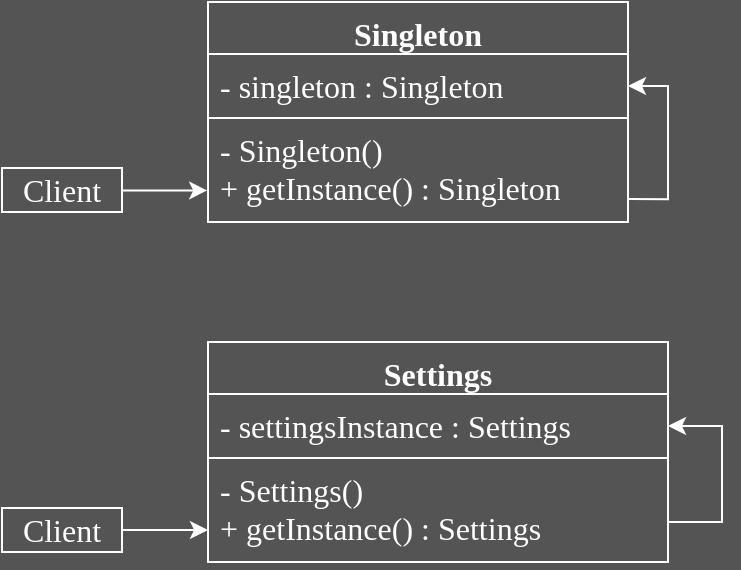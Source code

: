 <mxfile version="24.5.3" type="device" pages="14">
  <diagram id="C5RBs43oDa-KdzZeNtuy" name="Singleton">
    <mxGraphModel dx="2840" dy="1644" grid="1" gridSize="10" guides="1" tooltips="1" connect="1" arrows="1" fold="1" page="1" pageScale="1" pageWidth="827" pageHeight="1169" background="#545454" math="0" shadow="0">
      <root>
        <mxCell id="WIyWlLk6GJQsqaUBKTNV-0" />
        <mxCell id="WIyWlLk6GJQsqaUBKTNV-1" parent="WIyWlLk6GJQsqaUBKTNV-0" />
        <mxCell id="qO0JxsTOhwRSibgcJP9A-0" value="Singleton" style="swimlane;fontStyle=1;align=center;verticalAlign=top;childLayout=stackLayout;horizontal=1;startSize=26;horizontalStack=0;resizeParent=1;resizeParentMax=0;resizeLast=0;collapsible=1;marginBottom=0;whiteSpace=wrap;fontFamily=Exo;fillColor=none;fontColor=#FFFFFF;strokeColor=#FFFFFF;fontSize=16;spacing=2;spacingTop=0;spacingBottom=0;html=1;" parent="WIyWlLk6GJQsqaUBKTNV-1" vertex="1">
          <mxGeometry x="253" y="160" width="210" height="110" as="geometry" />
        </mxCell>
        <mxCell id="qO0JxsTOhwRSibgcJP9A-1" value="- singleton : Singleton" style="text;align=left;verticalAlign=top;spacingLeft=4;spacingRight=4;overflow=hidden;rotatable=0;points=[[0,0.5],[1,0.5]];portConstraint=eastwest;whiteSpace=wrap;fontFamily=Exo;fontColor=#FFFFFF;strokeColor=#FFFFFF;fontSize=16;spacing=2;spacingTop=0;spacingBottom=0;html=1;" parent="qO0JxsTOhwRSibgcJP9A-0" vertex="1">
          <mxGeometry y="26" width="210" height="32" as="geometry" />
        </mxCell>
        <mxCell id="Z_g1A3TeVA0jF6MRFzQI-6" style="edgeStyle=orthogonalEdgeStyle;rounded=0;orthogonalLoop=1;jettySize=auto;html=1;entryX=1;entryY=0.5;entryDx=0;entryDy=0;exitX=1.001;exitY=0.78;exitDx=0;exitDy=0;exitPerimeter=0;strokeColor=#FFFFFF;" parent="qO0JxsTOhwRSibgcJP9A-0" source="qO0JxsTOhwRSibgcJP9A-3" target="qO0JxsTOhwRSibgcJP9A-1" edge="1">
          <mxGeometry relative="1" as="geometry">
            <Array as="points">
              <mxPoint x="230" y="99" />
              <mxPoint x="230" y="42" />
            </Array>
          </mxGeometry>
        </mxCell>
        <mxCell id="qO0JxsTOhwRSibgcJP9A-3" value="- Singleton()&lt;br&gt;+ getInstance() : Singleton&lt;br&gt;" style="text;align=left;verticalAlign=top;spacingLeft=4;spacingRight=4;overflow=hidden;rotatable=0;points=[[0,0.5],[1,0.5]];portConstraint=eastwest;whiteSpace=wrap;fontFamily=Exo;fontColor=#FFFFFF;strokeColor=#FFFFFF;fontSize=16;spacing=2;spacingTop=0;spacingBottom=0;html=1;" parent="qO0JxsTOhwRSibgcJP9A-0" vertex="1">
          <mxGeometry y="58" width="210" height="52" as="geometry" />
        </mxCell>
        <mxCell id="qO0JxsTOhwRSibgcJP9A-10" value="" style="edgeStyle=orthogonalEdgeStyle;rounded=0;orthogonalLoop=1;jettySize=auto;fontFamily=Exo;fontColor=#FFFFFF;strokeColor=#FFFFFF;fontSize=16;spacing=2;spacingTop=0;spacingBottom=0;html=1;entryX=-0.002;entryY=0.697;entryDx=0;entryDy=0;entryPerimeter=0;" parent="WIyWlLk6GJQsqaUBKTNV-1" source="qO0JxsTOhwRSibgcJP9A-8" target="qO0JxsTOhwRSibgcJP9A-3" edge="1">
          <mxGeometry relative="1" as="geometry">
            <mxPoint x="250" y="259" as="targetPoint" />
            <Array as="points">
              <mxPoint x="220" y="255" />
            </Array>
          </mxGeometry>
        </mxCell>
        <mxCell id="qO0JxsTOhwRSibgcJP9A-8" value="Client" style="whiteSpace=wrap;fontFamily=Exo;fillColor=none;fontColor=#FFFFFF;strokeColor=#FFFFFF;fontSize=16;spacing=2;spacingTop=0;spacingBottom=0;html=1;" parent="WIyWlLk6GJQsqaUBKTNV-1" vertex="1">
          <mxGeometry x="150" y="243" width="60" height="22" as="geometry" />
        </mxCell>
        <mxCell id="Z_g1A3TeVA0jF6MRFzQI-0" value="Settings" style="swimlane;fontStyle=1;align=center;verticalAlign=top;childLayout=stackLayout;horizontal=1;startSize=26;horizontalStack=0;resizeParent=1;resizeParentMax=0;resizeLast=0;collapsible=1;marginBottom=0;whiteSpace=wrap;fontFamily=Exo;fillColor=none;fontColor=#FFFFFF;strokeColor=#FFFFFF;fontSize=16;spacing=2;spacingTop=0;spacingBottom=0;html=1;" parent="WIyWlLk6GJQsqaUBKTNV-1" vertex="1">
          <mxGeometry x="253" y="330" width="230" height="110" as="geometry" />
        </mxCell>
        <mxCell id="Z_g1A3TeVA0jF6MRFzQI-1" value="- settingsInstance : Settings" style="text;align=left;verticalAlign=top;spacingLeft=4;spacingRight=4;overflow=hidden;rotatable=0;points=[[0,0.5],[1,0.5]];portConstraint=eastwest;whiteSpace=wrap;fontFamily=Exo;fontColor=#FFFFFF;strokeColor=#FFFFFF;fontSize=16;spacing=2;spacingTop=0;spacingBottom=0;html=1;" parent="Z_g1A3TeVA0jF6MRFzQI-0" vertex="1">
          <mxGeometry y="26" width="230" height="32" as="geometry" />
        </mxCell>
        <mxCell id="Z_g1A3TeVA0jF6MRFzQI-2" value="- Settings()&lt;br&gt;+ getInstance() : Settings" style="text;align=left;verticalAlign=top;spacingLeft=4;spacingRight=4;overflow=hidden;rotatable=0;points=[[0,0.5],[1,0.5]];portConstraint=eastwest;whiteSpace=wrap;fontFamily=Exo;fontColor=#FFFFFF;strokeColor=#FFFFFF;fontSize=16;spacing=2;spacingTop=0;spacingBottom=0;html=1;" parent="Z_g1A3TeVA0jF6MRFzQI-0" vertex="1">
          <mxGeometry y="58" width="230" height="52" as="geometry" />
        </mxCell>
        <mxCell id="Z_g1A3TeVA0jF6MRFzQI-3" value="" style="edgeStyle=orthogonalEdgeStyle;rounded=0;orthogonalLoop=1;jettySize=auto;entryX=1;entryY=0.5;entryDx=0;entryDy=0;fontFamily=Exo;fontColor=#FFFFFF;strokeColor=#FFFFFF;fontSize=16;spacing=2;spacingTop=0;spacingBottom=0;html=1;" parent="Z_g1A3TeVA0jF6MRFzQI-0" target="Z_g1A3TeVA0jF6MRFzQI-1" edge="1">
          <mxGeometry relative="1" as="geometry">
            <mxPoint x="230" y="90" as="sourcePoint" />
            <Array as="points">
              <mxPoint x="257" y="90" />
              <mxPoint x="257" y="42" />
            </Array>
          </mxGeometry>
        </mxCell>
        <mxCell id="Z_g1A3TeVA0jF6MRFzQI-4" value="" style="edgeStyle=orthogonalEdgeStyle;rounded=0;orthogonalLoop=1;jettySize=auto;fontFamily=Exo;fontColor=#FFFFFF;strokeColor=#FFFFFF;fontSize=16;spacing=2;spacingTop=0;spacingBottom=0;html=1;" parent="WIyWlLk6GJQsqaUBKTNV-1" source="Z_g1A3TeVA0jF6MRFzQI-5" edge="1">
          <mxGeometry relative="1" as="geometry">
            <mxPoint x="253" y="424" as="targetPoint" />
          </mxGeometry>
        </mxCell>
        <mxCell id="Z_g1A3TeVA0jF6MRFzQI-5" value="Client" style="whiteSpace=wrap;fontFamily=Exo;fillColor=none;fontColor=#FFFFFF;strokeColor=#FFFFFF;fontSize=16;spacing=2;spacingTop=0;spacingBottom=0;html=1;" parent="WIyWlLk6GJQsqaUBKTNV-1" vertex="1">
          <mxGeometry x="150" y="413" width="60" height="22" as="geometry" />
        </mxCell>
      </root>
    </mxGraphModel>
  </diagram>
  <diagram id="rvZnPNx0Ft3t3eZ0YRrK" name="Factory">
    <mxGraphModel dx="1420" dy="822" grid="1" gridSize="10" guides="1" tooltips="1" connect="1" arrows="1" fold="1" page="1" pageScale="1" pageWidth="827" pageHeight="1169" background="#545454" math="0" shadow="0">
      <root>
        <mxCell id="0" />
        <mxCell id="1" parent="0" />
        <mxCell id="zJz7zi8P2DIWUx5epa8Z-1" value="AbstractFactory" style="swimlane;fontStyle=1;align=center;verticalAlign=top;childLayout=stackLayout;horizontal=1;startSize=26;horizontalStack=0;resizeParent=1;resizeParentMax=0;resizeLast=0;collapsible=1;marginBottom=0;whiteSpace=wrap;fontFamily=Exo;fillColor=none;fontColor=#FFFFFF;strokeColor=#FFFFFF;fontSize=16;spacing=2;spacingTop=0;spacingBottom=0;html=1;" parent="1" vertex="1">
          <mxGeometry x="260" y="350" width="280" height="90" as="geometry" />
        </mxCell>
        <mxCell id="zJz7zi8P2DIWUx5epa8Z-2" value="[...]" style="text;align=left;verticalAlign=top;spacingLeft=4;spacingRight=4;overflow=hidden;rotatable=0;points=[[0,0.5],[1,0.5]];portConstraint=eastwest;whiteSpace=wrap;fontFamily=Exo;fontColor=#FFFFFF;strokeColor=#FFFFFF;fontSize=16;spacing=2;spacingTop=0;spacingBottom=0;html=1;" parent="zJz7zi8P2DIWUx5epa8Z-1" vertex="1">
          <mxGeometry y="26" width="280" height="32" as="geometry" />
        </mxCell>
        <mxCell id="zJz7zi8P2DIWUx5epa8Z-3" value="+ &lt;i&gt;createProduct():&amp;nbsp;&lt;/i&gt;&lt;span style=&quot;text-align: center;&quot;&gt;AbstractProduct&lt;/span&gt;&lt;div&gt;&lt;br&gt;&lt;/div&gt;&lt;div&gt;&lt;br&gt;&lt;/div&gt;" style="text;align=left;verticalAlign=top;spacingLeft=4;spacingRight=4;overflow=hidden;rotatable=0;points=[[0,0.5],[1,0.5]];portConstraint=eastwest;whiteSpace=wrap;fontFamily=Exo;fontColor=#FFFFFF;strokeColor=#FFFFFF;fontSize=16;spacing=2;spacingTop=0;spacingBottom=0;html=1;" parent="zJz7zi8P2DIWUx5epa8Z-1" vertex="1">
          <mxGeometry y="58" width="280" height="32" as="geometry" />
        </mxCell>
        <mxCell id="7PIoy7Fvul-0msCTSGpA-10" value="" style="edgeStyle=orthogonalEdgeStyle;rounded=0;orthogonalLoop=1;jettySize=auto;html=1;strokeColor=#FFFFFF;entryX=0;entryY=0.5;entryDx=0;entryDy=0;" parent="1" source="zJz7zi8P2DIWUx5epa8Z-6" target="zJz7zi8P2DIWUx5epa8Z-13" edge="1">
          <mxGeometry relative="1" as="geometry">
            <Array as="points">
              <mxPoint x="400" y="574" />
            </Array>
          </mxGeometry>
        </mxCell>
        <mxCell id="7PIoy7Fvul-0msCTSGpA-11" style="edgeStyle=orthogonalEdgeStyle;rounded=0;orthogonalLoop=1;jettySize=auto;html=1;entryX=1;entryY=0.5;entryDx=0;entryDy=0;strokeColor=#FFFFFF;" parent="1" source="zJz7zi8P2DIWUx5epa8Z-6" target="zJz7zi8P2DIWUx5epa8Z-9" edge="1">
          <mxGeometry relative="1" as="geometry">
            <Array as="points">
              <mxPoint x="400" y="574" />
            </Array>
          </mxGeometry>
        </mxCell>
        <mxCell id="zJz7zi8P2DIWUx5epa8Z-6" value="Client" style="whiteSpace=wrap;fontFamily=Exo;fillColor=none;fontColor=#FFFFFF;strokeColor=#FFFFFF;fontSize=16;spacing=2;spacingTop=0;spacingBottom=0;html=1;" parent="1" vertex="1">
          <mxGeometry x="370" y="534" width="60" height="22" as="geometry" />
        </mxCell>
        <mxCell id="zJz7zi8P2DIWUx5epa8Z-7" value="CocnreteFactoryA" style="swimlane;fontStyle=1;align=center;verticalAlign=top;childLayout=stackLayout;horizontal=1;startSize=26;horizontalStack=0;resizeParent=1;resizeParentMax=0;resizeLast=0;collapsible=1;marginBottom=0;whiteSpace=wrap;fontFamily=Exo;fillColor=none;fontColor=#FFFFFF;strokeColor=#FFFFFF;fontSize=16;spacing=2;spacingTop=0;spacingBottom=0;html=1;" parent="1" vertex="1">
          <mxGeometry x="90" y="500" width="270" height="90" as="geometry" />
        </mxCell>
        <mxCell id="zJz7zi8P2DIWUx5epa8Z-8" value="[...]" style="text;align=left;verticalAlign=top;spacingLeft=4;spacingRight=4;overflow=hidden;rotatable=0;points=[[0,0.5],[1,0.5]];portConstraint=eastwest;whiteSpace=wrap;fontFamily=Exo;fontColor=#FFFFFF;strokeColor=#FFFFFF;fontSize=16;spacing=2;spacingTop=0;spacingBottom=0;html=1;" parent="zJz7zi8P2DIWUx5epa8Z-7" vertex="1">
          <mxGeometry y="26" width="270" height="32" as="geometry" />
        </mxCell>
        <mxCell id="zJz7zi8P2DIWUx5epa8Z-9" value="+ createProduct():&amp;nbsp;&lt;span style=&quot;text-align: center;&quot;&gt;AbstractProduct&lt;/span&gt;&lt;div&gt;&lt;br&gt;&lt;/div&gt;" style="text;align=left;verticalAlign=top;spacingLeft=4;spacingRight=4;overflow=hidden;rotatable=0;points=[[0,0.5],[1,0.5]];portConstraint=eastwest;whiteSpace=wrap;fontFamily=Exo;fontColor=#FFFFFF;strokeColor=#FFFFFF;fontSize=16;spacing=2;spacingTop=0;spacingBottom=0;html=1;" parent="zJz7zi8P2DIWUx5epa8Z-7" vertex="1">
          <mxGeometry y="58" width="270" height="32" as="geometry" />
        </mxCell>
        <mxCell id="zJz7zi8P2DIWUx5epa8Z-10" style="edgeStyle=orthogonalEdgeStyle;rounded=0;orthogonalLoop=1;jettySize=auto;html=1;entryX=0.498;entryY=1.004;entryDx=0;entryDy=0;entryPerimeter=0;endArrow=block;endFill=0;strokeColor=#FFFFFF;" parent="1" source="zJz7zi8P2DIWUx5epa8Z-7" target="zJz7zi8P2DIWUx5epa8Z-3" edge="1">
          <mxGeometry relative="1" as="geometry">
            <Array as="points">
              <mxPoint x="240" y="480" />
              <mxPoint x="400" y="480" />
              <mxPoint x="400" y="440" />
            </Array>
          </mxGeometry>
        </mxCell>
        <mxCell id="zJz7zi8P2DIWUx5epa8Z-11" value="AbstractFactoryB" style="swimlane;fontStyle=1;align=center;verticalAlign=top;childLayout=stackLayout;horizontal=1;startSize=26;horizontalStack=0;resizeParent=1;resizeParentMax=0;resizeLast=0;collapsible=1;marginBottom=0;whiteSpace=wrap;fontFamily=Exo;fillColor=none;fontColor=#FFFFFF;strokeColor=#FFFFFF;fontSize=16;spacing=2;spacingTop=0;spacingBottom=0;html=1;" parent="1" vertex="1">
          <mxGeometry x="440" y="500" width="270" height="90" as="geometry" />
        </mxCell>
        <mxCell id="zJz7zi8P2DIWUx5epa8Z-12" value="[...]" style="text;align=left;verticalAlign=top;spacingLeft=4;spacingRight=4;overflow=hidden;rotatable=0;points=[[0,0.5],[1,0.5]];portConstraint=eastwest;whiteSpace=wrap;fontFamily=Exo;fontColor=#FFFFFF;strokeColor=#FFFFFF;fontSize=16;spacing=2;spacingTop=0;spacingBottom=0;html=1;" parent="zJz7zi8P2DIWUx5epa8Z-11" vertex="1">
          <mxGeometry y="26" width="270" height="32" as="geometry" />
        </mxCell>
        <mxCell id="zJz7zi8P2DIWUx5epa8Z-13" value="+ createProduct():&amp;nbsp;&lt;span style=&quot;text-align: center;&quot;&gt;AbstractProduct&lt;/span&gt;&lt;div&gt;&lt;br&gt;&lt;/div&gt;" style="text;align=left;verticalAlign=top;spacingLeft=4;spacingRight=4;overflow=hidden;rotatable=0;points=[[0,0.5],[1,0.5]];portConstraint=eastwest;whiteSpace=wrap;fontFamily=Exo;fontColor=#FFFFFF;strokeColor=#FFFFFF;fontSize=16;spacing=2;spacingTop=0;spacingBottom=0;html=1;" parent="zJz7zi8P2DIWUx5epa8Z-11" vertex="1">
          <mxGeometry y="58" width="270" height="32" as="geometry" />
        </mxCell>
        <mxCell id="zJz7zi8P2DIWUx5epa8Z-14" style="edgeStyle=orthogonalEdgeStyle;rounded=0;orthogonalLoop=1;jettySize=auto;html=1;endArrow=block;endFill=0;strokeColor=#FFFFFF;" parent="1" edge="1">
          <mxGeometry relative="1" as="geometry">
            <mxPoint x="560" y="500" as="sourcePoint" />
            <mxPoint x="400" y="440" as="targetPoint" />
            <Array as="points">
              <mxPoint x="560" y="480" />
              <mxPoint x="400" y="480" />
            </Array>
          </mxGeometry>
        </mxCell>
        <mxCell id="7PIoy7Fvul-0msCTSGpA-3" value="&lt;p style=&quot;margin: 4px 0px 0px; text-align: center; font-size: 16px;&quot;&gt;&lt;i style=&quot;font-size: 16px;&quot;&gt;&amp;lt;&amp;lt;Interface&amp;gt;&amp;gt;&lt;/i&gt;&lt;br style=&quot;font-size: 16px;&quot;&gt;&lt;b style=&quot;font-size: 16px;&quot;&gt;AbstractProduct&lt;/b&gt;&lt;/p&gt;&lt;hr style=&quot;border-style: solid; font-size: 16px;&quot;&gt;&lt;p style=&quot;margin: 0px 0px 0px 4px; font-size: 16px;&quot;&gt;[...]&lt;/p&gt;&lt;hr style=&quot;border-style: solid; font-size: 16px;&quot;&gt;&lt;p style=&quot;margin: 0px 0px 0px 4px; font-size: 16px;&quot;&gt;+ dump()&lt;/p&gt;" style="verticalAlign=top;align=left;overflow=fill;html=1;whiteSpace=wrap;fillColor=none;fontColor=#FFFFFF;labelBorderColor=#FFFFFF;fontSize=16;fontFamily=Exo;" parent="1" vertex="1">
          <mxGeometry x="750" y="350" width="190" height="130" as="geometry" />
        </mxCell>
        <mxCell id="7PIoy7Fvul-0msCTSGpA-2" style="edgeStyle=orthogonalEdgeStyle;rounded=0;orthogonalLoop=1;jettySize=auto;html=1;strokeColor=#FFFFFF;" parent="1" edge="1">
          <mxGeometry relative="1" as="geometry">
            <mxPoint x="750" y="420" as="targetPoint" />
            <mxPoint x="540" y="420" as="sourcePoint" />
          </mxGeometry>
        </mxCell>
        <mxCell id="7PIoy7Fvul-0msCTSGpA-6" style="edgeStyle=orthogonalEdgeStyle;rounded=0;orthogonalLoop=1;jettySize=auto;html=1;entryX=0.5;entryY=1;entryDx=0;entryDy=0;fontColor=#FFFFFF;strokeColor=#FFFFFF;endArrow=block;endFill=0;dashed=1;" parent="1" source="7PIoy7Fvul-0msCTSGpA-4" target="7PIoy7Fvul-0msCTSGpA-3" edge="1">
          <mxGeometry relative="1" as="geometry" />
        </mxCell>
        <mxCell id="7PIoy7Fvul-0msCTSGpA-4" value="ConcreteProductA" style="html=1;whiteSpace=wrap;fillColor=none;strokeColor=#FFFFFF;fontFamily=Exo;fontColor=#FFFFFF;" parent="1" vertex="1">
          <mxGeometry x="720" y="520" width="110" height="40" as="geometry" />
        </mxCell>
        <mxCell id="7PIoy7Fvul-0msCTSGpA-8" style="edgeStyle=orthogonalEdgeStyle;rounded=0;orthogonalLoop=1;jettySize=auto;html=1;entryX=0.5;entryY=1;entryDx=0;entryDy=0;strokeColor=#FFFFFF;endArrow=block;endFill=0;dashed=1;" parent="1" source="7PIoy7Fvul-0msCTSGpA-5" target="7PIoy7Fvul-0msCTSGpA-3" edge="1">
          <mxGeometry relative="1" as="geometry" />
        </mxCell>
        <mxCell id="7PIoy7Fvul-0msCTSGpA-5" value="ConcreteProductB" style="html=1;whiteSpace=wrap;fillColor=none;strokeColor=#FFFFFF;fontFamily=Exo;fontColor=#FFFFFF;" parent="1" vertex="1">
          <mxGeometry x="870" y="520" width="110" height="40" as="geometry" />
        </mxCell>
        <mxCell id="nL_WjEBBIWNrPugZ4sv3-1" value="EnemyFactory" style="swimlane;fontStyle=1;align=center;verticalAlign=top;childLayout=stackLayout;horizontal=1;startSize=26;horizontalStack=0;resizeParent=1;resizeParentMax=0;resizeLast=0;collapsible=1;marginBottom=0;whiteSpace=wrap;fontFamily=Exo;fillColor=none;fontColor=#FFFFFF;strokeColor=#FFFFFF;fontSize=16;spacing=2;spacingTop=0;spacingBottom=0;html=1;" parent="1" vertex="1">
          <mxGeometry x="270" y="670" width="280" height="90" as="geometry" />
        </mxCell>
        <mxCell id="nL_WjEBBIWNrPugZ4sv3-2" value="" style="text;align=left;verticalAlign=top;spacingLeft=4;spacingRight=4;overflow=hidden;rotatable=0;points=[[0,0.5],[1,0.5]];portConstraint=eastwest;whiteSpace=wrap;fontFamily=Exo;fontColor=#FFFFFF;strokeColor=#FFFFFF;fontSize=16;spacing=2;spacingTop=0;spacingBottom=0;html=1;" parent="nL_WjEBBIWNrPugZ4sv3-1" vertex="1">
          <mxGeometry y="26" width="280" height="32" as="geometry" />
        </mxCell>
        <mxCell id="nL_WjEBBIWNrPugZ4sv3-3" value="+ &lt;i&gt;createEnemy():&amp;nbsp;&lt;/i&gt;&lt;span style=&quot;text-align: center;&quot;&gt;Enemy&lt;/span&gt;&lt;div&gt;&lt;br&gt;&lt;/div&gt;&lt;div&gt;&lt;br&gt;&lt;/div&gt;" style="text;align=left;verticalAlign=top;spacingLeft=4;spacingRight=4;overflow=hidden;rotatable=0;points=[[0,0.5],[1,0.5]];portConstraint=eastwest;whiteSpace=wrap;fontFamily=Exo;fontColor=#FFFFFF;strokeColor=#FFFFFF;fontSize=16;spacing=2;spacingTop=0;spacingBottom=0;html=1;" parent="nL_WjEBBIWNrPugZ4sv3-1" vertex="1">
          <mxGeometry y="58" width="280" height="32" as="geometry" />
        </mxCell>
        <mxCell id="nL_WjEBBIWNrPugZ4sv3-4" value="" style="edgeStyle=orthogonalEdgeStyle;rounded=0;orthogonalLoop=1;jettySize=auto;html=1;strokeColor=#FFFFFF;entryX=0;entryY=0.5;entryDx=0;entryDy=0;" parent="1" source="nL_WjEBBIWNrPugZ4sv3-6" target="nL_WjEBBIWNrPugZ4sv3-13" edge="1">
          <mxGeometry relative="1" as="geometry">
            <Array as="points">
              <mxPoint x="410" y="894" />
            </Array>
          </mxGeometry>
        </mxCell>
        <mxCell id="nL_WjEBBIWNrPugZ4sv3-5" style="edgeStyle=orthogonalEdgeStyle;rounded=0;orthogonalLoop=1;jettySize=auto;html=1;entryX=1;entryY=0.5;entryDx=0;entryDy=0;strokeColor=#FFFFFF;" parent="1" source="nL_WjEBBIWNrPugZ4sv3-6" target="nL_WjEBBIWNrPugZ4sv3-9" edge="1">
          <mxGeometry relative="1" as="geometry">
            <Array as="points">
              <mxPoint x="410" y="894" />
            </Array>
          </mxGeometry>
        </mxCell>
        <mxCell id="nL_WjEBBIWNrPugZ4sv3-6" value="Client" style="whiteSpace=wrap;fontFamily=Exo;fillColor=none;fontColor=#FFFFFF;strokeColor=#FFFFFF;fontSize=16;spacing=2;spacingTop=0;spacingBottom=0;html=1;" parent="1" vertex="1">
          <mxGeometry x="380" y="854" width="60" height="22" as="geometry" />
        </mxCell>
        <mxCell id="nL_WjEBBIWNrPugZ4sv3-7" value="DragonFactory" style="swimlane;fontStyle=1;align=center;verticalAlign=top;childLayout=stackLayout;horizontal=1;startSize=26;horizontalStack=0;resizeParent=1;resizeParentMax=0;resizeLast=0;collapsible=1;marginBottom=0;whiteSpace=wrap;fontFamily=Exo;fillColor=none;fontColor=#FFFFFF;strokeColor=#FFFFFF;fontSize=16;spacing=2;spacingTop=0;spacingBottom=0;html=1;" parent="1" vertex="1">
          <mxGeometry x="100" y="820" width="270" height="90" as="geometry" />
        </mxCell>
        <mxCell id="nL_WjEBBIWNrPugZ4sv3-8" value="" style="text;align=left;verticalAlign=top;spacingLeft=4;spacingRight=4;overflow=hidden;rotatable=0;points=[[0,0.5],[1,0.5]];portConstraint=eastwest;whiteSpace=wrap;fontFamily=Exo;fontColor=#FFFFFF;strokeColor=#FFFFFF;fontSize=16;spacing=2;spacingTop=0;spacingBottom=0;html=1;" parent="nL_WjEBBIWNrPugZ4sv3-7" vertex="1">
          <mxGeometry y="26" width="270" height="32" as="geometry" />
        </mxCell>
        <mxCell id="nL_WjEBBIWNrPugZ4sv3-9" value="+ createEnemy():&amp;nbsp;&lt;span style=&quot;text-align: center;&quot;&gt;Enemy&lt;/span&gt;&lt;div&gt;&lt;br&gt;&lt;/div&gt;" style="text;align=left;verticalAlign=top;spacingLeft=4;spacingRight=4;overflow=hidden;rotatable=0;points=[[0,0.5],[1,0.5]];portConstraint=eastwest;whiteSpace=wrap;fontFamily=Exo;fontColor=#FFFFFF;strokeColor=#FFFFFF;fontSize=16;spacing=2;spacingTop=0;spacingBottom=0;html=1;" parent="nL_WjEBBIWNrPugZ4sv3-7" vertex="1">
          <mxGeometry y="58" width="270" height="32" as="geometry" />
        </mxCell>
        <mxCell id="nL_WjEBBIWNrPugZ4sv3-10" style="edgeStyle=orthogonalEdgeStyle;rounded=0;orthogonalLoop=1;jettySize=auto;html=1;entryX=0.498;entryY=1.004;entryDx=0;entryDy=0;entryPerimeter=0;endArrow=block;endFill=0;strokeColor=#FFFFFF;" parent="1" source="nL_WjEBBIWNrPugZ4sv3-7" target="nL_WjEBBIWNrPugZ4sv3-3" edge="1">
          <mxGeometry relative="1" as="geometry">
            <Array as="points">
              <mxPoint x="250" y="800" />
              <mxPoint x="410" y="800" />
              <mxPoint x="410" y="760" />
            </Array>
          </mxGeometry>
        </mxCell>
        <mxCell id="nL_WjEBBIWNrPugZ4sv3-11" value="TrollFactory" style="swimlane;fontStyle=1;align=center;verticalAlign=top;childLayout=stackLayout;horizontal=1;startSize=26;horizontalStack=0;resizeParent=1;resizeParentMax=0;resizeLast=0;collapsible=1;marginBottom=0;whiteSpace=wrap;fontFamily=Exo;fillColor=none;fontColor=#FFFFFF;strokeColor=#FFFFFF;fontSize=16;spacing=2;spacingTop=0;spacingBottom=0;html=1;" parent="1" vertex="1">
          <mxGeometry x="450" y="820" width="270" height="90" as="geometry" />
        </mxCell>
        <mxCell id="nL_WjEBBIWNrPugZ4sv3-12" value="" style="text;align=left;verticalAlign=top;spacingLeft=4;spacingRight=4;overflow=hidden;rotatable=0;points=[[0,0.5],[1,0.5]];portConstraint=eastwest;whiteSpace=wrap;fontFamily=Exo;fontColor=#FFFFFF;strokeColor=#FFFFFF;fontSize=16;spacing=2;spacingTop=0;spacingBottom=0;html=1;" parent="nL_WjEBBIWNrPugZ4sv3-11" vertex="1">
          <mxGeometry y="26" width="270" height="32" as="geometry" />
        </mxCell>
        <mxCell id="nL_WjEBBIWNrPugZ4sv3-13" value="+ createEnemy):&amp;nbsp;&lt;span style=&quot;text-align: center;&quot;&gt;Troll&lt;/span&gt;&lt;div&gt;&lt;br&gt;&lt;/div&gt;" style="text;align=left;verticalAlign=top;spacingLeft=4;spacingRight=4;overflow=hidden;rotatable=0;points=[[0,0.5],[1,0.5]];portConstraint=eastwest;whiteSpace=wrap;fontFamily=Exo;fontColor=#FFFFFF;strokeColor=#FFFFFF;fontSize=16;spacing=2;spacingTop=0;spacingBottom=0;html=1;" parent="nL_WjEBBIWNrPugZ4sv3-11" vertex="1">
          <mxGeometry y="58" width="270" height="32" as="geometry" />
        </mxCell>
        <mxCell id="nL_WjEBBIWNrPugZ4sv3-14" style="edgeStyle=orthogonalEdgeStyle;rounded=0;orthogonalLoop=1;jettySize=auto;html=1;endArrow=block;endFill=0;strokeColor=#FFFFFF;" parent="1" edge="1">
          <mxGeometry relative="1" as="geometry">
            <mxPoint x="570" y="820" as="sourcePoint" />
            <mxPoint x="410" y="760" as="targetPoint" />
            <Array as="points">
              <mxPoint x="570" y="800" />
              <mxPoint x="410" y="800" />
            </Array>
          </mxGeometry>
        </mxCell>
        <mxCell id="nL_WjEBBIWNrPugZ4sv3-15" value="&lt;p style=&quot;margin: 4px 0px 0px; text-align: center; font-size: 16px;&quot;&gt;&lt;i style=&quot;font-size: 16px;&quot;&gt;&amp;lt;&amp;lt;Interface&amp;gt;&amp;gt;&lt;/i&gt;&lt;br style=&quot;font-size: 16px;&quot;&gt;&lt;b style=&quot;font-size: 16px;&quot;&gt;Enemy&lt;/b&gt;&lt;/p&gt;&lt;hr style=&quot;border-style: solid; font-size: 16px;&quot;&gt;&lt;p style=&quot;margin: 0px 0px 0px 4px; font-size: 16px;&quot;&gt;# health : int&lt;/p&gt;&lt;hr style=&quot;border-style: solid; font-size: 16px;&quot;&gt;&lt;p style=&quot;margin: 0px 0px 0px 4px; font-size: 16px;&quot;&gt;+ hit(int damage): bool&lt;/p&gt;" style="verticalAlign=top;align=left;overflow=fill;html=1;whiteSpace=wrap;fillColor=none;fontColor=#FFFFFF;labelBorderColor=#FFFFFF;fontSize=16;fontFamily=Exo;" parent="1" vertex="1">
          <mxGeometry x="760" y="670" width="190" height="130" as="geometry" />
        </mxCell>
        <mxCell id="nL_WjEBBIWNrPugZ4sv3-16" style="edgeStyle=orthogonalEdgeStyle;rounded=0;orthogonalLoop=1;jettySize=auto;html=1;strokeColor=#FFFFFF;" parent="1" edge="1">
          <mxGeometry relative="1" as="geometry">
            <mxPoint x="760" y="740" as="targetPoint" />
            <mxPoint x="550" y="740" as="sourcePoint" />
          </mxGeometry>
        </mxCell>
        <mxCell id="nL_WjEBBIWNrPugZ4sv3-17" style="edgeStyle=orthogonalEdgeStyle;rounded=0;orthogonalLoop=1;jettySize=auto;html=1;entryX=0.5;entryY=1;entryDx=0;entryDy=0;fontColor=#FFFFFF;strokeColor=#FFFFFF;endArrow=block;endFill=0;dashed=1;" parent="1" source="nL_WjEBBIWNrPugZ4sv3-18" target="nL_WjEBBIWNrPugZ4sv3-15" edge="1">
          <mxGeometry relative="1" as="geometry" />
        </mxCell>
        <mxCell id="nL_WjEBBIWNrPugZ4sv3-18" value="Dragon" style="html=1;whiteSpace=wrap;fillColor=none;strokeColor=#FFFFFF;fontFamily=Exo;fontColor=#FFFFFF;" parent="1" vertex="1">
          <mxGeometry x="730" y="840" width="110" height="40" as="geometry" />
        </mxCell>
        <mxCell id="nL_WjEBBIWNrPugZ4sv3-19" style="edgeStyle=orthogonalEdgeStyle;rounded=0;orthogonalLoop=1;jettySize=auto;html=1;entryX=0.5;entryY=1;entryDx=0;entryDy=0;strokeColor=#FFFFFF;endArrow=block;endFill=0;dashed=1;" parent="1" source="nL_WjEBBIWNrPugZ4sv3-20" target="nL_WjEBBIWNrPugZ4sv3-15" edge="1">
          <mxGeometry relative="1" as="geometry" />
        </mxCell>
        <mxCell id="nL_WjEBBIWNrPugZ4sv3-20" value="Troll" style="html=1;whiteSpace=wrap;fillColor=none;strokeColor=#FFFFFF;fontFamily=Exo;fontColor=#FFFFFF;" parent="1" vertex="1">
          <mxGeometry x="880" y="840" width="110" height="40" as="geometry" />
        </mxCell>
      </root>
    </mxGraphModel>
  </diagram>
  <diagram id="1yIYpFIrAg7cgZZcdKsY" name="Abstract Factory">
    <mxGraphModel dx="2247" dy="822" grid="1" gridSize="10" guides="1" tooltips="1" connect="1" arrows="1" fold="1" page="1" pageScale="1" pageWidth="827" pageHeight="1169" background="#545454" math="0" shadow="0">
      <root>
        <mxCell id="0" />
        <mxCell id="1" parent="0" />
        <mxCell id="_uAU2jxTxnv1-F1vMss7-1" value="AbstractFactory" style="swimlane;fontStyle=1;align=center;verticalAlign=top;childLayout=stackLayout;horizontal=1;startSize=26;horizontalStack=0;resizeParent=1;resizeParentMax=0;resizeLast=0;collapsible=1;marginBottom=0;whiteSpace=wrap;fontFamily=Exo;fillColor=none;fontColor=#FFFFFF;strokeColor=#FFFFFF;fontSize=16;spacing=2;spacingTop=0;spacingBottom=0;html=1;" vertex="1" parent="1">
          <mxGeometry x="250" y="330" width="300" height="110" as="geometry" />
        </mxCell>
        <mxCell id="_uAU2jxTxnv1-F1vMss7-2" value="[...]" style="text;align=left;verticalAlign=top;spacingLeft=4;spacingRight=4;overflow=hidden;rotatable=0;points=[[0,0.5],[1,0.5]];portConstraint=eastwest;whiteSpace=wrap;fontFamily=Exo;fontColor=#FFFFFF;strokeColor=#FFFFFF;fontSize=16;spacing=2;spacingTop=0;spacingBottom=0;html=1;" vertex="1" parent="_uAU2jxTxnv1-F1vMss7-1">
          <mxGeometry y="26" width="300" height="32" as="geometry" />
        </mxCell>
        <mxCell id="_uAU2jxTxnv1-F1vMss7-3" value="+ &lt;i&gt;createProductA():&amp;nbsp;&lt;/i&gt;&lt;span style=&quot;text-align: center;&quot;&gt;AbstractProductA&lt;/span&gt;&lt;div&gt;&lt;div style=&quot;text-align: center;&quot;&gt;+&amp;nbsp;&lt;i&gt;createProductB():&amp;nbsp;&lt;/i&gt;AbstractProductB&lt;div&gt;&lt;br style=&quot;text-align: left;&quot;&gt;&lt;/div&gt;&lt;/div&gt;&lt;div&gt;&lt;br&gt;&lt;/div&gt;&lt;div&gt;&lt;br&gt;&lt;/div&gt;&lt;/div&gt;" style="text;align=left;verticalAlign=top;spacingLeft=4;spacingRight=4;overflow=hidden;rotatable=0;points=[[0,0.5],[1,0.5]];portConstraint=eastwest;whiteSpace=wrap;fontFamily=Exo;fontColor=#FFFFFF;strokeColor=#FFFFFF;fontSize=16;spacing=2;spacingTop=0;spacingBottom=0;html=1;" vertex="1" parent="_uAU2jxTxnv1-F1vMss7-1">
          <mxGeometry y="58" width="300" height="52" as="geometry" />
        </mxCell>
        <mxCell id="_uAU2jxTxnv1-F1vMss7-4" value="" style="edgeStyle=orthogonalEdgeStyle;rounded=0;orthogonalLoop=1;jettySize=auto;html=1;strokeColor=#FFFFFF;entryX=0.136;entryY=0.006;entryDx=0;entryDy=0;entryPerimeter=0;" edge="1" parent="1" source="_uAU2jxTxnv1-F1vMss7-6" target="_uAU2jxTxnv1-F1vMss7-11">
          <mxGeometry relative="1" as="geometry">
            <Array as="points">
              <mxPoint x="639" y="470" />
            </Array>
          </mxGeometry>
        </mxCell>
        <mxCell id="_uAU2jxTxnv1-F1vMss7-5" style="edgeStyle=orthogonalEdgeStyle;rounded=0;orthogonalLoop=1;jettySize=auto;html=1;entryX=0.859;entryY=-0.006;entryDx=0;entryDy=0;strokeColor=#FFFFFF;exitX=0;exitY=0.5;exitDx=0;exitDy=0;entryPerimeter=0;" edge="1" parent="1" source="_uAU2jxTxnv1-F1vMss7-6" target="_uAU2jxTxnv1-F1vMss7-7">
          <mxGeometry relative="1" as="geometry">
            <Array as="points">
              <mxPoint x="370" y="470" />
              <mxPoint x="159" y="470" />
            </Array>
          </mxGeometry>
        </mxCell>
        <mxCell id="_uAU2jxTxnv1-F1vMss7-6" value="Client" style="whiteSpace=wrap;fontFamily=Exo;fillColor=none;fontColor=#FFFFFF;strokeColor=#FFFFFF;fontSize=16;spacing=2;spacingTop=0;spacingBottom=0;html=1;" vertex="1" parent="1">
          <mxGeometry x="370" y="460" width="60" height="22" as="geometry" />
        </mxCell>
        <mxCell id="_uAU2jxTxnv1-F1vMss7-7" value="ConcreteFactoryA" style="swimlane;fontStyle=1;align=center;verticalAlign=top;childLayout=stackLayout;horizontal=1;startSize=26;horizontalStack=0;resizeParent=1;resizeParentMax=0;resizeLast=0;collapsible=1;marginBottom=0;whiteSpace=wrap;fontFamily=Exo;fillColor=none;fontColor=#FFFFFF;strokeColor=#FFFFFF;fontSize=16;spacing=2;spacingTop=0;spacingBottom=0;html=1;" vertex="1" parent="1">
          <mxGeometry x="-90" y="590" width="290" height="110" as="geometry" />
        </mxCell>
        <mxCell id="_uAU2jxTxnv1-F1vMss7-8" value="[...]" style="text;align=left;verticalAlign=top;spacingLeft=4;spacingRight=4;overflow=hidden;rotatable=0;points=[[0,0.5],[1,0.5]];portConstraint=eastwest;whiteSpace=wrap;fontFamily=Exo;fontColor=#FFFFFF;strokeColor=#FFFFFF;fontSize=16;spacing=2;spacingTop=0;spacingBottom=0;html=1;" vertex="1" parent="_uAU2jxTxnv1-F1vMss7-7">
          <mxGeometry y="26" width="290" height="32" as="geometry" />
        </mxCell>
        <mxCell id="_uAU2jxTxnv1-F1vMss7-9" value="+ createProductA():&amp;nbsp;&lt;span style=&quot;text-align: center;&quot;&gt;AbstractProductA&lt;/span&gt;&lt;div&gt;&lt;div style=&quot;text-align: center;&quot;&gt;+ createProductB():&amp;nbsp;AbstractProductB&lt;div&gt;&lt;br&gt;&lt;/div&gt;&lt;/div&gt;&lt;div&gt;&lt;br&gt;&lt;/div&gt;&lt;/div&gt;" style="text;align=left;verticalAlign=top;spacingLeft=4;spacingRight=4;overflow=hidden;rotatable=0;points=[[0,0.5],[1,0.5]];portConstraint=eastwest;whiteSpace=wrap;fontFamily=Exo;fontColor=#FFFFFF;strokeColor=#FFFFFF;fontSize=16;spacing=2;spacingTop=0;spacingBottom=0;html=1;" vertex="1" parent="_uAU2jxTxnv1-F1vMss7-7">
          <mxGeometry y="58" width="290" height="52" as="geometry" />
        </mxCell>
        <mxCell id="_uAU2jxTxnv1-F1vMss7-10" style="edgeStyle=orthogonalEdgeStyle;rounded=0;orthogonalLoop=1;jettySize=auto;html=1;endArrow=block;endFill=0;strokeColor=#FFFFFF;dashed=1;" edge="1" parent="1" source="_uAU2jxTxnv1-F1vMss7-7">
          <mxGeometry relative="1" as="geometry">
            <Array as="points">
              <mxPoint x="60" y="392" />
            </Array>
            <mxPoint x="250" y="392" as="targetPoint" />
          </mxGeometry>
        </mxCell>
        <mxCell id="_uAU2jxTxnv1-F1vMss7-11" value="ConcreteFactoryB" style="swimlane;fontStyle=1;align=center;verticalAlign=top;childLayout=stackLayout;horizontal=1;startSize=26;horizontalStack=0;resizeParent=1;resizeParentMax=0;resizeLast=0;collapsible=1;marginBottom=0;whiteSpace=wrap;fontFamily=Exo;fillColor=none;fontColor=#FFFFFF;strokeColor=#FFFFFF;fontSize=16;spacing=2;spacingTop=0;spacingBottom=0;html=1;" vertex="1" parent="1">
          <mxGeometry x="600" y="590" width="290" height="110" as="geometry" />
        </mxCell>
        <mxCell id="_uAU2jxTxnv1-F1vMss7-12" value="[...]" style="text;align=left;verticalAlign=top;spacingLeft=4;spacingRight=4;overflow=hidden;rotatable=0;points=[[0,0.5],[1,0.5]];portConstraint=eastwest;whiteSpace=wrap;fontFamily=Exo;fontColor=#FFFFFF;strokeColor=#FFFFFF;fontSize=16;spacing=2;spacingTop=0;spacingBottom=0;html=1;" vertex="1" parent="_uAU2jxTxnv1-F1vMss7-11">
          <mxGeometry y="26" width="290" height="32" as="geometry" />
        </mxCell>
        <mxCell id="_uAU2jxTxnv1-F1vMss7-13" value="+ createProductA():&amp;nbsp;&lt;span style=&quot;text-align: center;&quot;&gt;AbstractProductA&lt;/span&gt;&lt;div&gt;&lt;div style=&quot;&quot;&gt;&lt;div style=&quot;&quot;&gt;&lt;span style=&quot;background-color: initial;&quot;&gt;+ createProductB():&amp;nbsp;AbstractProductB&lt;/span&gt;&lt;/div&gt;&lt;div&gt;&lt;br&gt;&lt;/div&gt;&lt;/div&gt;&lt;div&gt;&lt;div style=&quot;text-align: center;&quot;&gt;&lt;br&gt;&lt;/div&gt;&lt;div&gt;&lt;br&gt;&lt;/div&gt;&lt;/div&gt;&lt;/div&gt;" style="text;align=left;verticalAlign=top;spacingLeft=4;spacingRight=4;overflow=hidden;rotatable=0;points=[[0,0.5],[1,0.5]];portConstraint=eastwest;whiteSpace=wrap;fontFamily=Exo;fontColor=#FFFFFF;strokeColor=#FFFFFF;fontSize=16;spacing=2;spacingTop=0;spacingBottom=0;html=1;" vertex="1" parent="_uAU2jxTxnv1-F1vMss7-11">
          <mxGeometry y="58" width="290" height="52" as="geometry" />
        </mxCell>
        <mxCell id="_uAU2jxTxnv1-F1vMss7-14" style="edgeStyle=orthogonalEdgeStyle;rounded=0;orthogonalLoop=1;jettySize=auto;html=1;endArrow=block;endFill=0;strokeColor=#FFFFFF;entryX=1.001;entryY=1.079;entryDx=0;entryDy=0;exitX=0.518;exitY=-0.001;exitDx=0;exitDy=0;exitPerimeter=0;entryPerimeter=0;dashed=1;" edge="1" parent="1" target="_uAU2jxTxnv1-F1vMss7-2" source="_uAU2jxTxnv1-F1vMss7-11">
          <mxGeometry relative="1" as="geometry">
            <mxPoint x="740" y="520" as="sourcePoint" />
            <mxPoint x="400" y="440" as="targetPoint" />
            <Array as="points">
              <mxPoint x="750" y="390" />
              <mxPoint x="550" y="390" />
            </Array>
          </mxGeometry>
        </mxCell>
        <mxCell id="_uAU2jxTxnv1-F1vMss7-15" value="&lt;p style=&quot;margin: 4px 0px 0px; text-align: center; font-size: 16px;&quot;&gt;&lt;i style=&quot;font-size: 16px;&quot;&gt;&amp;lt;&amp;lt;Interface&amp;gt;&amp;gt;&lt;/i&gt;&lt;br style=&quot;font-size: 16px;&quot;&gt;&lt;b style=&quot;font-size: 16px;&quot;&gt;AbstractProductA&lt;/b&gt;&lt;/p&gt;&lt;hr style=&quot;border-style: solid; font-size: 16px;&quot;&gt;&lt;p style=&quot;margin: 0px 0px 0px 4px; font-size: 16px;&quot;&gt;[...]&lt;/p&gt;&lt;hr style=&quot;border-style: solid; font-size: 16px;&quot;&gt;&lt;p style=&quot;margin: 0px 0px 0px 4px; font-size: 16px;&quot;&gt;+ dump()&lt;/p&gt;" style="verticalAlign=top;align=left;overflow=fill;html=1;whiteSpace=wrap;fillColor=none;fontColor=#FFFFFF;labelBorderColor=#FFFFFF;fontSize=16;fontFamily=Exo;strokeColor=none;" vertex="1" parent="1">
          <mxGeometry x="330" y="500" width="140" height="130" as="geometry" />
        </mxCell>
        <mxCell id="_uAU2jxTxnv1-F1vMss7-16" style="edgeStyle=orthogonalEdgeStyle;rounded=0;orthogonalLoop=1;jettySize=auto;html=1;entryX=0.005;entryY=0.539;entryDx=0;entryDy=0;fontColor=#FFFFFF;strokeColor=#FFFFFF;endArrow=block;endFill=0;entryPerimeter=0;" edge="1" parent="1" source="_uAU2jxTxnv1-F1vMss7-17" target="_uAU2jxTxnv1-F1vMss7-15">
          <mxGeometry relative="1" as="geometry" />
        </mxCell>
        <mxCell id="_uAU2jxTxnv1-F1vMss7-17" value="Concrete&lt;div&gt;ProductA&lt;/div&gt;" style="html=1;whiteSpace=wrap;fillColor=none;strokeColor=#FFFFFF;fontFamily=Exo;fontColor=#FFFFFF;" vertex="1" parent="1">
          <mxGeometry x="240" y="550" width="60" height="40" as="geometry" />
        </mxCell>
        <mxCell id="_uAU2jxTxnv1-F1vMss7-18" value="Concrete&lt;div&gt;ProductA2&lt;/div&gt;" style="html=1;whiteSpace=wrap;fillColor=none;strokeColor=#FFFFFF;fontFamily=Exo;fontColor=#FFFFFF;" vertex="1" parent="1">
          <mxGeometry x="500" y="550" width="60" height="40" as="geometry" />
        </mxCell>
        <mxCell id="_uAU2jxTxnv1-F1vMss7-19" style="edgeStyle=orthogonalEdgeStyle;rounded=0;orthogonalLoop=1;jettySize=auto;html=1;strokeColor=#FFFFFF;" edge="1" parent="1" source="_uAU2jxTxnv1-F1vMss7-6">
          <mxGeometry relative="1" as="geometry">
            <mxPoint x="400" y="440" as="targetPoint" />
            <Array as="points">
              <mxPoint x="400" y="440" />
            </Array>
          </mxGeometry>
        </mxCell>
        <mxCell id="_uAU2jxTxnv1-F1vMss7-20" value="Concrete&lt;div&gt;ProductB&lt;/div&gt;" style="html=1;whiteSpace=wrap;fillColor=none;strokeColor=#FFFFFF;fontFamily=Exo;fontColor=#FFFFFF;" vertex="1" parent="1">
          <mxGeometry x="240" y="690" width="60" height="40" as="geometry" />
        </mxCell>
        <mxCell id="_uAU2jxTxnv1-F1vMss7-21" value="Concrete&lt;div&gt;ProductB2&lt;/div&gt;" style="html=1;whiteSpace=wrap;fillColor=none;strokeColor=#FFFFFF;fontFamily=Exo;fontColor=#FFFFFF;" vertex="1" parent="1">
          <mxGeometry x="500" y="690" width="60" height="40" as="geometry" />
        </mxCell>
        <mxCell id="_uAU2jxTxnv1-F1vMss7-22" style="edgeStyle=orthogonalEdgeStyle;rounded=0;orthogonalLoop=1;jettySize=auto;html=1;fontColor=#FFFFFF;strokeColor=#FFFFFF;endArrow=block;endFill=0;exitX=1;exitY=0.5;exitDx=0;exitDy=0;entryX=0.004;entryY=0.534;entryDx=0;entryDy=0;entryPerimeter=0;" edge="1" parent="1" source="_uAU2jxTxnv1-F1vMss7-20" target="_uAU2jxTxnv1-F1vMss7-29">
          <mxGeometry relative="1" as="geometry">
            <mxPoint x="300" y="550" as="sourcePoint" />
            <mxPoint x="340" y="590" as="targetPoint" />
          </mxGeometry>
        </mxCell>
        <mxCell id="_uAU2jxTxnv1-F1vMss7-23" style="edgeStyle=orthogonalEdgeStyle;rounded=0;orthogonalLoop=1;jettySize=auto;html=1;fontColor=#FFFFFF;strokeColor=#FFFFFF;endArrow=block;endFill=0;exitX=0;exitY=0.5;exitDx=0;exitDy=0;" edge="1" parent="1" source="_uAU2jxTxnv1-F1vMss7-18">
          <mxGeometry relative="1" as="geometry">
            <mxPoint x="300" y="550" as="sourcePoint" />
            <mxPoint x="470" y="570" as="targetPoint" />
          </mxGeometry>
        </mxCell>
        <mxCell id="_uAU2jxTxnv1-F1vMss7-24" style="edgeStyle=orthogonalEdgeStyle;rounded=0;orthogonalLoop=1;jettySize=auto;html=1;fontColor=#FFFFFF;strokeColor=#FFFFFF;endArrow=block;endFill=0;exitX=0;exitY=0.5;exitDx=0;exitDy=0;entryX=0.998;entryY=0.538;entryDx=0;entryDy=0;entryPerimeter=0;" edge="1" parent="1" source="_uAU2jxTxnv1-F1vMss7-21" target="_uAU2jxTxnv1-F1vMss7-29">
          <mxGeometry relative="1" as="geometry">
            <mxPoint x="520" y="550" as="sourcePoint" />
            <mxPoint x="479" y="550" as="targetPoint" />
            <Array as="points">
              <mxPoint x="470" y="710" />
            </Array>
          </mxGeometry>
        </mxCell>
        <mxCell id="_uAU2jxTxnv1-F1vMss7-25" style="edgeStyle=orthogonalEdgeStyle;rounded=0;orthogonalLoop=1;jettySize=auto;html=1;entryX=0;entryY=0.5;entryDx=0;entryDy=0;fontColor=#FFFFFF;strokeColor=#FFFFFF;endArrow=classic;endFill=1;dashed=1;exitX=1.001;exitY=0.572;exitDx=0;exitDy=0;exitPerimeter=0;" edge="1" parent="1" source="_uAU2jxTxnv1-F1vMss7-8" target="_uAU2jxTxnv1-F1vMss7-17">
          <mxGeometry relative="1" as="geometry">
            <mxPoint x="200" y="565" as="sourcePoint" />
            <mxPoint x="241" y="564.9" as="targetPoint" />
            <Array as="points">
              <mxPoint x="210" y="634" />
              <mxPoint x="210" y="570" />
            </Array>
          </mxGeometry>
        </mxCell>
        <mxCell id="_uAU2jxTxnv1-F1vMss7-26" style="edgeStyle=orthogonalEdgeStyle;rounded=0;orthogonalLoop=1;jettySize=auto;html=1;entryX=0;entryY=0.5;entryDx=0;entryDy=0;fontColor=#FFFFFF;strokeColor=#FFFFFF;endArrow=classic;endFill=1;dashed=1;exitX=1.001;exitY=0.579;exitDx=0;exitDy=0;exitPerimeter=0;" edge="1" parent="1" source="_uAU2jxTxnv1-F1vMss7-8" target="_uAU2jxTxnv1-F1vMss7-20">
          <mxGeometry relative="1" as="geometry">
            <mxPoint x="210" y="574" as="sourcePoint" />
            <mxPoint x="240" y="550" as="targetPoint" />
            <Array as="points">
              <mxPoint x="210" y="635" />
              <mxPoint x="210" y="710" />
            </Array>
          </mxGeometry>
        </mxCell>
        <mxCell id="_uAU2jxTxnv1-F1vMss7-27" style="edgeStyle=orthogonalEdgeStyle;rounded=0;orthogonalLoop=1;jettySize=auto;html=1;entryX=1;entryY=0.5;entryDx=0;entryDy=0;fontColor=#FFFFFF;strokeColor=#FFFFFF;endArrow=classic;endFill=1;dashed=1;exitX=0;exitY=0.573;exitDx=0;exitDy=0;exitPerimeter=0;" edge="1" parent="1" source="_uAU2jxTxnv1-F1vMss7-12" target="_uAU2jxTxnv1-F1vMss7-18">
          <mxGeometry relative="1" as="geometry">
            <mxPoint x="540" y="644" as="sourcePoint" />
            <mxPoint x="570" y="620" as="targetPoint" />
            <Array as="points">
              <mxPoint x="590" y="634" />
              <mxPoint x="590" y="570" />
            </Array>
          </mxGeometry>
        </mxCell>
        <mxCell id="_uAU2jxTxnv1-F1vMss7-28" style="edgeStyle=orthogonalEdgeStyle;rounded=0;orthogonalLoop=1;jettySize=auto;html=1;entryX=1;entryY=0.5;entryDx=0;entryDy=0;fontColor=#FFFFFF;strokeColor=#FFFFFF;endArrow=classic;endFill=1;dashed=1;exitX=0;exitY=0.579;exitDx=0;exitDy=0;exitPerimeter=0;" edge="1" parent="1" source="_uAU2jxTxnv1-F1vMss7-12" target="_uAU2jxTxnv1-F1vMss7-21">
          <mxGeometry relative="1" as="geometry">
            <mxPoint x="600" y="640" as="sourcePoint" />
            <mxPoint x="570" y="670" as="targetPoint" />
            <Array as="points">
              <mxPoint x="590" y="635" />
              <mxPoint x="590" y="710" />
            </Array>
          </mxGeometry>
        </mxCell>
        <mxCell id="_uAU2jxTxnv1-F1vMss7-29" value="&lt;p style=&quot;margin: 4px 0px 0px; text-align: center; font-size: 16px;&quot;&gt;&lt;i style=&quot;font-size: 16px;&quot;&gt;&amp;lt;&amp;lt;Interface&amp;gt;&amp;gt;&lt;/i&gt;&lt;br style=&quot;font-size: 16px;&quot;&gt;&lt;b style=&quot;font-size: 16px;&quot;&gt;AbstractProductB&lt;/b&gt;&lt;/p&gt;&lt;hr style=&quot;border-style: solid; font-size: 16px;&quot;&gt;&lt;p style=&quot;margin: 0px 0px 0px 4px; font-size: 16px;&quot;&gt;[...]&lt;/p&gt;&lt;hr style=&quot;border-style: solid; font-size: 16px;&quot;&gt;&lt;p style=&quot;margin: 0px 0px 0px 4px; font-size: 16px;&quot;&gt;+ dump()&lt;/p&gt;" style="verticalAlign=top;align=left;overflow=fill;html=1;whiteSpace=wrap;fillColor=none;fontColor=#FFFFFF;labelBorderColor=#FFFFFF;fontSize=16;fontFamily=Exo;strokeColor=none;" vertex="1" parent="1">
          <mxGeometry x="330" y="640" width="140" height="130" as="geometry" />
        </mxCell>
        <mxCell id="FzBW8Z3IviI6nSajIMdn-1" value="BiomeFactory" style="swimlane;fontStyle=1;align=center;verticalAlign=top;childLayout=stackLayout;horizontal=1;startSize=26;horizontalStack=0;resizeParent=1;resizeParentMax=0;resizeLast=0;collapsible=1;marginBottom=0;whiteSpace=wrap;fontFamily=Exo;fillColor=none;fontColor=#FFFFFF;strokeColor=#FFFFFF;fontSize=16;spacing=2;spacingTop=0;spacingBottom=0;html=1;" vertex="1" parent="1">
          <mxGeometry x="263" y="850" width="300" height="110" as="geometry" />
        </mxCell>
        <mxCell id="FzBW8Z3IviI6nSajIMdn-2" value="" style="text;align=left;verticalAlign=top;spacingLeft=4;spacingRight=4;overflow=hidden;rotatable=0;points=[[0,0.5],[1,0.5]];portConstraint=eastwest;whiteSpace=wrap;fontFamily=Exo;fontColor=#FFFFFF;strokeColor=#FFFFFF;fontSize=16;spacing=2;spacingTop=0;spacingBottom=0;html=1;" vertex="1" parent="FzBW8Z3IviI6nSajIMdn-1">
          <mxGeometry y="26" width="300" height="32" as="geometry" />
        </mxCell>
        <mxCell id="FzBW8Z3IviI6nSajIMdn-3" value="+ &lt;i&gt;createDragon():&amp;nbsp;&lt;/i&gt;&lt;span style=&quot;&quot;&gt;Dragon&lt;/span&gt;&lt;div&gt;&lt;div style=&quot;&quot;&gt;+&amp;nbsp;&lt;i&gt;createTroll():&amp;nbsp;&lt;/i&gt;Troll&lt;div&gt;&lt;br style=&quot;&quot;&gt;&lt;/div&gt;&lt;/div&gt;&lt;div&gt;&lt;br&gt;&lt;/div&gt;&lt;div&gt;&lt;br&gt;&lt;/div&gt;&lt;/div&gt;" style="text;align=left;verticalAlign=top;spacingLeft=4;spacingRight=4;overflow=hidden;rotatable=0;points=[[0,0.5],[1,0.5]];portConstraint=eastwest;whiteSpace=wrap;fontFamily=Exo;fontColor=#FFFFFF;strokeColor=#FFFFFF;fontSize=16;spacing=2;spacingTop=0;spacingBottom=0;html=1;" vertex="1" parent="FzBW8Z3IviI6nSajIMdn-1">
          <mxGeometry y="58" width="300" height="52" as="geometry" />
        </mxCell>
        <mxCell id="FzBW8Z3IviI6nSajIMdn-4" value="" style="edgeStyle=orthogonalEdgeStyle;rounded=0;orthogonalLoop=1;jettySize=auto;html=1;strokeColor=#FFFFFF;entryX=0.136;entryY=0.006;entryDx=0;entryDy=0;entryPerimeter=0;" edge="1" parent="1" source="FzBW8Z3IviI6nSajIMdn-6" target="FzBW8Z3IviI6nSajIMdn-11">
          <mxGeometry relative="1" as="geometry">
            <Array as="points">
              <mxPoint x="652" y="990" />
            </Array>
          </mxGeometry>
        </mxCell>
        <mxCell id="FzBW8Z3IviI6nSajIMdn-5" style="edgeStyle=orthogonalEdgeStyle;rounded=0;orthogonalLoop=1;jettySize=auto;html=1;entryX=0.859;entryY=-0.006;entryDx=0;entryDy=0;strokeColor=#FFFFFF;exitX=0;exitY=0.5;exitDx=0;exitDy=0;entryPerimeter=0;" edge="1" parent="1" source="FzBW8Z3IviI6nSajIMdn-6" target="FzBW8Z3IviI6nSajIMdn-7">
          <mxGeometry relative="1" as="geometry">
            <Array as="points">
              <mxPoint x="383" y="990" />
              <mxPoint x="172" y="990" />
            </Array>
          </mxGeometry>
        </mxCell>
        <mxCell id="FzBW8Z3IviI6nSajIMdn-6" value="Client" style="whiteSpace=wrap;fontFamily=Exo;fillColor=none;fontColor=#FFFFFF;strokeColor=#FFFFFF;fontSize=16;spacing=2;spacingTop=0;spacingBottom=0;html=1;" vertex="1" parent="1">
          <mxGeometry x="383" y="980" width="60" height="22" as="geometry" />
        </mxCell>
        <mxCell id="FzBW8Z3IviI6nSajIMdn-7" value="IceBiomeFactory" style="swimlane;fontStyle=1;align=center;verticalAlign=top;childLayout=stackLayout;horizontal=1;startSize=26;horizontalStack=0;resizeParent=1;resizeParentMax=0;resizeLast=0;collapsible=1;marginBottom=0;whiteSpace=wrap;fontFamily=Exo;fillColor=none;fontColor=#FFFFFF;strokeColor=#FFFFFF;fontSize=16;spacing=2;spacingTop=0;spacingBottom=0;html=1;" vertex="1" parent="1">
          <mxGeometry x="-77" y="1110" width="290" height="110" as="geometry" />
        </mxCell>
        <mxCell id="FzBW8Z3IviI6nSajIMdn-8" value="" style="text;align=left;verticalAlign=top;spacingLeft=4;spacingRight=4;overflow=hidden;rotatable=0;points=[[0,0.5],[1,0.5]];portConstraint=eastwest;whiteSpace=wrap;fontFamily=Exo;fontColor=#FFFFFF;strokeColor=#FFFFFF;fontSize=16;spacing=2;spacingTop=0;spacingBottom=0;html=1;" vertex="1" parent="FzBW8Z3IviI6nSajIMdn-7">
          <mxGeometry y="26" width="290" height="32" as="geometry" />
        </mxCell>
        <mxCell id="FzBW8Z3IviI6nSajIMdn-9" value="+ createDragon():&amp;nbsp;&lt;span style=&quot;text-align: center;&quot;&gt;Dragon //Ice&lt;/span&gt;&lt;div&gt;&lt;span style=&quot;background-color: initial;&quot;&gt;+ createtTroll():&amp;nbsp;Troll&amp;nbsp;&lt;/span&gt;&lt;span style=&quot;text-align: center; background-color: initial;&quot;&gt;//Ice&lt;/span&gt;&lt;/div&gt;&lt;div&gt;&lt;div&gt;&lt;br&gt;&lt;/div&gt;&lt;/div&gt;" style="text;align=left;verticalAlign=top;spacingLeft=4;spacingRight=4;overflow=hidden;rotatable=0;points=[[0,0.5],[1,0.5]];portConstraint=eastwest;whiteSpace=wrap;fontFamily=Exo;fontColor=#FFFFFF;strokeColor=#FFFFFF;fontSize=16;spacing=2;spacingTop=0;spacingBottom=0;html=1;" vertex="1" parent="FzBW8Z3IviI6nSajIMdn-7">
          <mxGeometry y="58" width="290" height="52" as="geometry" />
        </mxCell>
        <mxCell id="FzBW8Z3IviI6nSajIMdn-10" style="edgeStyle=orthogonalEdgeStyle;rounded=0;orthogonalLoop=1;jettySize=auto;html=1;endArrow=block;endFill=0;strokeColor=#FFFFFF;dashed=1;" edge="1" parent="1" source="FzBW8Z3IviI6nSajIMdn-7">
          <mxGeometry relative="1" as="geometry">
            <Array as="points">
              <mxPoint x="73" y="912" />
            </Array>
            <mxPoint x="263" y="912" as="targetPoint" />
          </mxGeometry>
        </mxCell>
        <mxCell id="FzBW8Z3IviI6nSajIMdn-11" value="MountainBiomeFactory" style="swimlane;fontStyle=1;align=center;verticalAlign=top;childLayout=stackLayout;horizontal=1;startSize=26;horizontalStack=0;resizeParent=1;resizeParentMax=0;resizeLast=0;collapsible=1;marginBottom=0;whiteSpace=wrap;fontFamily=Exo;fillColor=none;fontColor=#FFFFFF;strokeColor=#FFFFFF;fontSize=16;spacing=2;spacingTop=0;spacingBottom=0;html=1;" vertex="1" parent="1">
          <mxGeometry x="613" y="1110" width="290" height="110" as="geometry" />
        </mxCell>
        <mxCell id="FzBW8Z3IviI6nSajIMdn-12" value="" style="text;align=left;verticalAlign=top;spacingLeft=4;spacingRight=4;overflow=hidden;rotatable=0;points=[[0,0.5],[1,0.5]];portConstraint=eastwest;whiteSpace=wrap;fontFamily=Exo;fontColor=#FFFFFF;strokeColor=#FFFFFF;fontSize=16;spacing=2;spacingTop=0;spacingBottom=0;html=1;" vertex="1" parent="FzBW8Z3IviI6nSajIMdn-11">
          <mxGeometry y="26" width="290" height="32" as="geometry" />
        </mxCell>
        <mxCell id="FzBW8Z3IviI6nSajIMdn-13" value="+ createDragon():&amp;nbsp;&lt;span style=&quot;text-align: center;&quot;&gt;Dragon&amp;nbsp;&lt;/span&gt;&lt;span style=&quot;text-align: center;&quot;&gt;//Mountain&lt;/span&gt;&lt;div&gt;&lt;div style=&quot;&quot;&gt;&lt;div style=&quot;&quot;&gt;&lt;span style=&quot;background-color: initial;&quot;&gt;+ createtTroll():&amp;nbsp;Troll&amp;nbsp;&lt;/span&gt;&lt;span style=&quot;text-align: center; background-color: initial;&quot;&gt;//Mountain&lt;/span&gt;&lt;/div&gt;&lt;div&gt;&lt;br&gt;&lt;/div&gt;&lt;/div&gt;&lt;div&gt;&lt;div style=&quot;text-align: center;&quot;&gt;&lt;br&gt;&lt;/div&gt;&lt;div&gt;&lt;br&gt;&lt;/div&gt;&lt;/div&gt;&lt;/div&gt;" style="text;align=left;verticalAlign=top;spacingLeft=4;spacingRight=4;overflow=hidden;rotatable=0;points=[[0,0.5],[1,0.5]];portConstraint=eastwest;whiteSpace=wrap;fontFamily=Exo;fontColor=#FFFFFF;strokeColor=#FFFFFF;fontSize=16;spacing=2;spacingTop=0;spacingBottom=0;html=1;" vertex="1" parent="FzBW8Z3IviI6nSajIMdn-11">
          <mxGeometry y="58" width="290" height="52" as="geometry" />
        </mxCell>
        <mxCell id="FzBW8Z3IviI6nSajIMdn-14" style="edgeStyle=orthogonalEdgeStyle;rounded=0;orthogonalLoop=1;jettySize=auto;html=1;endArrow=block;endFill=0;strokeColor=#FFFFFF;entryX=1.001;entryY=1.079;entryDx=0;entryDy=0;exitX=0.518;exitY=-0.001;exitDx=0;exitDy=0;exitPerimeter=0;entryPerimeter=0;dashed=1;" edge="1" parent="1" source="FzBW8Z3IviI6nSajIMdn-11" target="FzBW8Z3IviI6nSajIMdn-2">
          <mxGeometry relative="1" as="geometry">
            <mxPoint x="753" y="1040" as="sourcePoint" />
            <mxPoint x="413" y="960" as="targetPoint" />
            <Array as="points">
              <mxPoint x="763" y="910" />
              <mxPoint x="563" y="910" />
            </Array>
          </mxGeometry>
        </mxCell>
        <mxCell id="FzBW8Z3IviI6nSajIMdn-41" style="edgeStyle=orthogonalEdgeStyle;rounded=0;orthogonalLoop=1;jettySize=auto;html=1;strokeColor=#FFFFFF;dashed=1;entryX=0.496;entryY=0.001;entryDx=0;entryDy=0;entryPerimeter=0;" edge="1" parent="1" source="FzBW8Z3IviI6nSajIMdn-15" target="FzBW8Z3IviI6nSajIMdn-38">
          <mxGeometry relative="1" as="geometry" />
        </mxCell>
        <mxCell id="FzBW8Z3IviI6nSajIMdn-15" value="&lt;p style=&quot;margin: 4px 0px 0px; text-align: center; font-size: 16px;&quot;&gt;&lt;b style=&quot;font-size: 16px;&quot;&gt;Dragon&lt;/b&gt;&lt;/p&gt;&lt;hr style=&quot;border-style: solid; font-size: 16px;&quot;&gt;&lt;p style=&quot;margin: 0px 0px 0px 4px; font-size: 16px;&quot;&gt;&lt;/p&gt;&lt;p style=&quot;margin: 0px 0px 0px 4px; font-size: 16px;&quot;&gt;+ hit(int): bool&lt;/p&gt;" style="verticalAlign=top;align=left;overflow=fill;html=1;whiteSpace=wrap;fillColor=none;fontColor=#FFFFFF;labelBorderColor=#FFFFFF;fontSize=16;fontFamily=Exo;strokeColor=none;" vertex="1" parent="1">
          <mxGeometry x="343" y="1010" width="140" height="70" as="geometry" />
        </mxCell>
        <mxCell id="FzBW8Z3IviI6nSajIMdn-16" style="edgeStyle=orthogonalEdgeStyle;rounded=0;orthogonalLoop=1;jettySize=auto;html=1;fontColor=#FFFFFF;strokeColor=#FFFFFF;endArrow=block;endFill=0;entryX=0;entryY=0.5;entryDx=0;entryDy=0;" edge="1" parent="1" source="FzBW8Z3IviI6nSajIMdn-17" target="FzBW8Z3IviI6nSajIMdn-15">
          <mxGeometry relative="1" as="geometry">
            <mxPoint x="340" y="1090" as="targetPoint" />
            <Array as="points">
              <mxPoint x="330" y="1090" />
              <mxPoint x="330" y="1045" />
            </Array>
          </mxGeometry>
        </mxCell>
        <mxCell id="FzBW8Z3IviI6nSajIMdn-17" value="IceDragon" style="html=1;whiteSpace=wrap;fillColor=none;strokeColor=#FFFFFF;fontFamily=Exo;fontColor=#FFFFFF;" vertex="1" parent="1">
          <mxGeometry x="253" y="1070" width="60" height="40" as="geometry" />
        </mxCell>
        <mxCell id="FzBW8Z3IviI6nSajIMdn-18" value="Mountain&lt;div&gt;Dragon&lt;/div&gt;" style="html=1;whiteSpace=wrap;fillColor=none;strokeColor=#FFFFFF;fontFamily=Exo;fontColor=#FFFFFF;" vertex="1" parent="1">
          <mxGeometry x="513" y="1070" width="60" height="40" as="geometry" />
        </mxCell>
        <mxCell id="FzBW8Z3IviI6nSajIMdn-19" style="edgeStyle=orthogonalEdgeStyle;rounded=0;orthogonalLoop=1;jettySize=auto;html=1;strokeColor=#FFFFFF;" edge="1" parent="1" source="FzBW8Z3IviI6nSajIMdn-6">
          <mxGeometry relative="1" as="geometry">
            <mxPoint x="413" y="960" as="targetPoint" />
            <Array as="points">
              <mxPoint x="413" y="960" />
            </Array>
          </mxGeometry>
        </mxCell>
        <mxCell id="FzBW8Z3IviI6nSajIMdn-20" value="IceTroll" style="html=1;whiteSpace=wrap;fillColor=none;strokeColor=#FFFFFF;fontFamily=Exo;fontColor=#FFFFFF;" vertex="1" parent="1">
          <mxGeometry x="253" y="1210" width="60" height="40" as="geometry" />
        </mxCell>
        <mxCell id="FzBW8Z3IviI6nSajIMdn-21" value="Mountain&lt;div&gt;Troll&lt;/div&gt;" style="html=1;whiteSpace=wrap;fillColor=none;strokeColor=#FFFFFF;fontFamily=Exo;fontColor=#FFFFFF;" vertex="1" parent="1">
          <mxGeometry x="513" y="1210" width="60" height="40" as="geometry" />
        </mxCell>
        <mxCell id="FzBW8Z3IviI6nSajIMdn-22" style="edgeStyle=orthogonalEdgeStyle;rounded=0;orthogonalLoop=1;jettySize=auto;html=1;fontColor=#FFFFFF;strokeColor=#FFFFFF;endArrow=block;endFill=0;exitX=1;exitY=0.5;exitDx=0;exitDy=0;entryX=0.004;entryY=0.534;entryDx=0;entryDy=0;entryPerimeter=0;" edge="1" parent="1" source="FzBW8Z3IviI6nSajIMdn-20" target="FzBW8Z3IviI6nSajIMdn-29">
          <mxGeometry relative="1" as="geometry">
            <mxPoint x="313" y="1070" as="sourcePoint" />
            <mxPoint x="353" y="1110" as="targetPoint" />
            <Array as="points">
              <mxPoint x="330" y="1230" />
              <mxPoint x="330" y="1280" />
            </Array>
          </mxGeometry>
        </mxCell>
        <mxCell id="FzBW8Z3IviI6nSajIMdn-23" style="edgeStyle=orthogonalEdgeStyle;rounded=0;orthogonalLoop=1;jettySize=auto;html=1;fontColor=#FFFFFF;strokeColor=#FFFFFF;endArrow=block;endFill=0;exitX=0;exitY=0.5;exitDx=0;exitDy=0;entryX=1;entryY=0.5;entryDx=0;entryDy=0;" edge="1" parent="1" source="FzBW8Z3IviI6nSajIMdn-18" target="FzBW8Z3IviI6nSajIMdn-15">
          <mxGeometry relative="1" as="geometry">
            <mxPoint x="313" y="1070" as="sourcePoint" />
            <mxPoint x="482" y="1090" as="targetPoint" />
            <Array as="points">
              <mxPoint x="500" y="1090" />
              <mxPoint x="500" y="1045" />
            </Array>
          </mxGeometry>
        </mxCell>
        <mxCell id="FzBW8Z3IviI6nSajIMdn-24" style="edgeStyle=orthogonalEdgeStyle;rounded=0;orthogonalLoop=1;jettySize=auto;html=1;fontColor=#FFFFFF;strokeColor=#FFFFFF;endArrow=block;endFill=0;exitX=0;exitY=0.5;exitDx=0;exitDy=0;entryX=0.998;entryY=0.538;entryDx=0;entryDy=0;entryPerimeter=0;" edge="1" parent="1" source="FzBW8Z3IviI6nSajIMdn-21" target="FzBW8Z3IviI6nSajIMdn-29">
          <mxGeometry relative="1" as="geometry">
            <mxPoint x="533" y="1070" as="sourcePoint" />
            <mxPoint x="492" y="1070" as="targetPoint" />
            <Array as="points">
              <mxPoint x="500" y="1230" />
              <mxPoint x="500" y="1280" />
              <mxPoint x="483" y="1280" />
            </Array>
          </mxGeometry>
        </mxCell>
        <mxCell id="FzBW8Z3IviI6nSajIMdn-25" style="edgeStyle=orthogonalEdgeStyle;rounded=0;orthogonalLoop=1;jettySize=auto;html=1;entryX=0;entryY=0.5;entryDx=0;entryDy=0;fontColor=#FFFFFF;strokeColor=#FFFFFF;endArrow=classic;endFill=1;dashed=1;exitX=1.001;exitY=0.572;exitDx=0;exitDy=0;exitPerimeter=0;" edge="1" parent="1" source="FzBW8Z3IviI6nSajIMdn-8" target="FzBW8Z3IviI6nSajIMdn-17">
          <mxGeometry relative="1" as="geometry">
            <mxPoint x="213" y="1085" as="sourcePoint" />
            <mxPoint x="254" y="1084.9" as="targetPoint" />
            <Array as="points">
              <mxPoint x="223" y="1154" />
              <mxPoint x="223" y="1090" />
            </Array>
          </mxGeometry>
        </mxCell>
        <mxCell id="FzBW8Z3IviI6nSajIMdn-26" style="edgeStyle=orthogonalEdgeStyle;rounded=0;orthogonalLoop=1;jettySize=auto;html=1;entryX=0;entryY=0.5;entryDx=0;entryDy=0;fontColor=#FFFFFF;strokeColor=#FFFFFF;endArrow=classic;endFill=1;dashed=1;exitX=1.001;exitY=0.579;exitDx=0;exitDy=0;exitPerimeter=0;" edge="1" parent="1" source="FzBW8Z3IviI6nSajIMdn-8" target="FzBW8Z3IviI6nSajIMdn-20">
          <mxGeometry relative="1" as="geometry">
            <mxPoint x="223" y="1094" as="sourcePoint" />
            <mxPoint x="253" y="1070" as="targetPoint" />
            <Array as="points">
              <mxPoint x="223" y="1155" />
              <mxPoint x="223" y="1230" />
            </Array>
          </mxGeometry>
        </mxCell>
        <mxCell id="FzBW8Z3IviI6nSajIMdn-27" style="edgeStyle=orthogonalEdgeStyle;rounded=0;orthogonalLoop=1;jettySize=auto;html=1;entryX=0.998;entryY=0.369;entryDx=0;entryDy=0;fontColor=#FFFFFF;strokeColor=#FFFFFF;endArrow=classic;endFill=1;dashed=1;exitX=0;exitY=0.573;exitDx=0;exitDy=0;exitPerimeter=0;entryPerimeter=0;" edge="1" parent="1" source="FzBW8Z3IviI6nSajIMdn-12" target="FzBW8Z3IviI6nSajIMdn-18">
          <mxGeometry relative="1" as="geometry">
            <mxPoint x="553" y="1164" as="sourcePoint" />
            <mxPoint x="583" y="1140" as="targetPoint" />
            <Array as="points">
              <mxPoint x="603" y="1154" />
              <mxPoint x="603" y="1085" />
              <mxPoint x="573" y="1085" />
            </Array>
          </mxGeometry>
        </mxCell>
        <mxCell id="FzBW8Z3IviI6nSajIMdn-28" style="edgeStyle=orthogonalEdgeStyle;rounded=0;orthogonalLoop=1;jettySize=auto;html=1;entryX=1;entryY=0.5;entryDx=0;entryDy=0;fontColor=#FFFFFF;strokeColor=#FFFFFF;endArrow=classic;endFill=1;dashed=1;exitX=0;exitY=0.579;exitDx=0;exitDy=0;exitPerimeter=0;" edge="1" parent="1" source="FzBW8Z3IviI6nSajIMdn-12" target="FzBW8Z3IviI6nSajIMdn-21">
          <mxGeometry relative="1" as="geometry">
            <mxPoint x="613" y="1160" as="sourcePoint" />
            <mxPoint x="583" y="1190" as="targetPoint" />
            <Array as="points">
              <mxPoint x="603" y="1155" />
              <mxPoint x="603" y="1230" />
            </Array>
          </mxGeometry>
        </mxCell>
        <mxCell id="FzBW8Z3IviI6nSajIMdn-29" value="&lt;p style=&quot;margin: 4px 0px 0px; text-align: center; font-size: 16px;&quot;&gt;&lt;b style=&quot;font-size: 16px;&quot;&gt;Troll&lt;/b&gt;&lt;/p&gt;&lt;hr style=&quot;border-style: solid; font-size: 16px;&quot;&gt;&lt;p style=&quot;margin: 0px 0px 0px 4px; font-size: 16px;&quot;&gt;&lt;/p&gt;&lt;p style=&quot;margin: 0px 0px 0px 4px; font-size: 16px;&quot;&gt;+ hit(int): bool&lt;br&gt;&lt;/p&gt;" style="verticalAlign=top;align=left;overflow=fill;html=1;whiteSpace=wrap;fillColor=none;fontColor=#FFFFFF;labelBorderColor=#FFFFFF;fontSize=16;fontFamily=Exo;strokeColor=none;" vertex="1" parent="1">
          <mxGeometry x="343" y="1240" width="140" height="75" as="geometry" />
        </mxCell>
        <mxCell id="FzBW8Z3IviI6nSajIMdn-38" value="&lt;i&gt;Enemy&lt;/i&gt;" style="swimlane;fontStyle=1;align=center;verticalAlign=top;childLayout=stackLayout;horizontal=1;startSize=26;horizontalStack=0;resizeParent=1;resizeParentMax=0;resizeLast=0;collapsible=1;marginBottom=0;whiteSpace=wrap;fontFamily=Exo;fillColor=none;fontColor=#FFFFFF;strokeColor=#FFFFFF;fontSize=16;spacing=2;spacingTop=0;spacingBottom=0;html=1;" vertex="1" parent="1">
          <mxGeometry x="343.5" y="1105" width="140" height="110" as="geometry" />
        </mxCell>
        <mxCell id="FzBW8Z3IviI6nSajIMdn-39" value="# health: int" style="text;align=left;verticalAlign=top;spacingLeft=4;spacingRight=4;overflow=hidden;rotatable=0;points=[[0,0.5],[1,0.5]];portConstraint=eastwest;whiteSpace=wrap;fontFamily=Exo;fontColor=#FFFFFF;strokeColor=#FFFFFF;fontSize=16;spacing=2;spacingTop=0;spacingBottom=0;html=1;" vertex="1" parent="FzBW8Z3IviI6nSajIMdn-38">
          <mxGeometry y="26" width="140" height="30" as="geometry" />
        </mxCell>
        <mxCell id="FzBW8Z3IviI6nSajIMdn-40" value="&lt;i&gt;+ uniqueAttack()&lt;/i&gt;&lt;div&gt;&lt;i&gt;+ hit(int): bool&lt;/i&gt;&lt;/div&gt;" style="text;align=left;verticalAlign=top;spacingLeft=4;spacingRight=4;overflow=hidden;rotatable=0;points=[[0,0.5],[1,0.5]];portConstraint=eastwest;whiteSpace=wrap;fontFamily=Exo;fontColor=#FFFFFF;strokeColor=#FFFFFF;fontSize=16;spacing=2;spacingTop=0;spacingBottom=0;html=1;" vertex="1" parent="FzBW8Z3IviI6nSajIMdn-38">
          <mxGeometry y="56" width="140" height="54" as="geometry" />
        </mxCell>
        <mxCell id="FzBW8Z3IviI6nSajIMdn-43" style="edgeStyle=orthogonalEdgeStyle;rounded=0;orthogonalLoop=1;jettySize=auto;html=1;entryX=0.496;entryY=1.009;entryDx=0;entryDy=0;entryPerimeter=0;strokeColor=#FFFFFF;dashed=1;" edge="1" parent="1" source="FzBW8Z3IviI6nSajIMdn-29" target="FzBW8Z3IviI6nSajIMdn-40">
          <mxGeometry relative="1" as="geometry" />
        </mxCell>
      </root>
    </mxGraphModel>
  </diagram>
  <diagram id="90OiRCMvECavGXe7iEiP" name="Builder">
    <mxGraphModel dx="1420" dy="822" grid="1" gridSize="10" guides="1" tooltips="1" connect="1" arrows="1" fold="1" page="1" pageScale="1" pageWidth="827" pageHeight="1169" background="#545454" math="0" shadow="0">
      <root>
        <mxCell id="0" />
        <mxCell id="1" parent="0" />
        <mxCell id="6-UH9Pugvq1jb8oBdBFf-4" value="&lt;p style=&quot;margin: 4px 0px 0px; text-align: center; font-size: 16px;&quot;&gt;&lt;i style=&quot;font-size: 16px;&quot;&gt;&amp;lt;&amp;lt;Interface&amp;gt;&amp;gt;&lt;/i&gt;&lt;br style=&quot;font-size: 16px;&quot;&gt;&lt;b style=&quot;font-size: 16px;&quot;&gt;AbstractBuilder&lt;/b&gt;&lt;/p&gt;&lt;hr style=&quot;border-style: solid; font-size: 16px;&quot;&gt;&lt;p style=&quot;margin: 0px 0px 0px 4px; font-size: 16px;&quot;&gt;&lt;i&gt;+ reset()&lt;/i&gt;&lt;/p&gt;&lt;p style=&quot;margin: 0px 0px 0px 4px; font-size: 16px;&quot;&gt;&lt;i&gt;+ buildStepA()&lt;/i&gt;&lt;/p&gt;&lt;p style=&quot;margin: 0px 0px 0px 4px; font-size: 16px;&quot;&gt;&lt;i&gt;+ buildStepB()&lt;/i&gt;&lt;/p&gt;&lt;p style=&quot;margin: 0px 0px 0px 4px; font-size: 16px;&quot;&gt;&lt;i&gt;+ buildStepC()&lt;/i&gt;&lt;/p&gt;" style="verticalAlign=top;align=left;overflow=fill;html=1;whiteSpace=wrap;fillColor=none;fontColor=#FFFFFF;labelBorderColor=#FFFFFF;fontSize=16;fontFamily=Exo;strokeColor=none;" parent="1" vertex="1">
          <mxGeometry x="1080" y="370" width="140" height="150" as="geometry" />
        </mxCell>
        <mxCell id="6-UH9Pugvq1jb8oBdBFf-8" style="edgeStyle=orthogonalEdgeStyle;rounded=0;orthogonalLoop=1;jettySize=auto;html=1;entryX=0.5;entryY=1;entryDx=0;entryDy=0;strokeColor=#FFFFFF;dashed=1;endArrow=block;endFill=0;" parent="1" source="6-UH9Pugvq1jb8oBdBFf-5" target="6-UH9Pugvq1jb8oBdBFf-4" edge="1">
          <mxGeometry relative="1" as="geometry" />
        </mxCell>
        <mxCell id="6-UH9Pugvq1jb8oBdBFf-5" value="ConcreteBuilder" style="swimlane;fontStyle=1;align=center;verticalAlign=top;childLayout=stackLayout;horizontal=1;startSize=26;horizontalStack=0;resizeParent=1;resizeParentMax=0;resizeLast=0;collapsible=1;marginBottom=0;whiteSpace=wrap;fontFamily=Exo;fillColor=none;fontColor=#FFFFFF;strokeColor=#FFFFFF;fontSize=16;spacing=2;spacingTop=0;spacingBottom=0;html=1;" parent="1" vertex="1">
          <mxGeometry x="1080" y="560" width="220" height="130" as="geometry" />
        </mxCell>
        <mxCell id="6-UH9Pugvq1jb8oBdBFf-6" value="- result: Product" style="text;align=left;verticalAlign=top;spacingLeft=4;spacingRight=4;overflow=hidden;rotatable=0;points=[[0,0.5],[1,0.5]];portConstraint=eastwest;whiteSpace=wrap;fontFamily=Exo;fontColor=#FFFFFF;strokeColor=#FFFFFF;fontSize=16;spacing=2;spacingTop=0;spacingBottom=0;html=1;" parent="6-UH9Pugvq1jb8oBdBFf-5" vertex="1">
          <mxGeometry y="26" width="220" height="32" as="geometry" />
        </mxCell>
        <mxCell id="6-UH9Pugvq1jb8oBdBFf-7" value="&lt;div&gt;&lt;div&gt;&lt;div&gt;+ buildStepA()&lt;/div&gt;&lt;/div&gt;&lt;/div&gt;&lt;div&gt;+ buildStepB()&lt;/div&gt;&lt;div&gt;+ buildStepC()&lt;/div&gt;" style="text;align=left;verticalAlign=top;spacingLeft=4;spacingRight=4;overflow=hidden;rotatable=0;points=[[0,0.5],[1,0.5]];portConstraint=eastwest;whiteSpace=wrap;fontFamily=Exo;fontColor=#FFFFFF;strokeColor=#FFFFFF;fontSize=16;spacing=2;spacingTop=0;spacingBottom=0;html=1;" parent="6-UH9Pugvq1jb8oBdBFf-5" vertex="1">
          <mxGeometry y="58" width="220" height="72" as="geometry" />
        </mxCell>
        <mxCell id="6-UH9Pugvq1jb8oBdBFf-9" value="Product" style="html=1;whiteSpace=wrap;fillColor=none;strokeColor=#FFFFFF;fontFamily=Exo;fontColor=#FFFFFF;" parent="1" vertex="1">
          <mxGeometry x="1160" y="720" width="60" height="40" as="geometry" />
        </mxCell>
        <mxCell id="6-UH9Pugvq1jb8oBdBFf-12" style="edgeStyle=orthogonalEdgeStyle;rounded=0;orthogonalLoop=1;jettySize=auto;html=1;entryX=0.499;entryY=0.993;entryDx=0;entryDy=0;entryPerimeter=0;strokeColor=#FFFFFF;endArrow=none;endFill=0;startArrow=classic;startFill=1;" parent="1" source="6-UH9Pugvq1jb8oBdBFf-9" target="6-UH9Pugvq1jb8oBdBFf-7" edge="1">
          <mxGeometry relative="1" as="geometry" />
        </mxCell>
        <mxCell id="6-UH9Pugvq1jb8oBdBFf-13" value="Client" style="whiteSpace=wrap;fontFamily=Exo;fillColor=none;fontColor=#FFFFFF;strokeColor=#FFFFFF;fontSize=16;spacing=2;spacingTop=0;spacingBottom=0;html=1;" parent="1" vertex="1">
          <mxGeometry x="1400" y="614" width="60" height="22" as="geometry" />
        </mxCell>
        <mxCell id="6-UH9Pugvq1jb8oBdBFf-14" value="Director" style="swimlane;fontStyle=1;align=center;verticalAlign=top;childLayout=stackLayout;horizontal=1;startSize=26;horizontalStack=0;resizeParent=1;resizeParentMax=0;resizeLast=0;collapsible=1;marginBottom=0;whiteSpace=wrap;fontFamily=Exo;fillColor=none;fontColor=#FFFFFF;strokeColor=#FFFFFF;fontSize=16;spacing=2;spacingTop=0;spacingBottom=0;html=1;" parent="1" vertex="1">
          <mxGeometry x="1260" y="390" width="200" height="110" as="geometry" />
        </mxCell>
        <mxCell id="6-UH9Pugvq1jb8oBdBFf-15" value="[...]" style="text;align=left;verticalAlign=top;spacingLeft=4;spacingRight=4;overflow=hidden;rotatable=0;points=[[0,0.5],[1,0.5]];portConstraint=eastwest;whiteSpace=wrap;fontFamily=Exo;fontColor=#FFFFFF;strokeColor=#FFFFFF;fontSize=16;spacing=2;spacingTop=0;spacingBottom=0;html=1;" parent="6-UH9Pugvq1jb8oBdBFf-14" vertex="1">
          <mxGeometry y="26" width="200" height="32" as="geometry" />
        </mxCell>
        <mxCell id="6-UH9Pugvq1jb8oBdBFf-16" value="&lt;div&gt;&lt;div&gt;&lt;div&gt;+ buildProductA(builder)&lt;/div&gt;&lt;/div&gt;&lt;/div&gt;&lt;div&gt;+ buildProductB(builder)&lt;/div&gt;" style="text;align=left;verticalAlign=top;spacingLeft=4;spacingRight=4;overflow=hidden;rotatable=0;points=[[0,0.5],[1,0.5]];portConstraint=eastwest;whiteSpace=wrap;fontFamily=Exo;fontColor=#FFFFFF;strokeColor=#FFFFFF;fontSize=16;spacing=2;spacingTop=0;spacingBottom=0;html=1;" parent="6-UH9Pugvq1jb8oBdBFf-14" vertex="1">
          <mxGeometry y="58" width="200" height="52" as="geometry" />
        </mxCell>
        <mxCell id="6-UH9Pugvq1jb8oBdBFf-17" style="edgeStyle=orthogonalEdgeStyle;rounded=0;orthogonalLoop=1;jettySize=auto;html=1;entryX=1.001;entryY=0.093;entryDx=0;entryDy=0;entryPerimeter=0;strokeColor=#FFFFFF;" parent="1" source="6-UH9Pugvq1jb8oBdBFf-13" target="6-UH9Pugvq1jb8oBdBFf-7" edge="1">
          <mxGeometry relative="1" as="geometry" />
        </mxCell>
        <mxCell id="6-UH9Pugvq1jb8oBdBFf-18" style="edgeStyle=orthogonalEdgeStyle;rounded=0;orthogonalLoop=1;jettySize=auto;html=1;entryX=0.853;entryY=1.004;entryDx=0;entryDy=0;entryPerimeter=0;strokeColor=#FFFFFF;" parent="1" source="6-UH9Pugvq1jb8oBdBFf-13" target="6-UH9Pugvq1jb8oBdBFf-16" edge="1">
          <mxGeometry relative="1" as="geometry" />
        </mxCell>
        <mxCell id="6-UH9Pugvq1jb8oBdBFf-19" style="edgeStyle=orthogonalEdgeStyle;rounded=0;orthogonalLoop=1;jettySize=auto;html=1;entryX=0.005;entryY=0.906;entryDx=0;entryDy=0;entryPerimeter=0;strokeColor=#FFFFFF;startArrow=classic;startFill=1;endArrow=none;endFill=0;" parent="1" source="6-UH9Pugvq1jb8oBdBFf-4" target="6-UH9Pugvq1jb8oBdBFf-15" edge="1">
          <mxGeometry relative="1" as="geometry" />
        </mxCell>
        <mxCell id="6-UH9Pugvq1jb8oBdBFf-34" value="&lt;p style=&quot;margin: 4px 0px 0px; text-align: center; font-size: 16px;&quot;&gt;&lt;i style=&quot;font-size: 16px;&quot;&gt;&amp;lt;&amp;lt;Interface&amp;gt;&amp;gt;&lt;/i&gt;&lt;br style=&quot;font-size: 16px;&quot;&gt;&lt;b style=&quot;font-size: 16px;&quot;&gt;TrollBuilder&lt;/b&gt;&lt;/p&gt;&lt;hr style=&quot;border-style: solid; font-size: 16px;&quot;&gt;&lt;p style=&quot;margin: 0px 0px 0px 4px; font-size: 16px;&quot;&gt;&lt;i&gt;+ reset()&lt;/i&gt;&lt;/p&gt;&lt;p style=&quot;margin: 0px 0px 0px 4px; font-size: 16px;&quot;&gt;&lt;i&gt;+ setSuperPower()&lt;/i&gt;&lt;/p&gt;&lt;p style=&quot;margin: 0px 0px 0px 4px; font-size: 16px;&quot;&gt;&lt;i&gt;+ setStrength(int)&lt;/i&gt;&lt;/p&gt;&lt;p style=&quot;margin: 0px 0px 0px 4px; font-size: 16px;&quot;&gt;&lt;i&gt;+ setName(std::string)&lt;/i&gt;&lt;/p&gt;&lt;p style=&quot;margin: 0px 0px 0px 4px; font-size: 16px;&quot;&gt;&lt;i&gt;...&lt;/i&gt;&lt;/p&gt;" style="verticalAlign=top;align=left;overflow=fill;html=1;whiteSpace=wrap;fillColor=none;fontColor=#FFFFFF;labelBorderColor=#FFFFFF;fontSize=16;fontFamily=Exo;strokeColor=none;" parent="1" vertex="1">
          <mxGeometry x="620" y="340" width="200" height="170" as="geometry" />
        </mxCell>
        <mxCell id="6-UH9Pugvq1jb8oBdBFf-35" style="edgeStyle=orthogonalEdgeStyle;rounded=0;orthogonalLoop=1;jettySize=auto;html=1;entryX=0.5;entryY=1;entryDx=0;entryDy=0;strokeColor=#FFFFFF;dashed=1;endArrow=block;endFill=0;" parent="1" source="6-UH9Pugvq1jb8oBdBFf-36" target="6-UH9Pugvq1jb8oBdBFf-34" edge="1">
          <mxGeometry relative="1" as="geometry" />
        </mxCell>
        <mxCell id="6-UH9Pugvq1jb8oBdBFf-36" value="MountainTrollBuilder" style="swimlane;fontStyle=1;align=center;verticalAlign=top;childLayout=stackLayout;horizontal=1;startSize=26;horizontalStack=0;resizeParent=1;resizeParentMax=0;resizeLast=0;collapsible=1;marginBottom=0;whiteSpace=wrap;fontFamily=Exo;fillColor=none;fontColor=#FFFFFF;strokeColor=#FFFFFF;fontSize=16;spacing=2;spacingTop=0;spacingBottom=0;html=1;" parent="1" vertex="1">
          <mxGeometry x="480" y="550" width="220" height="170" as="geometry" />
        </mxCell>
        <mxCell id="6-UH9Pugvq1jb8oBdBFf-37" value="- result: MountainTroll" style="text;align=left;verticalAlign=top;spacingLeft=4;spacingRight=4;overflow=hidden;rotatable=0;points=[[0,0.5],[1,0.5]];portConstraint=eastwest;whiteSpace=wrap;fontFamily=Exo;fontColor=#FFFFFF;strokeColor=#FFFFFF;fontSize=16;spacing=2;spacingTop=0;spacingBottom=0;html=1;" parent="6-UH9Pugvq1jb8oBdBFf-36" vertex="1">
          <mxGeometry y="26" width="220" height="32" as="geometry" />
        </mxCell>
        <mxCell id="6-UH9Pugvq1jb8oBdBFf-38" value="&lt;p style=&quot;margin: 0px 0px 0px 4px;&quot;&gt;&lt;i&gt;+ reset()&lt;/i&gt;&lt;/p&gt;&lt;p style=&quot;margin: 0px 0px 0px 4px;&quot;&gt;&lt;i&gt;+ setSuperPower()&lt;/i&gt;&lt;/p&gt;&lt;p style=&quot;margin: 0px 0px 0px 4px;&quot;&gt;&lt;i&gt;+ setStrength(int)&lt;/i&gt;&lt;/p&gt;&lt;p style=&quot;margin: 0px 0px 0px 4px;&quot;&gt;&lt;i&gt;+ setName(std::string)&lt;/i&gt;&lt;/p&gt;&lt;p style=&quot;margin: 0px 0px 0px 4px;&quot;&gt;&lt;i&gt;...&lt;/i&gt;&lt;/p&gt;" style="text;align=left;verticalAlign=top;spacingLeft=4;spacingRight=4;overflow=hidden;rotatable=0;points=[[0,0.5],[1,0.5]];portConstraint=eastwest;whiteSpace=wrap;fontFamily=Exo;fontColor=#FFFFFF;strokeColor=#FFFFFF;fontSize=16;spacing=2;spacingTop=0;spacingBottom=0;html=1;" parent="6-UH9Pugvq1jb8oBdBFf-36" vertex="1">
          <mxGeometry y="58" width="220" height="112" as="geometry" />
        </mxCell>
        <mxCell id="6-UH9Pugvq1jb8oBdBFf-57" style="edgeStyle=orthogonalEdgeStyle;rounded=0;orthogonalLoop=1;jettySize=auto;html=1;entryX=0;entryY=0.5;entryDx=0;entryDy=0;strokeColor=#FFFFFF;dashed=1;endArrow=block;endFill=0;" parent="1" source="6-UH9Pugvq1jb8oBdBFf-39" target="6-UH9Pugvq1jb8oBdBFf-55" edge="1">
          <mxGeometry relative="1" as="geometry" />
        </mxCell>
        <mxCell id="6-UH9Pugvq1jb8oBdBFf-39" value="Mountain&lt;div&gt;Troll&lt;/div&gt;" style="html=1;whiteSpace=wrap;fillColor=none;strokeColor=#FFFFFF;fontFamily=Exo;fontColor=#FFFFFF;" parent="1" vertex="1">
          <mxGeometry x="520" y="760.0" width="60" height="40" as="geometry" />
        </mxCell>
        <mxCell id="6-UH9Pugvq1jb8oBdBFf-40" style="edgeStyle=orthogonalEdgeStyle;rounded=0;orthogonalLoop=1;jettySize=auto;html=1;strokeColor=#FFFFFF;endArrow=none;endFill=0;startArrow=classic;startFill=1;exitX=0.5;exitY=0;exitDx=0;exitDy=0;entryX=0.32;entryY=0.998;entryDx=0;entryDy=0;entryPerimeter=0;" parent="1" source="6-UH9Pugvq1jb8oBdBFf-39" target="6-UH9Pugvq1jb8oBdBFf-38" edge="1">
          <mxGeometry relative="1" as="geometry">
            <mxPoint x="550" y="700" as="targetPoint" />
            <Array as="points">
              <mxPoint x="550" y="720" />
              <mxPoint x="550" y="720" />
            </Array>
          </mxGeometry>
        </mxCell>
        <mxCell id="6-UH9Pugvq1jb8oBdBFf-41" value="Client" style="whiteSpace=wrap;fontFamily=Exo;fillColor=none;fontColor=#FFFFFF;strokeColor=#FFFFFF;fontSize=16;spacing=2;spacingTop=0;spacingBottom=0;html=1;" parent="1" vertex="1">
          <mxGeometry x="685" y="170" width="60" height="22" as="geometry" />
        </mxCell>
        <mxCell id="6-UH9Pugvq1jb8oBdBFf-42" value="TrollBuildDirector" style="swimlane;fontStyle=1;align=center;verticalAlign=top;childLayout=stackLayout;horizontal=1;startSize=26;horizontalStack=0;resizeParent=1;resizeParentMax=0;resizeLast=0;collapsible=1;marginBottom=0;whiteSpace=wrap;fontFamily=Exo;fillColor=none;fontColor=#FFFFFF;strokeColor=#FFFFFF;fontSize=16;spacing=2;spacingTop=0;spacingBottom=0;html=1;" parent="1" vertex="1">
          <mxGeometry x="610" y="220" width="220" height="80" as="geometry" />
        </mxCell>
        <mxCell id="6-UH9Pugvq1jb8oBdBFf-44" value="&lt;div&gt;&lt;div&gt;&lt;div&gt;+ buildYoungTroll(builder)&lt;/div&gt;&lt;/div&gt;&lt;/div&gt;&lt;div&gt;+ buildAdultTroll(builder)&lt;/div&gt;" style="text;align=left;verticalAlign=top;spacingLeft=4;spacingRight=4;overflow=hidden;rotatable=0;points=[[0,0.5],[1,0.5]];portConstraint=eastwest;whiteSpace=wrap;fontFamily=Exo;fontColor=#FFFFFF;strokeColor=#FFFFFF;fontSize=16;spacing=2;spacingTop=0;spacingBottom=0;html=1;" parent="6-UH9Pugvq1jb8oBdBFf-42" vertex="1">
          <mxGeometry y="26" width="220" height="54" as="geometry" />
        </mxCell>
        <mxCell id="6-UH9Pugvq1jb8oBdBFf-45" style="edgeStyle=orthogonalEdgeStyle;rounded=0;orthogonalLoop=1;jettySize=auto;html=1;strokeColor=#FFFFFF;entryX=0.773;entryY=-0.001;entryDx=0;entryDy=0;entryPerimeter=0;" parent="1" source="6-UH9Pugvq1jb8oBdBFf-41" target="6-UH9Pugvq1jb8oBdBFf-48" edge="1">
          <mxGeometry relative="1" as="geometry">
            <mxPoint x="1070" y="430" as="targetPoint" />
            <Array as="points">
              <mxPoint x="910" y="181" />
              <mxPoint x="910" y="546" />
              <mxPoint x="910" y="546" />
            </Array>
          </mxGeometry>
        </mxCell>
        <mxCell id="6-UH9Pugvq1jb8oBdBFf-46" style="edgeStyle=orthogonalEdgeStyle;rounded=0;orthogonalLoop=1;jettySize=auto;html=1;entryX=0.475;entryY=0;entryDx=0;entryDy=0;entryPerimeter=0;strokeColor=#FFFFFF;" parent="1" source="6-UH9Pugvq1jb8oBdBFf-41" target="6-UH9Pugvq1jb8oBdBFf-42" edge="1">
          <mxGeometry relative="1" as="geometry">
            <Array as="points">
              <mxPoint x="715" y="200" />
              <mxPoint x="715" y="200" />
            </Array>
          </mxGeometry>
        </mxCell>
        <mxCell id="6-UH9Pugvq1jb8oBdBFf-47" style="edgeStyle=orthogonalEdgeStyle;rounded=0;orthogonalLoop=1;jettySize=auto;html=1;strokeColor=#FFFFFF;startArrow=classic;startFill=1;endArrow=none;endFill=0;exitX=0.5;exitY=0;exitDx=0;exitDy=0;" parent="1" source="6-UH9Pugvq1jb8oBdBFf-34" edge="1">
          <mxGeometry relative="1" as="geometry">
            <mxPoint x="720" y="290" as="targetPoint" />
            <Array as="points">
              <mxPoint x="720" y="290" />
              <mxPoint x="720" y="290" />
            </Array>
          </mxGeometry>
        </mxCell>
        <mxCell id="6-UH9Pugvq1jb8oBdBFf-48" value="IceTrollBuilder" style="swimlane;fontStyle=1;align=center;verticalAlign=top;childLayout=stackLayout;horizontal=1;startSize=26;horizontalStack=0;resizeParent=1;resizeParentMax=0;resizeLast=0;collapsible=1;marginBottom=0;whiteSpace=wrap;fontFamily=Exo;fillColor=none;fontColor=#FFFFFF;strokeColor=#FFFFFF;fontSize=16;spacing=2;spacingTop=0;spacingBottom=0;html=1;" parent="1" vertex="1">
          <mxGeometry x="740" y="550" width="220" height="170" as="geometry" />
        </mxCell>
        <mxCell id="6-UH9Pugvq1jb8oBdBFf-49" value="- result: IceTroll" style="text;align=left;verticalAlign=top;spacingLeft=4;spacingRight=4;overflow=hidden;rotatable=0;points=[[0,0.5],[1,0.5]];portConstraint=eastwest;whiteSpace=wrap;fontFamily=Exo;fontColor=#FFFFFF;strokeColor=#FFFFFF;fontSize=16;spacing=2;spacingTop=0;spacingBottom=0;html=1;" parent="6-UH9Pugvq1jb8oBdBFf-48" vertex="1">
          <mxGeometry y="26" width="220" height="32" as="geometry" />
        </mxCell>
        <mxCell id="6-UH9Pugvq1jb8oBdBFf-50" value="&lt;p style=&quot;margin: 0px 0px 0px 4px;&quot;&gt;&lt;i&gt;+ reset()&lt;/i&gt;&lt;/p&gt;&lt;p style=&quot;margin: 0px 0px 0px 4px;&quot;&gt;&lt;i&gt;+ setSuperPower()&lt;/i&gt;&lt;/p&gt;&lt;p style=&quot;margin: 0px 0px 0px 4px;&quot;&gt;&lt;i&gt;+ setStrength(int)&lt;/i&gt;&lt;/p&gt;&lt;p style=&quot;margin: 0px 0px 0px 4px;&quot;&gt;&lt;i&gt;+ setName(std::string)&lt;/i&gt;&lt;/p&gt;&lt;p style=&quot;margin: 0px 0px 0px 4px;&quot;&gt;&lt;i&gt;...&lt;/i&gt;&lt;/p&gt;" style="text;align=left;verticalAlign=top;spacingLeft=4;spacingRight=4;overflow=hidden;rotatable=0;points=[[0,0.5],[1,0.5]];portConstraint=eastwest;whiteSpace=wrap;fontFamily=Exo;fontColor=#FFFFFF;strokeColor=#FFFFFF;fontSize=16;spacing=2;spacingTop=0;spacingBottom=0;html=1;" parent="6-UH9Pugvq1jb8oBdBFf-48" vertex="1">
          <mxGeometry y="58" width="220" height="112" as="geometry" />
        </mxCell>
        <mxCell id="6-UH9Pugvq1jb8oBdBFf-51" value="IceTroll" style="html=1;whiteSpace=wrap;fillColor=none;strokeColor=#FFFFFF;fontFamily=Exo;fontColor=#FFFFFF;" parent="1" vertex="1">
          <mxGeometry x="850" y="760.0" width="60" height="40" as="geometry" />
        </mxCell>
        <mxCell id="6-UH9Pugvq1jb8oBdBFf-52" style="edgeStyle=orthogonalEdgeStyle;rounded=0;orthogonalLoop=1;jettySize=auto;html=1;strokeColor=#FFFFFF;endArrow=none;endFill=0;startArrow=classic;startFill=1;exitX=0.5;exitY=0;exitDx=0;exitDy=0;entryX=0.637;entryY=1.003;entryDx=0;entryDy=0;entryPerimeter=0;" parent="1" source="6-UH9Pugvq1jb8oBdBFf-51" target="6-UH9Pugvq1jb8oBdBFf-50" edge="1">
          <mxGeometry relative="1" as="geometry">
            <mxPoint x="879" y="700" as="sourcePoint" />
            <mxPoint x="880" y="720" as="targetPoint" />
            <Array as="points">
              <mxPoint x="880" y="740" />
            </Array>
          </mxGeometry>
        </mxCell>
        <mxCell id="6-UH9Pugvq1jb8oBdBFf-53" style="edgeStyle=orthogonalEdgeStyle;rounded=0;orthogonalLoop=1;jettySize=auto;html=1;strokeColor=#FFFFFF;dashed=1;endArrow=block;endFill=0;exitX=0.5;exitY=0;exitDx=0;exitDy=0;" parent="1" source="6-UH9Pugvq1jb8oBdBFf-48" edge="1">
          <mxGeometry relative="1" as="geometry">
            <mxPoint x="610" y="560" as="sourcePoint" />
            <mxPoint x="720" y="510" as="targetPoint" />
            <Array as="points">
              <mxPoint x="850" y="530" />
              <mxPoint x="720" y="530" />
            </Array>
          </mxGeometry>
        </mxCell>
        <mxCell id="6-UH9Pugvq1jb8oBdBFf-54" value="Troll" style="swimlane;fontStyle=1;align=center;verticalAlign=top;childLayout=stackLayout;horizontal=1;startSize=26;horizontalStack=0;resizeParent=1;resizeParentMax=0;resizeLast=0;collapsible=1;marginBottom=0;whiteSpace=wrap;fontFamily=Exo;fillColor=none;fontColor=#FFFFFF;strokeColor=#FFFFFF;fontSize=16;spacing=2;spacingTop=0;spacingBottom=0;html=1;" parent="1" vertex="1">
          <mxGeometry x="620" y="740.0" width="190" height="220" as="geometry" />
        </mxCell>
        <mxCell id="6-UH9Pugvq1jb8oBdBFf-55" value="# dumpItem: std::string&lt;div&gt;# name: std::string&lt;/div&gt;&lt;div&gt;# strength: int&lt;/div&gt;&lt;div&gt;...&amp;nbsp;&lt;/div&gt;" style="text;align=left;verticalAlign=top;spacingLeft=4;spacingRight=4;overflow=hidden;rotatable=0;points=[[0,0.5],[1,0.5]];portConstraint=eastwest;whiteSpace=wrap;fontFamily=Exo;fontColor=#FFFFFF;strokeColor=#FFFFFF;fontSize=16;spacing=2;spacingTop=0;spacingBottom=0;html=1;" parent="6-UH9Pugvq1jb8oBdBFf-54" vertex="1">
          <mxGeometry y="26" width="190" height="94" as="geometry" />
        </mxCell>
        <mxCell id="6-UH9Pugvq1jb8oBdBFf-56" value="&lt;div&gt;&lt;div&gt;&lt;div&gt;&lt;i&gt;+ uniqueAttack()&lt;/i&gt;&lt;/div&gt;&lt;/div&gt;&lt;/div&gt;&lt;div&gt;+ dump()&lt;/div&gt;&lt;div&gt;+ setName(std::string)&lt;/div&gt;&lt;div&gt;...&lt;/div&gt;" style="text;align=left;verticalAlign=top;spacingLeft=4;spacingRight=4;overflow=hidden;rotatable=0;points=[[0,0.5],[1,0.5]];portConstraint=eastwest;whiteSpace=wrap;fontFamily=Exo;fontColor=#FFFFFF;strokeColor=#FFFFFF;fontSize=16;spacing=2;spacingTop=0;spacingBottom=0;html=1;" parent="6-UH9Pugvq1jb8oBdBFf-54" vertex="1">
          <mxGeometry y="120" width="190" height="100" as="geometry" />
        </mxCell>
        <mxCell id="6-UH9Pugvq1jb8oBdBFf-58" style="edgeStyle=orthogonalEdgeStyle;rounded=0;orthogonalLoop=1;jettySize=auto;html=1;strokeColor=#FFFFFF;dashed=1;endArrow=block;endFill=0;entryX=0.995;entryY=0.46;entryDx=0;entryDy=0;entryPerimeter=0;" parent="1" source="6-UH9Pugvq1jb8oBdBFf-51" target="6-UH9Pugvq1jb8oBdBFf-55" edge="1">
          <mxGeometry relative="1" as="geometry" />
        </mxCell>
        <mxCell id="6-UH9Pugvq1jb8oBdBFf-59" style="edgeStyle=orthogonalEdgeStyle;rounded=0;orthogonalLoop=1;jettySize=auto;html=1;strokeColor=#FFFFFF;entryX=0.227;entryY=0;entryDx=0;entryDy=0;entryPerimeter=0;exitX=0;exitY=0.5;exitDx=0;exitDy=0;" parent="1" source="6-UH9Pugvq1jb8oBdBFf-41" target="6-UH9Pugvq1jb8oBdBFf-36" edge="1">
          <mxGeometry relative="1" as="geometry">
            <mxPoint x="755" y="191" as="sourcePoint" />
            <mxPoint x="920" y="560" as="targetPoint" />
            <Array as="points">
              <mxPoint x="685" y="180" />
              <mxPoint x="530" y="180" />
            </Array>
          </mxGeometry>
        </mxCell>
      </root>
    </mxGraphModel>
  </diagram>
  <diagram id="4d_7B2JYz-gJewifBh_k" name="Prototype">
    <mxGraphModel dx="1420" dy="822" grid="1" gridSize="10" guides="1" tooltips="1" connect="1" arrows="1" fold="1" page="1" pageScale="1" pageWidth="827" pageHeight="1169" background="#545454" math="0" shadow="0">
      <root>
        <mxCell id="0" />
        <mxCell id="1" parent="0" />
        <mxCell id="JrEjznkutp7Np3mb5KWm-1" value="&lt;p style=&quot;margin: 4px 0px 0px; text-align: center; font-size: 16px;&quot;&gt;&lt;i style=&quot;font-size: 16px;&quot;&gt;&amp;lt;&amp;lt;Interface&amp;gt;&amp;gt;&lt;/i&gt;&lt;br style=&quot;font-size: 16px;&quot;&gt;&lt;b style=&quot;font-size: 16px;&quot;&gt;AbstractPrototype&lt;/b&gt;&lt;/p&gt;&lt;hr style=&quot;border-style: solid; font-size: 16px;&quot;&gt;&lt;p style=&quot;margin: 0px 0px 0px 4px; font-size: 16px;&quot;&gt;&lt;i&gt;+ clone(): AbstractPrototype&lt;/i&gt;&lt;/p&gt;" style="verticalAlign=top;align=left;overflow=fill;html=1;whiteSpace=wrap;fillColor=none;fontColor=#FFFFFF;labelBorderColor=#FFFFFF;fontSize=16;fontFamily=Exo;strokeColor=none;" parent="1" vertex="1">
          <mxGeometry x="1080" y="160" width="240" height="90" as="geometry" />
        </mxCell>
        <mxCell id="JrEjznkutp7Np3mb5KWm-2" style="edgeStyle=orthogonalEdgeStyle;rounded=0;orthogonalLoop=1;jettySize=auto;html=1;entryX=0.5;entryY=1;entryDx=0;entryDy=0;strokeColor=#FFFFFF;dashed=1;endArrow=block;endFill=0;" parent="1" source="JrEjznkutp7Np3mb5KWm-3" target="JrEjznkutp7Np3mb5KWm-1" edge="1">
          <mxGeometry relative="1" as="geometry" />
        </mxCell>
        <mxCell id="JrEjznkutp7Np3mb5KWm-3" value="ConcretePrototype" style="swimlane;fontStyle=1;align=center;verticalAlign=top;childLayout=stackLayout;horizontal=1;startSize=26;horizontalStack=0;resizeParent=1;resizeParentMax=0;resizeLast=0;collapsible=1;marginBottom=0;whiteSpace=wrap;fontFamily=Exo;fillColor=none;fontColor=#FFFFFF;strokeColor=#FFFFFF;fontSize=16;spacing=2;spacingTop=0;spacingBottom=0;html=1;" parent="1" vertex="1">
          <mxGeometry x="1030" y="310" width="340" height="150" as="geometry" />
        </mxCell>
        <mxCell id="JrEjznkutp7Np3mb5KWm-4" value="- member: int" style="text;align=left;verticalAlign=top;spacingLeft=4;spacingRight=4;overflow=hidden;rotatable=0;points=[[0,0.5],[1,0.5]];portConstraint=eastwest;whiteSpace=wrap;fontFamily=Exo;fontColor=#FFFFFF;strokeColor=#FFFFFF;fontSize=16;spacing=2;spacingTop=0;spacingBottom=0;html=1;" parent="JrEjznkutp7Np3mb5KWm-3" vertex="1">
          <mxGeometry y="26" width="340" height="32" as="geometry" />
        </mxCell>
        <mxCell id="JrEjznkutp7Np3mb5KWm-5" value="&lt;div&gt;&lt;div&gt;+ ConcretePrototype(&lt;span style=&quot;background-color: initial;&quot;&gt;ConcretePrototype&lt;/span&gt;&lt;span style=&quot;background-color: initial;&quot;&gt;)&lt;/span&gt;&lt;/div&gt;&lt;/div&gt;&lt;div&gt;+ clone(): ConcretePrototype&lt;/div&gt;&lt;div&gt;+ incrementMember()&lt;/div&gt;&lt;div&gt;+ dump()&lt;/div&gt;" style="text;align=left;verticalAlign=top;spacingLeft=4;spacingRight=4;overflow=hidden;rotatable=0;points=[[0,0.5],[1,0.5]];portConstraint=eastwest;whiteSpace=wrap;fontFamily=Exo;fontColor=#FFFFFF;strokeColor=#FFFFFF;fontSize=16;spacing=2;spacingTop=0;spacingBottom=0;html=1;" parent="JrEjznkutp7Np3mb5KWm-3" vertex="1">
          <mxGeometry y="58" width="340" height="92" as="geometry" />
        </mxCell>
        <mxCell id="XLNZDQweqk9s7feh6XYG-1" style="edgeStyle=orthogonalEdgeStyle;rounded=0;orthogonalLoop=1;jettySize=auto;html=1;entryX=1;entryY=0.5;entryDx=0;entryDy=0;strokeColor=#FFFFFF;" parent="1" source="JrEjznkutp7Np3mb5KWm-8" target="JrEjznkutp7Np3mb5KWm-1" edge="1">
          <mxGeometry relative="1" as="geometry">
            <Array as="points">
              <mxPoint x="1420" y="375" />
              <mxPoint x="1420" y="205" />
            </Array>
          </mxGeometry>
        </mxCell>
        <mxCell id="JrEjznkutp7Np3mb5KWm-8" value="Client" style="whiteSpace=wrap;fontFamily=Exo;fillColor=none;fontColor=#FFFFFF;strokeColor=#FFFFFF;fontSize=16;spacing=2;spacingTop=0;spacingBottom=0;html=1;" parent="1" vertex="1">
          <mxGeometry x="1441" y="364" width="60" height="22" as="geometry" />
        </mxCell>
        <mxCell id="JrEjznkutp7Np3mb5KWm-12" style="edgeStyle=orthogonalEdgeStyle;rounded=0;orthogonalLoop=1;jettySize=auto;html=1;entryX=0.999;entryY=0.067;entryDx=0;entryDy=0;entryPerimeter=0;strokeColor=#FFFFFF;exitX=0;exitY=0.5;exitDx=0;exitDy=0;" parent="1" source="JrEjznkutp7Np3mb5KWm-8" target="JrEjznkutp7Np3mb5KWm-5" edge="1">
          <mxGeometry relative="1" as="geometry">
            <mxPoint x="1410.34" y="374.519" as="sourcePoint" />
            <mxPoint x="1370" y="374.528" as="targetPoint" />
            <Array as="points">
              <mxPoint x="1390" y="375" />
            </Array>
          </mxGeometry>
        </mxCell>
        <mxCell id="XLNZDQweqk9s7feh6XYG-9" value="SubConcretePrototype" style="swimlane;fontStyle=1;align=center;verticalAlign=top;childLayout=stackLayout;horizontal=1;startSize=26;horizontalStack=0;resizeParent=1;resizeParentMax=0;resizeLast=0;collapsible=1;marginBottom=0;whiteSpace=wrap;fontFamily=Exo;fillColor=none;fontColor=#FFFFFF;strokeColor=#FFFFFF;fontSize=16;spacing=2;spacingTop=0;spacingBottom=0;html=1;" parent="1" vertex="1">
          <mxGeometry x="1010" y="490" width="380" height="150" as="geometry" />
        </mxCell>
        <mxCell id="XLNZDQweqk9s7feh6XYG-10" value="- subMember: int" style="text;align=left;verticalAlign=top;spacingLeft=4;spacingRight=4;overflow=hidden;rotatable=0;points=[[0,0.5],[1,0.5]];portConstraint=eastwest;whiteSpace=wrap;fontFamily=Exo;fontColor=#FFFFFF;strokeColor=#FFFFFF;fontSize=16;spacing=2;spacingTop=0;spacingBottom=0;html=1;" parent="XLNZDQweqk9s7feh6XYG-9" vertex="1">
          <mxGeometry y="26" width="380" height="32" as="geometry" />
        </mxCell>
        <mxCell id="XLNZDQweqk9s7feh6XYG-11" value="&lt;div&gt;&lt;div&gt;+ SubConcretePrototype(Sub&lt;span style=&quot;background-color: initial;&quot;&gt;ConcretePrototype&lt;/span&gt;&lt;span style=&quot;background-color: initial;&quot;&gt;)&lt;/span&gt;&lt;/div&gt;&lt;/div&gt;&lt;div&gt;+ clone(): SubConcretePrototype&lt;/div&gt;&lt;div&gt;+ incrementMember()&lt;/div&gt;&lt;div&gt;+ dump()&lt;/div&gt;" style="text;align=left;verticalAlign=top;spacingLeft=4;spacingRight=4;overflow=hidden;rotatable=0;points=[[0,0.5],[1,0.5]];portConstraint=eastwest;whiteSpace=wrap;fontFamily=Exo;fontColor=#FFFFFF;strokeColor=#FFFFFF;fontSize=16;spacing=2;spacingTop=0;spacingBottom=0;html=1;" parent="XLNZDQweqk9s7feh6XYG-9" vertex="1">
          <mxGeometry y="58" width="380" height="92" as="geometry" />
        </mxCell>
        <mxCell id="XLNZDQweqk9s7feh6XYG-13" style="edgeStyle=orthogonalEdgeStyle;rounded=0;orthogonalLoop=1;jettySize=auto;html=1;entryX=0.499;entryY=0.984;entryDx=0;entryDy=0;strokeColor=#FFFFFF;dashed=1;endArrow=block;endFill=0;exitX=0.5;exitY=0;exitDx=0;exitDy=0;entryPerimeter=0;" parent="1" source="XLNZDQweqk9s7feh6XYG-9" target="JrEjznkutp7Np3mb5KWm-5" edge="1">
          <mxGeometry relative="1" as="geometry">
            <mxPoint x="1210" y="320" as="sourcePoint" />
            <mxPoint x="1210" y="260" as="targetPoint" />
          </mxGeometry>
        </mxCell>
        <mxCell id="XLNZDQweqk9s7feh6XYG-14" style="edgeStyle=orthogonalEdgeStyle;rounded=0;orthogonalLoop=1;jettySize=auto;html=1;entryX=0.998;entryY=0.167;entryDx=0;entryDy=0;entryPerimeter=0;strokeColor=#FFFFFF;" parent="1" source="JrEjznkutp7Np3mb5KWm-8" target="XLNZDQweqk9s7feh6XYG-11" edge="1">
          <mxGeometry relative="1" as="geometry">
            <Array as="points">
              <mxPoint x="1420" y="375" />
              <mxPoint x="1420" y="563" />
            </Array>
          </mxGeometry>
        </mxCell>
        <mxCell id="lsHJpUMZOX3DB0PgaSlT-9" value="Client" style="whiteSpace=wrap;fontFamily=Exo;fillColor=none;fontColor=#FFFFFF;strokeColor=#FFFFFF;fontSize=16;spacing=2;spacingTop=0;spacingBottom=0;html=1;" parent="1" vertex="1">
          <mxGeometry x="509" y="220" width="60" height="22" as="geometry" />
        </mxCell>
        <mxCell id="lsHJpUMZOX3DB0PgaSlT-13" style="edgeStyle=orthogonalEdgeStyle;rounded=0;orthogonalLoop=1;jettySize=auto;html=1;entryX=0.475;entryY=0;entryDx=0;entryDy=0;entryPerimeter=0;strokeColor=#FFFFFF;" parent="1" source="lsHJpUMZOX3DB0PgaSlT-9" edge="1">
          <mxGeometry relative="1" as="geometry">
            <Array as="points">
              <mxPoint x="539" y="250" />
              <mxPoint x="539" y="250" />
            </Array>
            <mxPoint x="538.5" y="270" as="targetPoint" />
          </mxGeometry>
        </mxCell>
        <mxCell id="lsHJpUMZOX3DB0PgaSlT-21" value="Troll" style="swimlane;fontStyle=1;align=center;verticalAlign=top;childLayout=stackLayout;horizontal=1;startSize=26;horizontalStack=0;resizeParent=1;resizeParentMax=0;resizeLast=0;collapsible=1;marginBottom=0;whiteSpace=wrap;fontFamily=Exo;fillColor=none;fontColor=#FFFFFF;strokeColor=#FFFFFF;fontSize=16;spacing=2;spacingTop=0;spacingBottom=0;html=1;" parent="1" vertex="1">
          <mxGeometry x="414" y="330.0" width="260" height="200" as="geometry" />
        </mxCell>
        <mxCell id="lsHJpUMZOX3DB0PgaSlT-22" value="# dumpItem: std::string&lt;div&gt;# customProperty: std::string&lt;/div&gt;&lt;div&gt;&lt;br&gt;&lt;/div&gt;" style="text;align=left;verticalAlign=top;spacingLeft=4;spacingRight=4;overflow=hidden;rotatable=0;points=[[0,0.5],[1,0.5]];portConstraint=eastwest;whiteSpace=wrap;fontFamily=Exo;fontColor=#FFFFFF;strokeColor=#FFFFFF;fontSize=16;spacing=2;spacingTop=0;spacingBottom=0;html=1;" parent="lsHJpUMZOX3DB0PgaSlT-21" vertex="1">
          <mxGeometry y="26" width="260" height="64" as="geometry" />
        </mxCell>
        <mxCell id="lsHJpUMZOX3DB0PgaSlT-23" value="&lt;div&gt;&lt;div&gt;&lt;div&gt;&lt;span style=&quot;background-color: initial;&quot;&gt;+ Troll(Troll)&lt;/span&gt;&lt;/div&gt;&lt;div&gt;&lt;span style=&quot;background-color: initial;&quot;&gt;+ &lt;i&gt;clone(): Troll&lt;/i&gt;&lt;/span&gt;&lt;/div&gt;&lt;div&gt;&lt;span style=&quot;background-color: initial;&quot;&gt;+ dump()&lt;/span&gt;&lt;br&gt;&lt;/div&gt;&lt;/div&gt;&lt;/div&gt;&lt;div&gt;&lt;span style=&quot;background-color: initial;&quot;&gt;+ addCustomProperty(std::string)&lt;/span&gt;&lt;/div&gt;&lt;div&gt;&lt;span style=&quot;background-color: initial;&quot;&gt;...&lt;/span&gt;&lt;br&gt;&lt;/div&gt;" style="text;align=left;verticalAlign=top;spacingLeft=4;spacingRight=4;overflow=hidden;rotatable=0;points=[[0,0.5],[1,0.5]];portConstraint=eastwest;whiteSpace=wrap;fontFamily=Exo;fontColor=#FFFFFF;strokeColor=#FFFFFF;fontSize=16;spacing=2;spacingTop=0;spacingBottom=0;html=1;" parent="lsHJpUMZOX3DB0PgaSlT-21" vertex="1">
          <mxGeometry y="90" width="260" height="110" as="geometry" />
        </mxCell>
        <mxCell id="lsHJpUMZOX3DB0PgaSlT-24" style="edgeStyle=orthogonalEdgeStyle;rounded=0;orthogonalLoop=1;jettySize=auto;html=1;strokeColor=#FFFFFF;dashed=1;endArrow=block;endFill=0;" parent="1" edge="1">
          <mxGeometry relative="1" as="geometry">
            <mxPoint x="539" y="570" as="sourcePoint" />
            <mxPoint x="539" y="530" as="targetPoint" />
          </mxGeometry>
        </mxCell>
        <mxCell id="lsHJpUMZOX3DB0PgaSlT-26" value="&lt;font color=&quot;#ffffff&quot; style=&quot;font-size: 20px;&quot; face=&quot;Exo&quot;&gt;...&lt;/font&gt;" style="rounded=0;whiteSpace=wrap;html=1;fillColor=none;strokeColor=#FFFFFF;verticalAlign=middle;" parent="1" vertex="1">
          <mxGeometry x="479" y="270" width="120" height="30" as="geometry" />
        </mxCell>
        <mxCell id="lsHJpUMZOX3DB0PgaSlT-27" style="edgeStyle=orthogonalEdgeStyle;rounded=0;orthogonalLoop=1;jettySize=auto;html=1;entryX=0.475;entryY=0;entryDx=0;entryDy=0;entryPerimeter=0;strokeColor=#FFFFFF;exitX=0.5;exitY=1;exitDx=0;exitDy=0;" parent="1" source="lsHJpUMZOX3DB0PgaSlT-26" edge="1">
          <mxGeometry relative="1" as="geometry">
            <Array as="points">
              <mxPoint x="539" y="310" />
              <mxPoint x="539" y="310" />
            </Array>
            <mxPoint x="539.22" y="302" as="sourcePoint" />
            <mxPoint x="538.72" y="330" as="targetPoint" />
          </mxGeometry>
        </mxCell>
        <mxCell id="lsHJpUMZOX3DB0PgaSlT-28" value="IceTroll" style="swimlane;fontStyle=1;align=center;verticalAlign=top;childLayout=stackLayout;horizontal=1;startSize=26;horizontalStack=0;resizeParent=1;resizeParentMax=0;resizeLast=0;collapsible=1;marginBottom=0;whiteSpace=wrap;fontFamily=Exo;fillColor=none;fontColor=#FFFFFF;strokeColor=#FFFFFF;fontSize=16;spacing=2;spacingTop=0;spacingBottom=0;html=1;" parent="1" vertex="1">
          <mxGeometry x="414" y="570.0" width="260" height="170" as="geometry" />
        </mxCell>
        <mxCell id="lsHJpUMZOX3DB0PgaSlT-29" value="# superPower: std::string&lt;div&gt;&lt;br&gt;&lt;/div&gt;" style="text;align=left;verticalAlign=top;spacingLeft=4;spacingRight=4;overflow=hidden;rotatable=0;points=[[0,0.5],[1,0.5]];portConstraint=eastwest;whiteSpace=wrap;fontFamily=Exo;fontColor=#FFFFFF;strokeColor=#FFFFFF;fontSize=16;spacing=2;spacingTop=0;spacingBottom=0;html=1;" parent="lsHJpUMZOX3DB0PgaSlT-28" vertex="1">
          <mxGeometry y="26" width="260" height="34" as="geometry" />
        </mxCell>
        <mxCell id="lsHJpUMZOX3DB0PgaSlT-30" value="&lt;div&gt;&lt;div&gt;&lt;div&gt;&lt;span style=&quot;background-color: initial;&quot;&gt;+ IceTroll(IceTroll)&lt;/span&gt;&lt;/div&gt;&lt;div&gt;&lt;span style=&quot;background-color: initial;&quot;&gt;+ clone(): IceTroll&lt;/span&gt;&lt;/div&gt;&lt;div&gt;&lt;span style=&quot;background-color: initial;&quot;&gt;+ dump()&lt;/span&gt;&lt;br&gt;&lt;/div&gt;&lt;/div&gt;&lt;/div&gt;&lt;div&gt;&lt;span style=&quot;background-color: initial;&quot;&gt;+ addCustomProperty(std::string)&lt;/span&gt;&lt;/div&gt;&lt;div&gt;&lt;span style=&quot;background-color: initial;&quot;&gt;...&lt;/span&gt;&lt;br&gt;&lt;/div&gt;" style="text;align=left;verticalAlign=top;spacingLeft=4;spacingRight=4;overflow=hidden;rotatable=0;points=[[0,0.5],[1,0.5]];portConstraint=eastwest;whiteSpace=wrap;fontFamily=Exo;fontColor=#FFFFFF;strokeColor=#FFFFFF;fontSize=16;spacing=2;spacingTop=0;spacingBottom=0;html=1;" parent="lsHJpUMZOX3DB0PgaSlT-28" vertex="1">
          <mxGeometry y="60" width="260" height="110" as="geometry" />
        </mxCell>
      </root>
    </mxGraphModel>
  </diagram>
  <diagram id="yTVqH3XVYoYW_MUGnDRm" name="Adapter">
    <mxGraphModel dx="2060" dy="1182" grid="1" gridSize="10" guides="1" tooltips="1" connect="1" arrows="1" fold="1" page="1" pageScale="1" pageWidth="827" pageHeight="1169" background="#545454" math="0" shadow="0">
      <root>
        <mxCell id="0" />
        <mxCell id="1" parent="0" />
        <mxCell id="l4kDV5ikvEurMi5ATW6D-1" value="Client" style="whiteSpace=wrap;fontFamily=Exo;fillColor=none;fontColor=#FFFFFF;strokeColor=#FFFFFF;fontSize=16;spacing=2;spacingTop=0;spacingBottom=0;html=1;" parent="1" vertex="1">
          <mxGeometry x="530" y="294" width="60" height="22" as="geometry" />
        </mxCell>
        <mxCell id="l4kDV5ikvEurMi5ATW6D-2" style="edgeStyle=orthogonalEdgeStyle;rounded=0;orthogonalLoop=1;jettySize=auto;html=1;entryX=1;entryY=0.5;entryDx=0;entryDy=0;strokeColor=#FFFFFF;exitX=0;exitY=0.5;exitDx=0;exitDy=0;" parent="1" source="l4kDV5ikvEurMi5ATW6D-1" target="Jt6OpqqzpAdJ5oepdi6_-1" edge="1">
          <mxGeometry relative="1" as="geometry">
            <Array as="points">
              <mxPoint x="480" y="305" />
              <mxPoint x="480" y="305" />
            </Array>
            <mxPoint x="318.5" y="230" as="targetPoint" />
          </mxGeometry>
        </mxCell>
        <mxCell id="l4kDV5ikvEurMi5ATW6D-6" style="edgeStyle=orthogonalEdgeStyle;rounded=0;orthogonalLoop=1;jettySize=auto;html=1;strokeColor=#FFFFFF;dashed=1;endArrow=block;endFill=0;" parent="1" edge="1">
          <mxGeometry relative="1" as="geometry">
            <mxPoint x="319" y="410" as="sourcePoint" />
            <mxPoint x="319" y="370" as="targetPoint" />
          </mxGeometry>
        </mxCell>
        <mxCell id="l4kDV5ikvEurMi5ATW6D-9" value="Adapter" style="swimlane;fontStyle=1;align=center;verticalAlign=top;childLayout=stackLayout;horizontal=1;startSize=26;horizontalStack=0;resizeParent=1;resizeParentMax=0;resizeLast=0;collapsible=1;marginBottom=0;whiteSpace=wrap;fontFamily=Exo;fillColor=none;fontColor=#FFFFFF;strokeColor=#FFFFFF;fontSize=16;spacing=2;spacingTop=0;spacingBottom=0;html=1;" parent="1" vertex="1">
          <mxGeometry x="220" y="410.0" width="200" height="100" as="geometry" />
        </mxCell>
        <mxCell id="l4kDV5ikvEurMi5ATW6D-10" value="- adaptee: Service&lt;div&gt;&lt;br&gt;&lt;/div&gt;" style="text;align=left;verticalAlign=top;spacingLeft=4;spacingRight=4;overflow=hidden;rotatable=0;points=[[0,0.5],[1,0.5]];portConstraint=eastwest;whiteSpace=wrap;fontFamily=Exo;fontColor=#FFFFFF;strokeColor=#FFFFFF;fontSize=16;spacing=2;spacingTop=0;spacingBottom=0;html=1;" parent="l4kDV5ikvEurMi5ATW6D-9" vertex="1">
          <mxGeometry y="26" width="200" height="34" as="geometry" />
        </mxCell>
        <mxCell id="l4kDV5ikvEurMi5ATW6D-11" value="&lt;div&gt;&lt;div&gt;&lt;div&gt;&lt;span style=&quot;background-color: initial;&quot;&gt;+ method(int)&lt;/span&gt;&lt;/div&gt;&lt;/div&gt;&lt;/div&gt;" style="text;align=left;verticalAlign=top;spacingLeft=4;spacingRight=4;overflow=hidden;rotatable=0;points=[[0,0.5],[1,0.5]];portConstraint=eastwest;whiteSpace=wrap;fontFamily=Exo;fontColor=#FFFFFF;strokeColor=#FFFFFF;fontSize=16;spacing=2;spacingTop=0;spacingBottom=0;html=1;" parent="l4kDV5ikvEurMi5ATW6D-9" vertex="1">
          <mxGeometry y="60" width="200" height="40" as="geometry" />
        </mxCell>
        <mxCell id="Jt6OpqqzpAdJ5oepdi6_-1" value="&lt;p style=&quot;margin: 4px 0px 0px; text-align: center; font-size: 16px;&quot;&gt;&lt;i style=&quot;font-size: 16px;&quot;&gt;&amp;lt;&amp;lt;Interface&amp;gt;&amp;gt;&lt;/i&gt;&lt;br style=&quot;font-size: 16px;&quot;&gt;&lt;b style=&quot;font-size: 16px;&quot;&gt;Target Interface&lt;/b&gt;&lt;/p&gt;&lt;hr style=&quot;border-style: solid; font-size: 16px;&quot;&gt;&lt;p style=&quot;margin: 0px 0px 0px 4px; font-size: 16px;&quot;&gt;[...]&lt;/p&gt;&lt;hr style=&quot;border-style: solid; font-size: 16px;&quot;&gt;&lt;p style=&quot;margin: 0px 0px 0px 4px; font-size: 16px;&quot;&gt;&lt;i&gt;+ method(int)&lt;/i&gt;&lt;/p&gt;" style="verticalAlign=top;align=left;overflow=fill;html=1;whiteSpace=wrap;fillColor=none;fontColor=#FFFFFF;labelBorderColor=#FFFFFF;fontSize=16;fontFamily=Exo;" parent="1" vertex="1">
          <mxGeometry x="220" y="240" width="200" height="130" as="geometry" />
        </mxCell>
        <mxCell id="Jt6OpqqzpAdJ5oepdi6_-2" value="Service" style="swimlane;fontStyle=1;align=center;verticalAlign=top;childLayout=stackLayout;horizontal=1;startSize=26;horizontalStack=0;resizeParent=1;resizeParentMax=0;resizeLast=0;collapsible=1;marginBottom=0;whiteSpace=wrap;fontFamily=Exo;fillColor=none;fontColor=#FFFFFF;strokeColor=#FFFFFF;fontSize=16;spacing=2;spacingTop=0;spacingBottom=0;html=1;" parent="1" vertex="1">
          <mxGeometry x="460" y="410.0" width="200" height="100" as="geometry" />
        </mxCell>
        <mxCell id="Jt6OpqqzpAdJ5oepdi6_-3" value="&lt;div&gt;[...]&lt;/div&gt;" style="text;align=left;verticalAlign=top;spacingLeft=4;spacingRight=4;overflow=hidden;rotatable=0;points=[[0,0.5],[1,0.5]];portConstraint=eastwest;whiteSpace=wrap;fontFamily=Exo;fontColor=#FFFFFF;strokeColor=#FFFFFF;fontSize=16;spacing=2;spacingTop=0;spacingBottom=0;html=1;" parent="Jt6OpqqzpAdJ5oepdi6_-2" vertex="1">
          <mxGeometry y="26" width="200" height="34" as="geometry" />
        </mxCell>
        <mxCell id="Jt6OpqqzpAdJ5oepdi6_-4" value="&lt;div&gt;&lt;div&gt;&lt;div&gt;serviceMethod(std::string)&lt;/div&gt;&lt;/div&gt;&lt;/div&gt;" style="text;align=left;verticalAlign=top;spacingLeft=4;spacingRight=4;overflow=hidden;rotatable=0;points=[[0,0.5],[1,0.5]];portConstraint=eastwest;whiteSpace=wrap;fontFamily=Exo;fontColor=#FFFFFF;strokeColor=#FFFFFF;fontSize=16;spacing=2;spacingTop=0;spacingBottom=0;html=1;" parent="Jt6OpqqzpAdJ5oepdi6_-2" vertex="1">
          <mxGeometry y="60" width="200" height="40" as="geometry" />
        </mxCell>
        <mxCell id="Jt6OpqqzpAdJ5oepdi6_-6" style="edgeStyle=orthogonalEdgeStyle;rounded=0;orthogonalLoop=1;jettySize=auto;html=1;strokeColor=#FFFFFF;endArrow=classic;endFill=1;entryX=0;entryY=0.5;entryDx=0;entryDy=0;exitX=1;exitY=0.5;exitDx=0;exitDy=0;" parent="1" source="l4kDV5ikvEurMi5ATW6D-10" target="Jt6OpqqzpAdJ5oepdi6_-3" edge="1">
          <mxGeometry relative="1" as="geometry">
            <mxPoint x="440" y="470" as="sourcePoint" />
            <mxPoint x="440" y="430" as="targetPoint" />
          </mxGeometry>
        </mxCell>
        <mxCell id="Jt6OpqqzpAdJ5oepdi6_-7" value="Client" style="whiteSpace=wrap;fontFamily=Exo;fillColor=none;fontColor=#FFFFFF;strokeColor=#FFFFFF;fontSize=16;spacing=2;spacingTop=0;spacingBottom=0;html=1;" parent="1" vertex="1">
          <mxGeometry x="490" y="694" width="60" height="22" as="geometry" />
        </mxCell>
        <mxCell id="Jt6OpqqzpAdJ5oepdi6_-8" style="edgeStyle=orthogonalEdgeStyle;rounded=0;orthogonalLoop=1;jettySize=auto;html=1;entryX=1;entryY=0.5;entryDx=0;entryDy=0;strokeColor=#FFFFFF;exitX=0;exitY=0.5;exitDx=0;exitDy=0;" parent="1" source="Jt6OpqqzpAdJ5oepdi6_-7" target="Jt6OpqqzpAdJ5oepdi6_-13" edge="1">
          <mxGeometry relative="1" as="geometry">
            <Array as="points">
              <mxPoint x="480" y="705" />
              <mxPoint x="480" y="705" />
            </Array>
            <mxPoint x="318.5" y="610" as="targetPoint" />
          </mxGeometry>
        </mxCell>
        <mxCell id="Jt6OpqqzpAdJ5oepdi6_-9" style="edgeStyle=orthogonalEdgeStyle;rounded=0;orthogonalLoop=1;jettySize=auto;html=1;strokeColor=#FFFFFF;dashed=1;endArrow=block;endFill=0;" parent="1" edge="1">
          <mxGeometry relative="1" as="geometry">
            <mxPoint x="319" y="790" as="sourcePoint" />
            <mxPoint x="319" y="750" as="targetPoint" />
          </mxGeometry>
        </mxCell>
        <mxCell id="Jt6OpqqzpAdJ5oepdi6_-10" value="StorageAdapter" style="swimlane;fontStyle=1;align=center;verticalAlign=top;childLayout=stackLayout;horizontal=1;startSize=26;horizontalStack=0;resizeParent=1;resizeParentMax=0;resizeLast=0;collapsible=1;marginBottom=0;whiteSpace=wrap;fontFamily=Exo;fillColor=none;fontColor=#FFFFFF;strokeColor=#FFFFFF;fontSize=16;spacing=2;spacingTop=0;spacingBottom=0;html=1;" parent="1" vertex="1">
          <mxGeometry x="180" y="790.0" width="280" height="130" as="geometry" />
        </mxCell>
        <mxCell id="Jt6OpqqzpAdJ5oepdi6_-11" value="&lt;div&gt;&lt;div&gt;- localFileSystem: -LocalFileSystem&lt;/div&gt;&lt;/div&gt;&lt;div&gt;- cloudServer: CloudServer&lt;div&gt;&lt;span style=&quot;background-color: initial;&quot;&gt;- settings: Settings&lt;/span&gt;&lt;br&gt;&lt;/div&gt;&lt;div&gt;&lt;div&gt;&lt;br&gt;&lt;/div&gt;&lt;/div&gt;&lt;/div&gt;" style="text;align=left;verticalAlign=top;spacingLeft=4;spacingRight=4;overflow=hidden;rotatable=0;points=[[0,0.5],[1,0.5]];portConstraint=eastwest;whiteSpace=wrap;fontFamily=Exo;fontColor=#FFFFFF;strokeColor=#FFFFFF;fontSize=16;spacing=2;spacingTop=0;spacingBottom=0;html=1;" parent="Jt6OpqqzpAdJ5oepdi6_-10" vertex="1">
          <mxGeometry y="26" width="280" height="64" as="geometry" />
        </mxCell>
        <mxCell id="Jt6OpqqzpAdJ5oepdi6_-12" value="&lt;div&gt;&lt;div&gt;&lt;div&gt;&lt;span style=&quot;background-color: initial;&quot;&gt;+ save(std::string)&lt;/span&gt;&lt;/div&gt;&lt;/div&gt;&lt;/div&gt;" style="text;align=left;verticalAlign=top;spacingLeft=4;spacingRight=4;overflow=hidden;rotatable=0;points=[[0,0.5],[1,0.5]];portConstraint=eastwest;whiteSpace=wrap;fontFamily=Exo;fontColor=#FFFFFF;strokeColor=#FFFFFF;fontSize=16;spacing=2;spacingTop=0;spacingBottom=0;html=1;" parent="Jt6OpqqzpAdJ5oepdi6_-10" vertex="1">
          <mxGeometry y="90" width="280" height="40" as="geometry" />
        </mxCell>
        <mxCell id="Jt6OpqqzpAdJ5oepdi6_-13" value="&lt;p style=&quot;margin: 4px 0px 0px; text-align: center; font-size: 16px;&quot;&gt;&lt;i style=&quot;font-size: 16px;&quot;&gt;&amp;lt;&amp;lt;Interface&amp;gt;&amp;gt;&lt;/i&gt;&lt;br style=&quot;font-size: 16px;&quot;&gt;&lt;b style=&quot;font-size: 16px;&quot;&gt;StorageManagement&lt;/b&gt;&lt;/p&gt;&lt;hr style=&quot;border-style: solid; font-size: 16px;&quot;&gt;&lt;p style=&quot;margin: 0px 0px 0px 4px; font-size: 16px;&quot;&gt;&lt;/p&gt;&lt;p style=&quot;margin: 0px 0px 0px 4px; font-size: 16px;&quot;&gt;&lt;i&gt;+ save(std::string)&lt;/i&gt;&lt;/p&gt;" style="verticalAlign=top;align=left;overflow=fill;html=1;whiteSpace=wrap;fillColor=none;fontColor=#FFFFFF;labelBorderColor=#FFFFFF;fontSize=16;fontFamily=Exo;" parent="1" vertex="1">
          <mxGeometry x="220" y="660" width="200" height="90" as="geometry" />
        </mxCell>
        <mxCell id="Jt6OpqqzpAdJ5oepdi6_-14" value="LocalFileSystem" style="swimlane;fontStyle=1;align=center;verticalAlign=top;childLayout=stackLayout;horizontal=1;startSize=26;horizontalStack=0;resizeParent=1;resizeParentMax=0;resizeLast=0;collapsible=1;marginBottom=0;whiteSpace=wrap;fontFamily=Exo;fillColor=none;fontColor=#FFFFFF;strokeColor=#FFFFFF;fontSize=16;spacing=2;spacingTop=0;spacingBottom=0;html=1;" parent="1" vertex="1">
          <mxGeometry x="490" y="790" width="320" height="60" as="geometry" />
        </mxCell>
        <mxCell id="Jt6OpqqzpAdJ5oepdi6_-16" value="&lt;div&gt;&lt;div&gt;&lt;div&gt;+ save(std::string, std::string)&lt;/div&gt;&lt;/div&gt;&lt;/div&gt;&lt;div&gt;&lt;br&gt;&lt;/div&gt;" style="text;align=left;verticalAlign=top;spacingLeft=4;spacingRight=4;overflow=hidden;rotatable=0;points=[[0,0.5],[1,0.5]];portConstraint=eastwest;whiteSpace=wrap;fontFamily=Exo;fontColor=#FFFFFF;strokeColor=#FFFFFF;fontSize=16;spacing=2;spacingTop=0;spacingBottom=0;html=1;" parent="Jt6OpqqzpAdJ5oepdi6_-14" vertex="1">
          <mxGeometry y="26" width="320" height="34" as="geometry" />
        </mxCell>
        <mxCell id="6H9qLoMD_1XCTAvyJmtA-1" value="CloudServer" style="swimlane;fontStyle=1;align=center;verticalAlign=top;childLayout=stackLayout;horizontal=1;startSize=26;horizontalStack=0;resizeParent=1;resizeParentMax=0;resizeLast=0;collapsible=1;marginBottom=0;whiteSpace=wrap;fontFamily=Exo;fillColor=none;fontColor=#FFFFFF;strokeColor=#FFFFFF;fontSize=16;spacing=2;spacingTop=0;spacingBottom=0;html=1;" parent="1" vertex="1">
          <mxGeometry x="490" y="860" width="320" height="60" as="geometry" />
        </mxCell>
        <mxCell id="6H9qLoMD_1XCTAvyJmtA-2" value="&lt;div&gt;&lt;div&gt;&lt;div&gt;+ saveToServer(std::string, std::tuple&amp;lt;...&amp;gt;)&lt;/div&gt;&lt;/div&gt;&lt;/div&gt;&lt;div&gt;&lt;br&gt;&lt;/div&gt;" style="text;align=left;verticalAlign=top;spacingLeft=4;spacingRight=4;overflow=hidden;rotatable=0;points=[[0,0.5],[1,0.5]];portConstraint=eastwest;whiteSpace=wrap;fontFamily=Exo;fontColor=#FFFFFF;strokeColor=#FFFFFF;fontSize=16;spacing=2;spacingTop=0;spacingBottom=0;html=1;" parent="6H9qLoMD_1XCTAvyJmtA-1" vertex="1">
          <mxGeometry y="26" width="320" height="34" as="geometry" />
        </mxCell>
        <mxCell id="6H9qLoMD_1XCTAvyJmtA-5" style="edgeStyle=orthogonalEdgeStyle;rounded=0;orthogonalLoop=1;jettySize=auto;html=1;entryX=1.007;entryY=0.263;entryDx=0;entryDy=0;entryPerimeter=0;strokeColor=#FFFFFF;endArrow=none;endFill=0;startArrow=classic;startFill=1;exitX=0.002;exitY=0.113;exitDx=0;exitDy=0;exitPerimeter=0;" parent="1" source="6H9qLoMD_1XCTAvyJmtA-2" edge="1">
          <mxGeometry relative="1" as="geometry">
            <mxPoint x="520" y="890" as="sourcePoint" />
            <mxPoint x="460" y="889.76" as="targetPoint" />
            <Array as="points" />
          </mxGeometry>
        </mxCell>
        <mxCell id="6H9qLoMD_1XCTAvyJmtA-6" style="edgeStyle=orthogonalEdgeStyle;rounded=0;orthogonalLoop=1;jettySize=auto;html=1;entryX=1.007;entryY=0.263;entryDx=0;entryDy=0;entryPerimeter=0;strokeColor=#FFFFFF;endArrow=none;endFill=0;startArrow=classic;startFill=1;exitX=0;exitY=0.414;exitDx=0;exitDy=0;exitPerimeter=0;" parent="1" source="Jt6OpqqzpAdJ5oepdi6_-16" edge="1">
          <mxGeometry relative="1" as="geometry">
            <mxPoint x="518" y="830" as="sourcePoint" />
            <mxPoint x="460" y="830" as="targetPoint" />
          </mxGeometry>
        </mxCell>
      </root>
    </mxGraphModel>
  </diagram>
  <diagram id="TzqRSqWtNCie3QGtssSm" name="Composite">
    <mxGraphModel dx="1168" dy="670" grid="1" gridSize="10" guides="1" tooltips="1" connect="1" arrows="1" fold="1" page="1" pageScale="1" pageWidth="827" pageHeight="1169" background="#545454" math="0" shadow="0">
      <root>
        <mxCell id="0" />
        <mxCell id="1" parent="0" />
        <mxCell id="SuUjKnVajaWh7vlmsfQL-1" value="Client" style="whiteSpace=wrap;fontFamily=Exo;fillColor=none;fontColor=#FFFFFF;strokeColor=#FFFFFF;fontSize=16;spacing=2;spacingTop=0;spacingBottom=0;html=1;" parent="1" vertex="1">
          <mxGeometry x="530" y="320" width="60" height="22" as="geometry" />
        </mxCell>
        <mxCell id="SuUjKnVajaWh7vlmsfQL-2" style="edgeStyle=orthogonalEdgeStyle;rounded=0;orthogonalLoop=1;jettySize=auto;html=1;strokeColor=#FFFFFF;exitX=0;exitY=0.5;exitDx=0;exitDy=0;" parent="1" source="SuUjKnVajaWh7vlmsfQL-1" edge="1">
          <mxGeometry relative="1" as="geometry">
            <Array as="points">
              <mxPoint x="530" y="330" />
              <mxPoint x="420" y="330" />
            </Array>
            <mxPoint x="420" y="330" as="targetPoint" />
          </mxGeometry>
        </mxCell>
        <mxCell id="SuUjKnVajaWh7vlmsfQL-3" style="edgeStyle=orthogonalEdgeStyle;rounded=0;orthogonalLoop=1;jettySize=auto;html=1;strokeColor=#FFFFFF;dashed=1;endArrow=block;endFill=0;" parent="1" edge="1">
          <mxGeometry relative="1" as="geometry">
            <mxPoint x="319" y="410" as="sourcePoint" />
            <mxPoint x="319" y="370" as="targetPoint" />
          </mxGeometry>
        </mxCell>
        <mxCell id="SuUjKnVajaWh7vlmsfQL-14" style="edgeStyle=orthogonalEdgeStyle;rounded=0;orthogonalLoop=1;jettySize=auto;html=1;entryX=0.5;entryY=1;entryDx=0;entryDy=0;startArrow=diamondThin;startFill=0;strokeColor=#FFFFFF;" parent="1" edge="1">
          <mxGeometry relative="1" as="geometry">
            <mxPoint x="270" y="410.0" as="sourcePoint" />
            <mxPoint x="270" y="370" as="targetPoint" />
          </mxGeometry>
        </mxCell>
        <mxCell id="SuUjKnVajaWh7vlmsfQL-4" value="Composite" style="swimlane;fontStyle=1;align=center;verticalAlign=top;childLayout=stackLayout;horizontal=1;startSize=26;horizontalStack=0;resizeParent=1;resizeParentMax=0;resizeLast=0;collapsible=1;marginBottom=0;whiteSpace=wrap;fontFamily=Exo;fillColor=none;fontColor=#FFFFFF;strokeColor=#FFFFFF;fontSize=16;spacing=2;spacingTop=0;spacingBottom=0;html=1;" parent="1" vertex="1">
          <mxGeometry x="220" y="410.0" width="200" height="150" as="geometry" />
        </mxCell>
        <mxCell id="SuUjKnVajaWh7vlmsfQL-5" value="- children: Component[]&lt;div&gt;- member: std::string&lt;/div&gt;" style="text;align=left;verticalAlign=top;spacingLeft=4;spacingRight=4;overflow=hidden;rotatable=0;points=[[0,0.5],[1,0.5]];portConstraint=eastwest;whiteSpace=wrap;fontFamily=Exo;fontColor=#FFFFFF;strokeColor=#FFFFFF;fontSize=16;spacing=2;spacingTop=0;spacingBottom=0;html=1;" parent="SuUjKnVajaWh7vlmsfQL-4" vertex="1">
          <mxGeometry y="26" width="200" height="54" as="geometry" />
        </mxCell>
        <mxCell id="SuUjKnVajaWh7vlmsfQL-6" value="&lt;div&gt;&lt;div&gt;&lt;div&gt;&lt;span style=&quot;background-color: initial;&quot;&gt;+ execute()&lt;/span&gt;&lt;/div&gt;&lt;/div&gt;&lt;/div&gt;&lt;div&gt;&lt;span style=&quot;background-color: initial;&quot;&gt;+ add()&lt;/span&gt;&lt;/div&gt;&lt;div&gt;&lt;span style=&quot;background-color: initial;&quot;&gt;+ remove()&lt;/span&gt;&lt;/div&gt;" style="text;align=left;verticalAlign=top;spacingLeft=4;spacingRight=4;overflow=hidden;rotatable=0;points=[[0,0.5],[1,0.5]];portConstraint=eastwest;whiteSpace=wrap;fontFamily=Exo;fontColor=#FFFFFF;strokeColor=#FFFFFF;fontSize=16;spacing=2;spacingTop=0;spacingBottom=0;html=1;" parent="SuUjKnVajaWh7vlmsfQL-4" vertex="1">
          <mxGeometry y="80" width="200" height="70" as="geometry" />
        </mxCell>
        <mxCell id="SuUjKnVajaWh7vlmsfQL-7" value="&lt;p style=&quot;margin: 4px 0px 0px; text-align: center; font-size: 16px;&quot;&gt;&lt;i style=&quot;font-size: 16px;&quot;&gt;&amp;lt;&amp;lt;Interface&amp;gt;&amp;gt;&lt;/i&gt;&lt;br style=&quot;font-size: 16px;&quot;&gt;&lt;b style=&quot;font-size: 16px;&quot;&gt;Component&lt;/b&gt;&lt;/p&gt;&lt;hr style=&quot;border-style: solid; font-size: 16px;&quot;&gt;&lt;p style=&quot;margin: 0px 0px 0px 4px; font-size: 16px;&quot;&gt;&lt;/p&gt;&lt;p style=&quot;margin: 0px 0px 0px 4px; font-size: 16px;&quot;&gt;&lt;i&gt;+ execute()&lt;/i&gt;&lt;/p&gt;" style="verticalAlign=top;align=left;overflow=fill;html=1;whiteSpace=wrap;fillColor=none;fontColor=#FFFFFF;labelBorderColor=#FFFFFF;fontSize=16;fontFamily=Exo;strokeColor=none;" parent="1" vertex="1">
          <mxGeometry x="220" y="280" width="200" height="90" as="geometry" />
        </mxCell>
        <mxCell id="SuUjKnVajaWh7vlmsfQL-13" style="edgeStyle=orthogonalEdgeStyle;rounded=0;orthogonalLoop=1;jettySize=auto;html=1;entryX=0.5;entryY=1;entryDx=0;entryDy=0;strokeColor=#FFFFFF;dashed=1;" parent="1" source="SuUjKnVajaWh7vlmsfQL-8" target="SuUjKnVajaWh7vlmsfQL-7" edge="1">
          <mxGeometry relative="1" as="geometry">
            <Array as="points">
              <mxPoint x="560" y="390" />
              <mxPoint x="320" y="390" />
            </Array>
          </mxGeometry>
        </mxCell>
        <mxCell id="SuUjKnVajaWh7vlmsfQL-8" value="Leaf" style="swimlane;fontStyle=1;align=center;verticalAlign=top;childLayout=stackLayout;horizontal=1;startSize=26;horizontalStack=0;resizeParent=1;resizeParentMax=0;resizeLast=0;collapsible=1;marginBottom=0;whiteSpace=wrap;fontFamily=Exo;fillColor=none;fontColor=#FFFFFF;strokeColor=#FFFFFF;fontSize=16;spacing=2;spacingTop=0;spacingBottom=0;html=1;" parent="1" vertex="1">
          <mxGeometry x="460" y="410.0" width="200" height="100" as="geometry" />
        </mxCell>
        <mxCell id="SuUjKnVajaWh7vlmsfQL-9" value="- member: std::string" style="text;align=left;verticalAlign=top;spacingLeft=4;spacingRight=4;overflow=hidden;rotatable=0;points=[[0,0.5],[1,0.5]];portConstraint=eastwest;whiteSpace=wrap;fontFamily=Exo;fontColor=#FFFFFF;strokeColor=#FFFFFF;fontSize=16;spacing=2;spacingTop=0;spacingBottom=0;html=1;" parent="SuUjKnVajaWh7vlmsfQL-8" vertex="1">
          <mxGeometry y="26" width="200" height="34" as="geometry" />
        </mxCell>
        <mxCell id="SuUjKnVajaWh7vlmsfQL-10" value="&lt;div&gt;&lt;div&gt;&lt;div&gt;+ execute()&lt;/div&gt;&lt;/div&gt;&lt;/div&gt;" style="text;align=left;verticalAlign=top;spacingLeft=4;spacingRight=4;overflow=hidden;rotatable=0;points=[[0,0.5],[1,0.5]];portConstraint=eastwest;whiteSpace=wrap;fontFamily=Exo;fontColor=#FFFFFF;strokeColor=#FFFFFF;fontSize=16;spacing=2;spacingTop=0;spacingBottom=0;html=1;" parent="SuUjKnVajaWh7vlmsfQL-8" vertex="1">
          <mxGeometry y="60" width="200" height="40" as="geometry" />
        </mxCell>
        <mxCell id="SuUjKnVajaWh7vlmsfQL-15" value="Client" style="whiteSpace=wrap;fontFamily=Exo;fillColor=none;fontColor=#FFFFFF;strokeColor=#FFFFFF;fontSize=16;spacing=2;spacingTop=0;spacingBottom=0;html=1;" parent="1" vertex="1">
          <mxGeometry x="530" y="704" width="60" height="22" as="geometry" />
        </mxCell>
        <mxCell id="SuUjKnVajaWh7vlmsfQL-16" style="edgeStyle=orthogonalEdgeStyle;rounded=0;orthogonalLoop=1;jettySize=auto;html=1;entryX=1;entryY=0.5;entryDx=0;entryDy=0;strokeColor=#FFFFFF;exitX=0;exitY=0.5;exitDx=0;exitDy=0;" parent="1" source="SuUjKnVajaWh7vlmsfQL-15" target="SuUjKnVajaWh7vlmsfQL-22" edge="1">
          <mxGeometry relative="1" as="geometry">
            <Array as="points">
              <mxPoint x="510" y="715" />
              <mxPoint x="510" y="715" />
            </Array>
            <mxPoint x="318.5" y="610" as="targetPoint" />
          </mxGeometry>
        </mxCell>
        <mxCell id="SuUjKnVajaWh7vlmsfQL-17" style="edgeStyle=orthogonalEdgeStyle;rounded=0;orthogonalLoop=1;jettySize=auto;html=1;strokeColor=#FFFFFF;dashed=1;endArrow=block;endFill=0;" parent="1" edge="1">
          <mxGeometry relative="1" as="geometry">
            <mxPoint x="319" y="850" as="sourcePoint" />
            <mxPoint x="319" y="810" as="targetPoint" />
          </mxGeometry>
        </mxCell>
        <mxCell id="SuUjKnVajaWh7vlmsfQL-18" style="edgeStyle=orthogonalEdgeStyle;rounded=0;orthogonalLoop=1;jettySize=auto;html=1;entryX=0.5;entryY=1;entryDx=0;entryDy=0;startArrow=diamondThin;startFill=0;strokeColor=#FFFFFF;" parent="1" edge="1">
          <mxGeometry relative="1" as="geometry">
            <mxPoint x="270" y="850.0" as="sourcePoint" />
            <mxPoint x="270" y="810" as="targetPoint" />
          </mxGeometry>
        </mxCell>
        <mxCell id="SuUjKnVajaWh7vlmsfQL-19" value="Inventory" style="swimlane;fontStyle=1;align=center;verticalAlign=top;childLayout=stackLayout;horizontal=1;startSize=26;horizontalStack=0;resizeParent=1;resizeParentMax=0;resizeLast=0;collapsible=1;marginBottom=0;whiteSpace=wrap;fontFamily=Exo;fillColor=none;fontColor=#FFFFFF;strokeColor=#FFFFFF;fontSize=16;spacing=2;spacingTop=0;spacingBottom=0;html=1;" parent="1" vertex="1">
          <mxGeometry x="220" y="850.0" width="210" height="170" as="geometry" />
        </mxCell>
        <mxCell id="SuUjKnVajaWh7vlmsfQL-20" value="- children: Item[]&lt;div&gt;- level: int&lt;/div&gt;" style="text;align=left;verticalAlign=top;spacingLeft=4;spacingRight=4;overflow=hidden;rotatable=0;points=[[0,0.5],[1,0.5]];portConstraint=eastwest;whiteSpace=wrap;fontFamily=Exo;fontColor=#FFFFFF;strokeColor=#FFFFFF;fontSize=16;spacing=2;spacingTop=0;spacingBottom=0;html=1;" parent="SuUjKnVajaWh7vlmsfQL-19" vertex="1">
          <mxGeometry y="26" width="210" height="54" as="geometry" />
        </mxCell>
        <mxCell id="SuUjKnVajaWh7vlmsfQL-21" value="&lt;div&gt;&lt;div&gt;&lt;div&gt;&lt;span style=&quot;background-color: initial;&quot;&gt;+ getValue()&lt;/span&gt;&lt;/div&gt;&lt;/div&gt;&lt;/div&gt;&lt;div&gt;&lt;span style=&quot;background-color: initial;&quot;&gt;+ getWeight()&lt;/span&gt;&lt;/div&gt;&lt;div&gt;&lt;span style=&quot;background-color: initial;&quot;&gt;+ getItemInfo(std::string&amp;amp;)&lt;/span&gt;&lt;/div&gt;&lt;div&gt;&lt;span style=&quot;background-color: initial;&quot;&gt;+ appendItem(Item*)&lt;/span&gt;&lt;/div&gt;" style="text;align=left;verticalAlign=top;spacingLeft=4;spacingRight=4;overflow=hidden;rotatable=0;points=[[0,0.5],[1,0.5]];portConstraint=eastwest;whiteSpace=wrap;fontFamily=Exo;fontColor=#FFFFFF;strokeColor=#FFFFFF;fontSize=16;spacing=2;spacingTop=0;spacingBottom=0;html=1;" parent="SuUjKnVajaWh7vlmsfQL-19" vertex="1">
          <mxGeometry y="80" width="210" height="90" as="geometry" />
        </mxCell>
        <mxCell id="SuUjKnVajaWh7vlmsfQL-22" value="&lt;p style=&quot;margin: 4px 0px 0px; text-align: center; font-size: 16px;&quot;&gt;&lt;i style=&quot;font-size: 16px;&quot;&gt;&amp;lt;&amp;lt;Interface&amp;gt;&amp;gt;&lt;/i&gt;&lt;br style=&quot;font-size: 16px;&quot;&gt;&lt;b style=&quot;font-size: 16px;&quot;&gt;Item&lt;/b&gt;&lt;/p&gt;&lt;hr style=&quot;border-style: solid; font-size: 16px;&quot;&gt;&lt;p style=&quot;margin: 0px 0px 0px 4px; font-size: 16px;&quot;&gt;# value: int&lt;/p&gt;&lt;p style=&quot;margin: 0px 0px 0px 4px; font-size: 16px;&quot;&gt;# weight: int&lt;/p&gt;&lt;hr style=&quot;border-style: solid; font-size: 16px;&quot;&gt;&lt;p style=&quot;margin: 0px 0px 0px 4px; font-size: 16px;&quot;&gt;&lt;i&gt;+ getValue()&lt;/i&gt;&lt;/p&gt;&lt;p style=&quot;margin: 0px 0px 0px 4px; font-size: 16px;&quot;&gt;&lt;i&gt;+ getWeight()&lt;/i&gt;&lt;/p&gt;&lt;p style=&quot;margin: 0px 0px 0px 4px; font-size: 16px;&quot;&gt;&lt;i&gt;+ getItemInfo(std::string&amp;amp;)&lt;/i&gt;&lt;/p&gt;" style="verticalAlign=top;align=left;overflow=fill;html=1;whiteSpace=wrap;fillColor=none;fontColor=#FFFFFF;labelBorderColor=#FFFFFF;fontSize=16;fontFamily=Exo;strokeColor=none;" parent="1" vertex="1">
          <mxGeometry x="220" y="620" width="200" height="190" as="geometry" />
        </mxCell>
        <mxCell id="SuUjKnVajaWh7vlmsfQL-23" style="edgeStyle=orthogonalEdgeStyle;rounded=0;orthogonalLoop=1;jettySize=auto;html=1;entryX=0.5;entryY=1;entryDx=0;entryDy=0;strokeColor=#FFFFFF;dashed=1;" parent="1" source="SuUjKnVajaWh7vlmsfQL-24" edge="1">
          <mxGeometry relative="1" as="geometry">
            <Array as="points">
              <mxPoint x="560" y="830" />
              <mxPoint x="320" y="830" />
            </Array>
            <mxPoint x="320" y="830" as="targetPoint" />
          </mxGeometry>
        </mxCell>
        <mxCell id="SuUjKnVajaWh7vlmsfQL-24" value="GameObject" style="swimlane;fontStyle=1;align=center;verticalAlign=top;childLayout=stackLayout;horizontal=1;startSize=26;horizontalStack=0;resizeParent=1;resizeParentMax=0;resizeLast=0;collapsible=1;marginBottom=0;whiteSpace=wrap;fontFamily=Exo;fillColor=none;fontColor=#FFFFFF;strokeColor=#FFFFFF;fontSize=16;spacing=2;spacingTop=0;spacingBottom=0;html=1;" parent="1" vertex="1">
          <mxGeometry x="460" y="850.0" width="210" height="130" as="geometry" />
        </mxCell>
        <mxCell id="SuUjKnVajaWh7vlmsfQL-25" value="- description: std::string" style="text;align=left;verticalAlign=top;spacingLeft=4;spacingRight=4;overflow=hidden;rotatable=0;points=[[0,0.5],[1,0.5]];portConstraint=eastwest;whiteSpace=wrap;fontFamily=Exo;fontColor=#FFFFFF;strokeColor=#FFFFFF;fontSize=16;spacing=2;spacingTop=0;spacingBottom=0;html=1;" parent="SuUjKnVajaWh7vlmsfQL-24" vertex="1">
          <mxGeometry y="26" width="210" height="34" as="geometry" />
        </mxCell>
        <mxCell id="SuUjKnVajaWh7vlmsfQL-26" value="&lt;div&gt;&lt;div&gt;&lt;div&gt;+ getValue()&lt;/div&gt;&lt;/div&gt;&lt;/div&gt;&lt;div&gt;+ getWeight()&lt;/div&gt;&lt;div&gt;+ getItemInfo(std::string&amp;amp;)&lt;/div&gt;" style="text;align=left;verticalAlign=top;spacingLeft=4;spacingRight=4;overflow=hidden;rotatable=0;points=[[0,0.5],[1,0.5]];portConstraint=eastwest;whiteSpace=wrap;fontFamily=Exo;fontColor=#FFFFFF;strokeColor=#FFFFFF;fontSize=16;spacing=2;spacingTop=0;spacingBottom=0;html=1;" parent="SuUjKnVajaWh7vlmsfQL-24" vertex="1">
          <mxGeometry y="60" width="210" height="70" as="geometry" />
        </mxCell>
      </root>
    </mxGraphModel>
  </diagram>
  <diagram id="Kkm8DCf5NYKU2DpAD3kO" name="Proxy">
    <mxGraphModel dx="1420" dy="822" grid="1" gridSize="10" guides="1" tooltips="1" connect="1" arrows="1" fold="1" page="1" pageScale="1" pageWidth="827" pageHeight="1169" background="#545454" math="0" shadow="0">
      <root>
        <mxCell id="0" />
        <mxCell id="1" parent="0" />
        <mxCell id="sx7SAwzvC-TQc3AKKGsg-1" value="Client" style="whiteSpace=wrap;fontFamily=Exo;fillColor=none;fontColor=#FFFFFF;strokeColor=#FFFFFF;fontSize=16;spacing=2;spacingTop=0;spacingBottom=0;html=1;" parent="1" vertex="1">
          <mxGeometry x="530" y="320" width="60" height="22" as="geometry" />
        </mxCell>
        <mxCell id="sx7SAwzvC-TQc3AKKGsg-2" style="edgeStyle=orthogonalEdgeStyle;rounded=0;orthogonalLoop=1;jettySize=auto;html=1;strokeColor=#FFFFFF;exitX=0;exitY=0.5;exitDx=0;exitDy=0;" parent="1" source="sx7SAwzvC-TQc3AKKGsg-1" edge="1">
          <mxGeometry relative="1" as="geometry">
            <Array as="points">
              <mxPoint x="530" y="330" />
              <mxPoint x="420" y="330" />
            </Array>
            <mxPoint x="420" y="330" as="targetPoint" />
          </mxGeometry>
        </mxCell>
        <mxCell id="sx7SAwzvC-TQc3AKKGsg-3" style="edgeStyle=orthogonalEdgeStyle;rounded=0;orthogonalLoop=1;jettySize=auto;html=1;strokeColor=#FFFFFF;dashed=1;endArrow=block;endFill=0;" parent="1" edge="1">
          <mxGeometry relative="1" as="geometry">
            <mxPoint x="319" y="410" as="sourcePoint" />
            <mxPoint x="319" y="370" as="targetPoint" />
          </mxGeometry>
        </mxCell>
        <mxCell id="sx7SAwzvC-TQc3AKKGsg-4" style="edgeStyle=orthogonalEdgeStyle;rounded=0;orthogonalLoop=1;jettySize=auto;html=1;entryX=0;entryY=0.5;entryDx=0;entryDy=0;startArrow=diamondThin;startFill=0;strokeColor=#FFFFFF;exitX=0.999;exitY=1;exitDx=0;exitDy=0;exitPerimeter=0;" parent="1" edge="1">
          <mxGeometry relative="1" as="geometry">
            <mxPoint x="420.0" y="480.0" as="sourcePoint" />
            <mxPoint x="460.2" y="480.0" as="targetPoint" />
            <Array as="points">
              <mxPoint x="440" y="480" />
              <mxPoint x="440" y="480" />
            </Array>
          </mxGeometry>
        </mxCell>
        <mxCell id="sx7SAwzvC-TQc3AKKGsg-5" value="Proxy" style="swimlane;fontStyle=1;align=center;verticalAlign=top;childLayout=stackLayout;horizontal=1;startSize=26;horizontalStack=0;resizeParent=1;resizeParentMax=0;resizeLast=0;collapsible=1;marginBottom=0;whiteSpace=wrap;fontFamily=Exo;fillColor=none;fontColor=#FFFFFF;strokeColor=#FFFFFF;fontSize=16;spacing=2;spacingTop=0;spacingBottom=0;html=1;" parent="1" vertex="1">
          <mxGeometry x="220" y="410.0" width="200" height="150" as="geometry" />
        </mxCell>
        <mxCell id="sx7SAwzvC-TQc3AKKGsg-6" value="- subject: Subject&lt;div&gt;- access: bool&lt;/div&gt;" style="text;align=left;verticalAlign=top;spacingLeft=4;spacingRight=4;overflow=hidden;rotatable=0;points=[[0,0.5],[1,0.5]];portConstraint=eastwest;whiteSpace=wrap;fontFamily=Exo;fontColor=#FFFFFF;strokeColor=#FFFFFF;fontSize=16;spacing=2;spacingTop=0;spacingBottom=0;html=1;" parent="sx7SAwzvC-TQc3AKKGsg-5" vertex="1">
          <mxGeometry y="26" width="200" height="54" as="geometry" />
        </mxCell>
        <mxCell id="sx7SAwzvC-TQc3AKKGsg-7" value="&lt;div&gt;&lt;div&gt;&lt;div&gt;&lt;span style=&quot;background-color: initial;&quot;&gt;+ Proxy(Subject)&lt;/span&gt;&lt;/div&gt;&lt;div&gt;&lt;span style=&quot;background-color: initial;&quot;&gt;+ operation()&lt;/span&gt;&lt;/div&gt;&lt;/div&gt;&lt;/div&gt;&lt;div&gt;&lt;span style=&quot;background-color: initial;&quot;&gt;+ setAccess(bool)&lt;/span&gt;&lt;/div&gt;" style="text;align=left;verticalAlign=top;spacingLeft=4;spacingRight=4;overflow=hidden;rotatable=0;points=[[0,0.5],[1,0.5]];portConstraint=eastwest;whiteSpace=wrap;fontFamily=Exo;fontColor=#FFFFFF;strokeColor=#FFFFFF;fontSize=16;spacing=2;spacingTop=0;spacingBottom=0;html=1;" parent="sx7SAwzvC-TQc3AKKGsg-5" vertex="1">
          <mxGeometry y="80" width="200" height="70" as="geometry" />
        </mxCell>
        <mxCell id="sx7SAwzvC-TQc3AKKGsg-8" value="&lt;p style=&quot;margin: 4px 0px 0px; text-align: center; font-size: 16px;&quot;&gt;&lt;i style=&quot;font-size: 16px;&quot;&gt;&amp;lt;&amp;lt;Interface&amp;gt;&amp;gt;&lt;/i&gt;&lt;br style=&quot;font-size: 16px;&quot;&gt;&lt;b style=&quot;font-size: 16px;&quot;&gt;SubjectInterface&lt;/b&gt;&lt;/p&gt;&lt;hr style=&quot;border-style: solid; font-size: 16px;&quot;&gt;&lt;p style=&quot;margin: 0px 0px 0px 4px; font-size: 16px;&quot;&gt;&lt;/p&gt;&lt;p style=&quot;margin: 0px 0px 0px 4px; font-size: 16px;&quot;&gt;&lt;i&gt;+ operation()&lt;/i&gt;&lt;/p&gt;" style="verticalAlign=top;align=left;overflow=fill;html=1;whiteSpace=wrap;fillColor=none;fontColor=#FFFFFF;labelBorderColor=#FFFFFF;fontSize=16;fontFamily=Exo;strokeColor=none;" parent="1" vertex="1">
          <mxGeometry x="220" y="280" width="200" height="90" as="geometry" />
        </mxCell>
        <mxCell id="sx7SAwzvC-TQc3AKKGsg-9" style="edgeStyle=orthogonalEdgeStyle;rounded=0;orthogonalLoop=1;jettySize=auto;html=1;entryX=0.5;entryY=1;entryDx=0;entryDy=0;strokeColor=#FFFFFF;dashed=1;" parent="1" source="sx7SAwzvC-TQc3AKKGsg-10" target="sx7SAwzvC-TQc3AKKGsg-8" edge="1">
          <mxGeometry relative="1" as="geometry">
            <Array as="points">
              <mxPoint x="560" y="390" />
              <mxPoint x="320" y="390" />
            </Array>
          </mxGeometry>
        </mxCell>
        <mxCell id="sx7SAwzvC-TQc3AKKGsg-10" value="Subject" style="swimlane;fontStyle=1;align=center;verticalAlign=top;childLayout=stackLayout;horizontal=1;startSize=26;horizontalStack=0;resizeParent=1;resizeParentMax=0;resizeLast=0;collapsible=1;marginBottom=0;whiteSpace=wrap;fontFamily=Exo;fillColor=none;fontColor=#FFFFFF;strokeColor=#FFFFFF;fontSize=16;spacing=2;spacingTop=0;spacingBottom=0;html=1;" parent="1" vertex="1">
          <mxGeometry x="460" y="410.0" width="200" height="100" as="geometry" />
        </mxCell>
        <mxCell id="sx7SAwzvC-TQc3AKKGsg-11" value="[...]" style="text;align=left;verticalAlign=top;spacingLeft=4;spacingRight=4;overflow=hidden;rotatable=0;points=[[0,0.5],[1,0.5]];portConstraint=eastwest;whiteSpace=wrap;fontFamily=Exo;fontColor=#FFFFFF;strokeColor=#FFFFFF;fontSize=16;spacing=2;spacingTop=0;spacingBottom=0;html=1;" parent="sx7SAwzvC-TQc3AKKGsg-10" vertex="1">
          <mxGeometry y="26" width="200" height="34" as="geometry" />
        </mxCell>
        <mxCell id="sx7SAwzvC-TQc3AKKGsg-12" value="&lt;div&gt;&lt;div&gt;&lt;div&gt;+ operation()&lt;/div&gt;&lt;/div&gt;&lt;/div&gt;" style="text;align=left;verticalAlign=top;spacingLeft=4;spacingRight=4;overflow=hidden;rotatable=0;points=[[0,0.5],[1,0.5]];portConstraint=eastwest;whiteSpace=wrap;fontFamily=Exo;fontColor=#FFFFFF;strokeColor=#FFFFFF;fontSize=16;spacing=2;spacingTop=0;spacingBottom=0;html=1;" parent="sx7SAwzvC-TQc3AKKGsg-10" vertex="1">
          <mxGeometry y="60" width="200" height="40" as="geometry" />
        </mxCell>
        <mxCell id="sx7SAwzvC-TQc3AKKGsg-13" value="Client" style="whiteSpace=wrap;fontFamily=Exo;fillColor=none;fontColor=#FFFFFF;strokeColor=#FFFFFF;fontSize=16;spacing=2;spacingTop=0;spacingBottom=0;html=1;" parent="1" vertex="1">
          <mxGeometry x="554" y="650" width="60" height="22" as="geometry" />
        </mxCell>
        <mxCell id="sx7SAwzvC-TQc3AKKGsg-14" style="edgeStyle=orthogonalEdgeStyle;rounded=0;orthogonalLoop=1;jettySize=auto;html=1;strokeColor=#FFFFFF;exitX=0;exitY=0.5;exitDx=0;exitDy=0;" parent="1" source="sx7SAwzvC-TQc3AKKGsg-13" edge="1">
          <mxGeometry relative="1" as="geometry">
            <Array as="points">
              <mxPoint x="554" y="660" />
              <mxPoint x="444" y="660" />
            </Array>
            <mxPoint x="444" y="660" as="targetPoint" />
          </mxGeometry>
        </mxCell>
        <mxCell id="sx7SAwzvC-TQc3AKKGsg-15" style="edgeStyle=orthogonalEdgeStyle;rounded=0;orthogonalLoop=1;jettySize=auto;html=1;strokeColor=#FFFFFF;dashed=1;endArrow=block;endFill=0;entryX=0.46;entryY=0.998;entryDx=0;entryDy=0;entryPerimeter=0;exitX=0.523;exitY=0.002;exitDx=0;exitDy=0;exitPerimeter=0;" parent="1" source="sx7SAwzvC-TQc3AKKGsg-17" target="sx7SAwzvC-TQc3AKKGsg-20" edge="1">
          <mxGeometry relative="1" as="geometry">
            <mxPoint x="319" y="770" as="sourcePoint" />
            <mxPoint x="319" y="730" as="targetPoint" />
          </mxGeometry>
        </mxCell>
        <mxCell id="sx7SAwzvC-TQc3AKKGsg-16" style="edgeStyle=orthogonalEdgeStyle;rounded=0;orthogonalLoop=1;jettySize=auto;html=1;entryX=0;entryY=0.5;entryDx=0;entryDy=0;startArrow=diamondThin;startFill=0;strokeColor=#FFFFFF;exitX=0.999;exitY=1;exitDx=0;exitDy=0;exitPerimeter=0;" parent="1" edge="1">
          <mxGeometry relative="1" as="geometry">
            <mxPoint x="420.0" y="840.0" as="sourcePoint" />
            <mxPoint x="460.2" y="840.0" as="targetPoint" />
            <Array as="points">
              <mxPoint x="440" y="840" />
              <mxPoint x="440" y="840" />
            </Array>
          </mxGeometry>
        </mxCell>
        <mxCell id="sx7SAwzvC-TQc3AKKGsg-17" value="TextureProxy" style="swimlane;fontStyle=1;align=center;verticalAlign=top;childLayout=stackLayout;horizontal=1;startSize=26;horizontalStack=0;resizeParent=1;resizeParentMax=0;resizeLast=0;collapsible=1;marginBottom=0;whiteSpace=wrap;fontFamily=Exo;fillColor=none;fontColor=#FFFFFF;strokeColor=#FFFFFF;fontSize=16;spacing=2;spacingTop=0;spacingBottom=0;html=1;" parent="1" vertex="1">
          <mxGeometry x="210" y="775.0" width="210" height="150" as="geometry" />
        </mxCell>
        <mxCell id="sx7SAwzvC-TQc3AKKGsg-18" value="- realTexture: RealTexture&lt;div&gt;- pathIsValid: bool&lt;/div&gt;" style="text;align=left;verticalAlign=top;spacingLeft=4;spacingRight=4;overflow=hidden;rotatable=0;points=[[0,0.5],[1,0.5]];portConstraint=eastwest;whiteSpace=wrap;fontFamily=Exo;fontColor=#FFFFFF;strokeColor=#FFFFFF;fontSize=16;spacing=2;spacingTop=0;spacingBottom=0;html=1;" parent="sx7SAwzvC-TQc3AKKGsg-17" vertex="1">
          <mxGeometry y="26" width="210" height="54" as="geometry" />
        </mxCell>
        <mxCell id="sx7SAwzvC-TQc3AKKGsg-19" value="&lt;div&gt;&lt;div&gt;&lt;div&gt;&lt;span style=&quot;background-color: initial;&quot;&gt;+ TextureProxy(std::string)&lt;/span&gt;&lt;/div&gt;&lt;div&gt;&lt;span style=&quot;background-color: initial;&quot;&gt;+ render()&lt;/span&gt;&lt;/div&gt;&lt;/div&gt;&lt;/div&gt;&lt;div&gt;&lt;span style=&quot;background-color: initial;&quot;&gt;- checkForValidFilePath()&lt;/span&gt;&lt;/div&gt;" style="text;align=left;verticalAlign=top;spacingLeft=4;spacingRight=4;overflow=hidden;rotatable=0;points=[[0,0.5],[1,0.5]];portConstraint=eastwest;whiteSpace=wrap;fontFamily=Exo;fontColor=#FFFFFF;strokeColor=#FFFFFF;fontSize=16;spacing=2;spacingTop=0;spacingBottom=0;html=1;" parent="sx7SAwzvC-TQc3AKKGsg-17" vertex="1">
          <mxGeometry y="80" width="210" height="70" as="geometry" />
        </mxCell>
        <mxCell id="sx7SAwzvC-TQc3AKKGsg-20" value="&lt;p style=&quot;margin: 4px 0px 0px; text-align: center; font-size: 16px;&quot;&gt;&lt;i style=&quot;font-size: 16px;&quot;&gt;&amp;lt;&amp;lt;Interface&amp;gt;&amp;gt;&lt;/i&gt;&lt;br style=&quot;font-size: 16px;&quot;&gt;&lt;b style=&quot;font-size: 16px;&quot;&gt;TextureInterface&lt;/b&gt;&lt;/p&gt;&lt;hr style=&quot;border-style: solid; font-size: 16px;&quot;&gt;&lt;p style=&quot;margin: 0px 0px 0px 4px; font-size: 16px;&quot;&gt;&lt;/p&gt;&lt;p style=&quot;margin: 0px 0px 0px 4px; font-size: 16px;&quot;&gt;&lt;i&gt;+ TextureInterface(std::string)&lt;/i&gt;&lt;/p&gt;&lt;p style=&quot;margin: 0px 0px 0px 4px; font-size: 16px;&quot;&gt;&lt;i&gt;+ render()&lt;/i&gt;&lt;/p&gt;" style="verticalAlign=top;align=left;overflow=fill;html=1;whiteSpace=wrap;fillColor=none;fontColor=#FFFFFF;labelBorderColor=#FFFFFF;fontSize=16;fontFamily=Exo;strokeColor=none;" parent="1" vertex="1">
          <mxGeometry x="214" y="610" width="230" height="115" as="geometry" />
        </mxCell>
        <mxCell id="sx7SAwzvC-TQc3AKKGsg-21" style="edgeStyle=orthogonalEdgeStyle;rounded=0;orthogonalLoop=1;jettySize=auto;html=1;strokeColor=#FFFFFF;dashed=1;endArrow=block;endFill=0;entryX=0.46;entryY=0.999;entryDx=0;entryDy=0;entryPerimeter=0;" parent="1" source="sx7SAwzvC-TQc3AKKGsg-22" target="sx7SAwzvC-TQc3AKKGsg-20" edge="1">
          <mxGeometry relative="1" as="geometry">
            <Array as="points">
              <mxPoint x="560" y="750" />
              <mxPoint x="320" y="750" />
            </Array>
            <mxPoint x="320" y="730" as="targetPoint" />
          </mxGeometry>
        </mxCell>
        <mxCell id="sx7SAwzvC-TQc3AKKGsg-22" value="RealTexture" style="swimlane;fontStyle=1;align=center;verticalAlign=top;childLayout=stackLayout;horizontal=1;startSize=26;horizontalStack=0;resizeParent=1;resizeParentMax=0;resizeLast=0;collapsible=1;marginBottom=0;whiteSpace=wrap;fontFamily=Exo;fillColor=none;fontColor=#FFFFFF;strokeColor=#FFFFFF;fontSize=16;spacing=2;spacingTop=0;spacingBottom=0;html=1;" parent="1" vertex="1">
          <mxGeometry x="460" y="770.0" width="200" height="120" as="geometry" />
        </mxCell>
        <mxCell id="sx7SAwzvC-TQc3AKKGsg-23" value="[...]" style="text;align=left;verticalAlign=top;spacingLeft=4;spacingRight=4;overflow=hidden;rotatable=0;points=[[0,0.5],[1,0.5]];portConstraint=eastwest;whiteSpace=wrap;fontFamily=Exo;fontColor=#FFFFFF;strokeColor=#FFFFFF;fontSize=16;spacing=2;spacingTop=0;spacingBottom=0;html=1;" parent="sx7SAwzvC-TQc3AKKGsg-22" vertex="1">
          <mxGeometry y="26" width="200" height="34" as="geometry" />
        </mxCell>
        <mxCell id="sx7SAwzvC-TQc3AKKGsg-24" value="&lt;div&gt;&lt;div&gt;&lt;div&gt;+ render()&lt;/div&gt;&lt;/div&gt;&lt;/div&gt;&lt;div&gt;- loadFromDisk()&lt;/div&gt;" style="text;align=left;verticalAlign=top;spacingLeft=4;spacingRight=4;overflow=hidden;rotatable=0;points=[[0,0.5],[1,0.5]];portConstraint=eastwest;whiteSpace=wrap;fontFamily=Exo;fontColor=#FFFFFF;strokeColor=#FFFFFF;fontSize=16;spacing=2;spacingTop=0;spacingBottom=0;html=1;" parent="sx7SAwzvC-TQc3AKKGsg-22" vertex="1">
          <mxGeometry y="60" width="200" height="60" as="geometry" />
        </mxCell>
      </root>
    </mxGraphModel>
  </diagram>
  <diagram id="QgJtf3SmGqbwSwXMa-Rc" name="Flyweight">
    <mxGraphModel dx="2060" dy="1182" grid="1" gridSize="10" guides="1" tooltips="1" connect="1" arrows="1" fold="1" page="1" pageScale="1" pageWidth="827" pageHeight="1169" background="#545454" math="0" shadow="0">
      <root>
        <mxCell id="0" />
        <mxCell id="1" parent="0" />
        <mxCell id="IAs354RQwyU3N7pOfHjO-17" value="FlyweightFactory" style="swimlane;fontStyle=1;align=center;verticalAlign=top;childLayout=stackLayout;horizontal=1;startSize=26;horizontalStack=0;resizeParent=1;resizeParentMax=0;resizeLast=0;collapsible=1;marginBottom=0;whiteSpace=wrap;fontFamily=Exo;fillColor=none;fontColor=#FFFFFF;strokeColor=#FFFFFF;fontSize=16;spacing=2;spacingTop=0;spacingBottom=0;html=1;" parent="1" vertex="1">
          <mxGeometry x="230" y="420.0" width="280" height="150" as="geometry" />
        </mxCell>
        <mxCell id="IAs354RQwyU3N7pOfHjO-18" value="- flyweights: Flyweight[]&lt;div&gt;- flyweightFactory: FlyweightFactory&lt;/div&gt;" style="text;align=left;verticalAlign=top;spacingLeft=4;spacingRight=4;overflow=hidden;rotatable=0;points=[[0,0.5],[1,0.5]];portConstraint=eastwest;whiteSpace=wrap;fontFamily=Exo;fontColor=#FFFFFF;strokeColor=#FFFFFF;fontSize=16;spacing=2;spacingTop=0;spacingBottom=0;html=1;" parent="IAs354RQwyU3N7pOfHjO-17" vertex="1">
          <mxGeometry y="26" width="280" height="54" as="geometry" />
        </mxCell>
        <mxCell id="IAs354RQwyU3N7pOfHjO-19" value="&lt;div&gt;&lt;div&gt;&lt;div&gt;&lt;span style=&quot;background-color: initial;&quot;&gt;+ getFlyweightFactory()&lt;/span&gt;&lt;/div&gt;&lt;div&gt;&lt;span style=&quot;background-color: initial;&quot;&gt;+ getFlyweight(sharedState)&lt;/span&gt;&lt;/div&gt;&lt;/div&gt;&lt;/div&gt;&lt;div&gt;&lt;span style=&quot;background-color: initial;&quot;&gt;- FlyweightFactory()&lt;/span&gt;&lt;/div&gt;" style="text;align=left;verticalAlign=top;spacingLeft=4;spacingRight=4;overflow=hidden;rotatable=0;points=[[0,0.5],[1,0.5]];portConstraint=eastwest;whiteSpace=wrap;fontFamily=Exo;fontColor=#FFFFFF;strokeColor=#FFFFFF;fontSize=16;spacing=2;spacingTop=0;spacingBottom=0;html=1;" parent="IAs354RQwyU3N7pOfHjO-17" vertex="1">
          <mxGeometry y="80" width="280" height="70" as="geometry" />
        </mxCell>
        <mxCell id="IAs354RQwyU3N7pOfHjO-13" value="Client" style="whiteSpace=wrap;fontFamily=Exo;fillColor=none;fontColor=#FFFFFF;strokeColor=#FFFFFF;fontSize=16;spacing=2;spacingTop=0;spacingBottom=0;html=1;" parent="1" vertex="1">
          <mxGeometry x="590" y="282" width="60" height="22" as="geometry" />
        </mxCell>
        <mxCell id="IAs354RQwyU3N7pOfHjO-14" style="edgeStyle=orthogonalEdgeStyle;rounded=0;orthogonalLoop=1;jettySize=auto;html=1;strokeColor=#FFFFFF;exitX=0;exitY=0.5;exitDx=0;exitDy=0;" parent="1" source="IAs354RQwyU3N7pOfHjO-13" target="IAs354RQwyU3N7pOfHjO-26" edge="1">
          <mxGeometry relative="1" as="geometry">
            <Array as="points" />
            <mxPoint x="430" y="340" as="targetPoint" />
          </mxGeometry>
        </mxCell>
        <mxCell id="IAs354RQwyU3N7pOfHjO-15" style="edgeStyle=orthogonalEdgeStyle;rounded=0;orthogonalLoop=1;jettySize=auto;html=1;strokeColor=#FFFFFF;endArrow=none;endFill=0;startArrow=classic;startFill=1;entryX=0.358;entryY=0.997;entryDx=0;entryDy=0;entryPerimeter=0;exitX=0.357;exitY=-0.001;exitDx=0;exitDy=0;exitPerimeter=0;" parent="1" source="IAs354RQwyU3N7pOfHjO-17" target="IAs354RQwyU3N7pOfHjO-27" edge="1">
          <mxGeometry relative="1" as="geometry">
            <mxPoint x="330" y="420" as="sourcePoint" />
            <mxPoint x="329" y="380" as="targetPoint" />
            <Array as="points" />
          </mxGeometry>
        </mxCell>
        <mxCell id="IAs354RQwyU3N7pOfHjO-16" style="edgeStyle=orthogonalEdgeStyle;rounded=0;orthogonalLoop=1;jettySize=auto;html=1;entryX=0;entryY=0.5;entryDx=0;entryDy=0;startArrow=diamondThin;startFill=0;strokeColor=#FFFFFF;exitX=0.999;exitY=1;exitDx=0;exitDy=0;exitPerimeter=0;" parent="1" edge="1">
          <mxGeometry relative="1" as="geometry">
            <mxPoint x="510.0" y="479.83" as="sourcePoint" />
            <mxPoint x="550.2" y="479.83" as="targetPoint" />
            <Array as="points">
              <mxPoint x="530" y="479.83" />
              <mxPoint x="530" y="479.83" />
            </Array>
          </mxGeometry>
        </mxCell>
        <mxCell id="IAs354RQwyU3N7pOfHjO-21" style="edgeStyle=orthogonalEdgeStyle;rounded=0;orthogonalLoop=1;jettySize=auto;html=1;entryX=0.5;entryY=1;entryDx=0;entryDy=0;strokeColor=#FFFFFF;startArrow=classic;startFill=1;endArrow=none;endFill=0;" parent="1" source="IAs354RQwyU3N7pOfHjO-22" edge="1">
          <mxGeometry relative="1" as="geometry">
            <Array as="points">
              <mxPoint x="650" y="400" />
              <mxPoint x="330" y="400" />
            </Array>
            <mxPoint x="330" y="380" as="targetPoint" />
          </mxGeometry>
        </mxCell>
        <mxCell id="IAs354RQwyU3N7pOfHjO-22" value="Flyweight" style="swimlane;fontStyle=1;align=center;verticalAlign=top;childLayout=stackLayout;horizontal=1;startSize=26;horizontalStack=0;resizeParent=1;resizeParentMax=0;resizeLast=0;collapsible=1;marginBottom=0;whiteSpace=wrap;fontFamily=Exo;fillColor=none;fontColor=#FFFFFF;strokeColor=#FFFFFF;fontSize=16;spacing=2;spacingTop=0;spacingBottom=0;html=1;" parent="1" vertex="1">
          <mxGeometry x="550" y="430.0" width="210" height="110" as="geometry" />
        </mxCell>
        <mxCell id="IAs354RQwyU3N7pOfHjO-23" value="- sharedState: SharedState" style="text;align=left;verticalAlign=top;spacingLeft=4;spacingRight=4;overflow=hidden;rotatable=0;points=[[0,0.5],[1,0.5]];portConstraint=eastwest;whiteSpace=wrap;fontFamily=Exo;fontColor=#FFFFFF;strokeColor=#FFFFFF;fontSize=16;spacing=2;spacingTop=0;spacingBottom=0;html=1;" parent="IAs354RQwyU3N7pOfHjO-22" vertex="1">
          <mxGeometry y="26" width="210" height="34" as="geometry" />
        </mxCell>
        <mxCell id="IAs354RQwyU3N7pOfHjO-24" value="&lt;div&gt;&lt;div&gt;&lt;div&gt;+ getType()&lt;/div&gt;&lt;/div&gt;&lt;/div&gt;&lt;div&gt;+ getSharedVal()&lt;/div&gt;" style="text;align=left;verticalAlign=top;spacingLeft=4;spacingRight=4;overflow=hidden;rotatable=0;points=[[0,0.5],[1,0.5]];portConstraint=eastwest;whiteSpace=wrap;fontFamily=Exo;fontColor=#FFFFFF;strokeColor=#FFFFFF;fontSize=16;spacing=2;spacingTop=0;spacingBottom=0;html=1;" parent="IAs354RQwyU3N7pOfHjO-22" vertex="1">
          <mxGeometry y="60" width="210" height="50" as="geometry" />
        </mxCell>
        <mxCell id="IAs354RQwyU3N7pOfHjO-25" value="Context" style="swimlane;fontStyle=1;align=center;verticalAlign=top;childLayout=stackLayout;horizontal=1;startSize=26;horizontalStack=0;resizeParent=1;resizeParentMax=0;resizeLast=0;collapsible=1;marginBottom=0;whiteSpace=wrap;fontFamily=Exo;fillColor=none;fontColor=#FFFFFF;strokeColor=#FFFFFF;fontSize=16;spacing=2;spacingTop=0;spacingBottom=0;html=1;" parent="1" vertex="1">
          <mxGeometry x="230" y="230.0" width="280" height="150" as="geometry" />
        </mxCell>
        <mxCell id="IAs354RQwyU3N7pOfHjO-26" value="- uniqueState: UniqueState&lt;div&gt;- flyweight: Flyweight&lt;/div&gt;&lt;div&gt;- flyweightFactory: FlyweightFactory&lt;/div&gt;&lt;div&gt;&lt;br&gt;&lt;/div&gt;" style="text;align=left;verticalAlign=top;spacingLeft=4;spacingRight=4;overflow=hidden;rotatable=0;points=[[0,0.5],[1,0.5]];portConstraint=eastwest;whiteSpace=wrap;fontFamily=Exo;fontColor=#FFFFFF;strokeColor=#FFFFFF;fontSize=16;spacing=2;spacingTop=0;spacingBottom=0;html=1;" parent="IAs354RQwyU3N7pOfHjO-25" vertex="1">
          <mxGeometry y="26" width="280" height="74" as="geometry" />
        </mxCell>
        <mxCell id="IAs354RQwyU3N7pOfHjO-27" value="&lt;div&gt;&lt;div&gt;&lt;div&gt;&lt;span style=&quot;background-color: initial;&quot;&gt;+ Context(uniqueState, sharedState)&lt;/span&gt;&lt;/div&gt;&lt;div&gt;&lt;span style=&quot;background-color: initial;&quot;&gt;+ dump()&lt;/span&gt;&lt;/div&gt;&lt;/div&gt;&lt;/div&gt;" style="text;align=left;verticalAlign=top;spacingLeft=4;spacingRight=4;overflow=hidden;rotatable=0;points=[[0,0.5],[1,0.5]];portConstraint=eastwest;whiteSpace=wrap;fontFamily=Exo;fontColor=#FFFFFF;strokeColor=#FFFFFF;fontSize=16;spacing=2;spacingTop=0;spacingBottom=0;html=1;" parent="IAs354RQwyU3N7pOfHjO-25" vertex="1">
          <mxGeometry y="100" width="280" height="50" as="geometry" />
        </mxCell>
        <mxCell id="IAs354RQwyU3N7pOfHjO-31" value="ParticleFactory" style="swimlane;fontStyle=1;align=center;verticalAlign=top;childLayout=stackLayout;horizontal=1;startSize=26;horizontalStack=0;resizeParent=1;resizeParentMax=0;resizeLast=0;collapsible=1;marginBottom=0;whiteSpace=wrap;fontFamily=Exo;fillColor=none;fontColor=#FFFFFF;strokeColor=#FFFFFF;fontSize=16;spacing=2;spacingTop=0;spacingBottom=0;html=1;" parent="1" vertex="1">
          <mxGeometry x="230" y="830.0" width="280" height="150" as="geometry" />
        </mxCell>
        <mxCell id="IAs354RQwyU3N7pOfHjO-32" value="- particles: Particle[]&lt;div&gt;- particleFactory: ParticleFactory&lt;/div&gt;" style="text;align=left;verticalAlign=top;spacingLeft=4;spacingRight=4;overflow=hidden;rotatable=0;points=[[0,0.5],[1,0.5]];portConstraint=eastwest;whiteSpace=wrap;fontFamily=Exo;fontColor=#FFFFFF;strokeColor=#FFFFFF;fontSize=16;spacing=2;spacingTop=0;spacingBottom=0;html=1;" parent="IAs354RQwyU3N7pOfHjO-31" vertex="1">
          <mxGeometry y="26" width="280" height="54" as="geometry" />
        </mxCell>
        <mxCell id="IAs354RQwyU3N7pOfHjO-33" value="&lt;div&gt;&lt;div&gt;&lt;div&gt;&lt;span style=&quot;background-color: initial;&quot;&gt;+ getParticleFactory()&lt;/span&gt;&lt;/div&gt;&lt;div&gt;&lt;span style=&quot;background-color: initial;&quot;&gt;+ getParticle(texture)&lt;/span&gt;&lt;/div&gt;&lt;/div&gt;&lt;/div&gt;&lt;div&gt;&lt;span style=&quot;background-color: initial;&quot;&gt;- ParticleFactory()&lt;/span&gt;&lt;/div&gt;" style="text;align=left;verticalAlign=top;spacingLeft=4;spacingRight=4;overflow=hidden;rotatable=0;points=[[0,0.5],[1,0.5]];portConstraint=eastwest;whiteSpace=wrap;fontFamily=Exo;fontColor=#FFFFFF;strokeColor=#FFFFFF;fontSize=16;spacing=2;spacingTop=0;spacingBottom=0;html=1;" parent="IAs354RQwyU3N7pOfHjO-31" vertex="1">
          <mxGeometry y="80" width="280" height="70" as="geometry" />
        </mxCell>
        <mxCell id="IAs354RQwyU3N7pOfHjO-34" value="Client" style="whiteSpace=wrap;fontFamily=Exo;fillColor=none;fontColor=#FFFFFF;strokeColor=#FFFFFF;fontSize=16;spacing=2;spacingTop=0;spacingBottom=0;html=1;" parent="1" vertex="1">
          <mxGeometry x="660" y="677" width="60" height="22" as="geometry" />
        </mxCell>
        <mxCell id="IAs354RQwyU3N7pOfHjO-35" style="edgeStyle=orthogonalEdgeStyle;rounded=0;orthogonalLoop=1;jettySize=auto;html=1;strokeColor=#FFFFFF;exitX=0;exitY=0.5;exitDx=0;exitDy=0;" parent="1" source="IAs354RQwyU3N7pOfHjO-34" target="IAs354RQwyU3N7pOfHjO-43" edge="1">
          <mxGeometry relative="1" as="geometry">
            <Array as="points" />
            <mxPoint x="430" y="750" as="targetPoint" />
          </mxGeometry>
        </mxCell>
        <mxCell id="IAs354RQwyU3N7pOfHjO-36" style="edgeStyle=orthogonalEdgeStyle;rounded=0;orthogonalLoop=1;jettySize=auto;html=1;strokeColor=#FFFFFF;endArrow=none;endFill=0;startArrow=classic;startFill=1;entryX=0.358;entryY=0.997;entryDx=0;entryDy=0;entryPerimeter=0;exitX=0.357;exitY=-0.001;exitDx=0;exitDy=0;exitPerimeter=0;" parent="1" source="IAs354RQwyU3N7pOfHjO-31" target="IAs354RQwyU3N7pOfHjO-44" edge="1">
          <mxGeometry relative="1" as="geometry">
            <mxPoint x="330" y="830" as="sourcePoint" />
            <mxPoint x="329" y="790" as="targetPoint" />
            <Array as="points">
              <mxPoint x="330" y="790" />
            </Array>
          </mxGeometry>
        </mxCell>
        <mxCell id="IAs354RQwyU3N7pOfHjO-37" style="edgeStyle=orthogonalEdgeStyle;rounded=0;orthogonalLoop=1;jettySize=auto;html=1;entryX=0;entryY=0.5;entryDx=0;entryDy=0;startArrow=diamondThin;startFill=0;strokeColor=#FFFFFF;exitX=0.999;exitY=1;exitDx=0;exitDy=0;exitPerimeter=0;" parent="1" edge="1">
          <mxGeometry relative="1" as="geometry">
            <mxPoint x="510" y="889.83" as="sourcePoint" />
            <mxPoint x="550.2" y="889.83" as="targetPoint" />
            <Array as="points">
              <mxPoint x="530" y="889.83" />
              <mxPoint x="530" y="889.83" />
            </Array>
          </mxGeometry>
        </mxCell>
        <mxCell id="IAs354RQwyU3N7pOfHjO-38" style="edgeStyle=orthogonalEdgeStyle;rounded=0;orthogonalLoop=1;jettySize=auto;html=1;entryX=0.5;entryY=1;entryDx=0;entryDy=0;strokeColor=#FFFFFF;startArrow=classic;startFill=1;endArrow=none;endFill=0;" parent="1" source="IAs354RQwyU3N7pOfHjO-39" edge="1">
          <mxGeometry relative="1" as="geometry">
            <Array as="points">
              <mxPoint x="650" y="810" />
              <mxPoint x="330" y="810" />
            </Array>
            <mxPoint x="330" y="790" as="targetPoint" />
          </mxGeometry>
        </mxCell>
        <mxCell id="IAs354RQwyU3N7pOfHjO-39" value="Particle" style="swimlane;fontStyle=1;align=center;verticalAlign=top;childLayout=stackLayout;horizontal=1;startSize=26;horizontalStack=0;resizeParent=1;resizeParentMax=0;resizeLast=0;collapsible=1;marginBottom=0;whiteSpace=wrap;fontFamily=Exo;fillColor=none;fontColor=#FFFFFF;strokeColor=#FFFFFF;fontSize=16;spacing=2;spacingTop=0;spacingBottom=0;html=1;" parent="1" vertex="1">
          <mxGeometry x="550" y="840.0" width="210" height="100" as="geometry" />
        </mxCell>
        <mxCell id="IAs354RQwyU3N7pOfHjO-40" value="- texture: Texture" style="text;align=left;verticalAlign=top;spacingLeft=4;spacingRight=4;overflow=hidden;rotatable=0;points=[[0,0.5],[1,0.5]];portConstraint=eastwest;whiteSpace=wrap;fontFamily=Exo;fontColor=#FFFFFF;strokeColor=#FFFFFF;fontSize=16;spacing=2;spacingTop=0;spacingBottom=0;html=1;" parent="IAs354RQwyU3N7pOfHjO-39" vertex="1">
          <mxGeometry y="26" width="210" height="34" as="geometry" />
        </mxCell>
        <mxCell id="IAs354RQwyU3N7pOfHjO-41" value="&lt;div&gt;&lt;div&gt;&lt;div&gt;+ getTexture()&lt;/div&gt;&lt;/div&gt;&lt;/div&gt;&lt;div&gt;&lt;br&gt;&lt;/div&gt;" style="text;align=left;verticalAlign=top;spacingLeft=4;spacingRight=4;overflow=hidden;rotatable=0;points=[[0,0.5],[1,0.5]];portConstraint=eastwest;whiteSpace=wrap;fontFamily=Exo;fontColor=#FFFFFF;strokeColor=#FFFFFF;fontSize=16;spacing=2;spacingTop=0;spacingBottom=0;html=1;" parent="IAs354RQwyU3N7pOfHjO-39" vertex="1">
          <mxGeometry y="60" width="210" height="40" as="geometry" />
        </mxCell>
        <mxCell id="IAs354RQwyU3N7pOfHjO-42" value="ParticleContext" style="swimlane;fontStyle=1;align=center;verticalAlign=top;childLayout=stackLayout;horizontal=1;startSize=26;horizontalStack=0;resizeParent=1;resizeParentMax=0;resizeLast=0;collapsible=1;marginBottom=0;whiteSpace=wrap;fontFamily=Exo;fillColor=none;fontColor=#FFFFFF;strokeColor=#FFFFFF;fontSize=16;spacing=2;spacingTop=0;spacingBottom=0;html=1;" parent="1" vertex="1">
          <mxGeometry x="230" y="610.0" width="380" height="180" as="geometry" />
        </mxCell>
        <mxCell id="IAs354RQwyU3N7pOfHjO-43" value="- position: Position&lt;div&gt;- rotation: float&lt;/div&gt;&lt;div&gt;- scale: float&lt;br&gt;&lt;div&gt;- particle: Particle&lt;/div&gt;&lt;div&gt;- particleFactory: ParticleFactory&lt;/div&gt;&lt;div&gt;&lt;br&gt;&lt;/div&gt;&lt;/div&gt;" style="text;align=left;verticalAlign=top;spacingLeft=4;spacingRight=4;overflow=hidden;rotatable=0;points=[[0,0.5],[1,0.5]];portConstraint=eastwest;whiteSpace=wrap;fontFamily=Exo;fontColor=#FFFFFF;strokeColor=#FFFFFF;fontSize=16;spacing=2;spacingTop=0;spacingBottom=0;html=1;" parent="IAs354RQwyU3N7pOfHjO-42" vertex="1">
          <mxGeometry y="26" width="380" height="104" as="geometry" />
        </mxCell>
        <mxCell id="IAs354RQwyU3N7pOfHjO-44" value="&lt;div&gt;&lt;div&gt;&lt;div&gt;&lt;span style=&quot;background-color: initial;&quot;&gt;+ ParticleContext(texture, position, rotation, scale)&lt;/span&gt;&lt;/div&gt;&lt;div&gt;&lt;span style=&quot;background-color: initial;&quot;&gt;+ dump()&lt;/span&gt;&lt;/div&gt;&lt;/div&gt;&lt;/div&gt;" style="text;align=left;verticalAlign=top;spacingLeft=4;spacingRight=4;overflow=hidden;rotatable=0;points=[[0,0.5],[1,0.5]];portConstraint=eastwest;whiteSpace=wrap;fontFamily=Exo;fontColor=#FFFFFF;strokeColor=#FFFFFF;fontSize=16;spacing=2;spacingTop=0;spacingBottom=0;html=1;" parent="IAs354RQwyU3N7pOfHjO-42" vertex="1">
          <mxGeometry y="130" width="380" height="50" as="geometry" />
        </mxCell>
      </root>
    </mxGraphModel>
  </diagram>
  <diagram id="1Uct_wnndYojvd9hl5B1" name="Facade">
    <mxGraphModel dx="2060" dy="1182" grid="1" gridSize="10" guides="1" tooltips="1" connect="1" arrows="1" fold="1" page="1" pageScale="1" pageWidth="827" pageHeight="1169" background="#545454" math="0" shadow="0">
      <root>
        <mxCell id="0" />
        <mxCell id="1" parent="0" />
        <mxCell id="UTyknNlSXfXCi1TlwtQD-16" style="edgeStyle=orthogonalEdgeStyle;rounded=0;orthogonalLoop=1;jettySize=auto;html=1;endArrow=none;endFill=0;startArrow=classic;startFill=1;strokeColor=#FFFFFF;dashed=1;" parent="1" source="UTyknNlSXfXCi1TlwtQD-1" edge="1">
          <mxGeometry relative="1" as="geometry">
            <mxPoint x="320" y="390" as="targetPoint" />
            <Array as="points">
              <mxPoint x="320" y="390" />
            </Array>
          </mxGeometry>
        </mxCell>
        <mxCell id="UTyknNlSXfXCi1TlwtQD-1" value="SubsystemClassA" style="swimlane;fontStyle=1;align=center;verticalAlign=top;childLayout=stackLayout;horizontal=1;startSize=26;horizontalStack=0;resizeParent=1;resizeParentMax=0;resizeLast=0;collapsible=1;marginBottom=0;whiteSpace=wrap;fontFamily=Exo;fillColor=none;fontColor=#FFFFFF;strokeColor=#FFFFFF;fontSize=16;spacing=2;spacingTop=0;spacingBottom=0;html=1;" parent="1" vertex="1">
          <mxGeometry x="230" y="420.0" width="170" height="130" as="geometry" />
        </mxCell>
        <mxCell id="UTyknNlSXfXCi1TlwtQD-2" value="[...]" style="text;align=left;verticalAlign=top;spacingLeft=4;spacingRight=4;overflow=hidden;rotatable=0;points=[[0,0.5],[1,0.5]];portConstraint=eastwest;whiteSpace=wrap;fontFamily=Exo;fontColor=#FFFFFF;strokeColor=#FFFFFF;fontSize=16;spacing=2;spacingTop=0;spacingBottom=0;html=1;" parent="UTyknNlSXfXCi1TlwtQD-1" vertex="1">
          <mxGeometry y="26" width="170" height="34" as="geometry" />
        </mxCell>
        <mxCell id="UTyknNlSXfXCi1TlwtQD-3" value="&lt;div&gt;&lt;div&gt;&lt;div&gt;+ complexTaskA()&lt;/div&gt;&lt;/div&gt;&lt;/div&gt;&lt;div&gt;+ complexTaskB()&lt;/div&gt;&lt;div&gt;+ complexTaskC()&lt;/div&gt;" style="text;align=left;verticalAlign=top;spacingLeft=4;spacingRight=4;overflow=hidden;rotatable=0;points=[[0,0.5],[1,0.5]];portConstraint=eastwest;whiteSpace=wrap;fontFamily=Exo;fontColor=#FFFFFF;strokeColor=#FFFFFF;fontSize=16;spacing=2;spacingTop=0;spacingBottom=0;html=1;" parent="UTyknNlSXfXCi1TlwtQD-1" vertex="1">
          <mxGeometry y="60" width="170" height="70" as="geometry" />
        </mxCell>
        <mxCell id="UTyknNlSXfXCi1TlwtQD-4" value="Client" style="whiteSpace=wrap;fontFamily=Exo;fillColor=none;fontColor=#FFFFFF;strokeColor=#FFFFFF;fontSize=16;spacing=2;spacingTop=0;spacingBottom=0;html=1;" parent="1" vertex="1">
          <mxGeometry x="590" y="272" width="60" height="22" as="geometry" />
        </mxCell>
        <mxCell id="UTyknNlSXfXCi1TlwtQD-5" style="edgeStyle=orthogonalEdgeStyle;rounded=0;orthogonalLoop=1;jettySize=auto;html=1;strokeColor=#FFFFFF;exitX=0;exitY=0.5;exitDx=0;exitDy=0;" parent="1" source="UTyknNlSXfXCi1TlwtQD-4" target="UTyknNlSXfXCi1TlwtQD-10" edge="1">
          <mxGeometry relative="1" as="geometry">
            <Array as="points" />
            <mxPoint x="430" y="340" as="targetPoint" />
          </mxGeometry>
        </mxCell>
        <mxCell id="UTyknNlSXfXCi1TlwtQD-9" value="Facade" style="swimlane;fontStyle=1;align=center;verticalAlign=top;childLayout=stackLayout;horizontal=1;startSize=26;horizontalStack=0;resizeParent=1;resizeParentMax=0;resizeLast=0;collapsible=1;marginBottom=0;whiteSpace=wrap;fontFamily=Exo;fillColor=none;fontColor=#FFFFFF;strokeColor=#FFFFFF;fontSize=16;spacing=2;spacingTop=0;spacingBottom=0;html=1;" parent="1" vertex="1">
          <mxGeometry x="230" y="230.0" width="280" height="130" as="geometry" />
        </mxCell>
        <mxCell id="UTyknNlSXfXCi1TlwtQD-10" value="- subsystemA: SubsystemClassA&lt;br&gt;- subsystemB: SubsystemClassB" style="text;align=left;verticalAlign=top;spacingLeft=4;spacingRight=4;overflow=hidden;rotatable=0;points=[[0,0.5],[1,0.5]];portConstraint=eastwest;whiteSpace=wrap;fontFamily=Exo;fontColor=#FFFFFF;strokeColor=#FFFFFF;fontSize=16;spacing=2;spacingTop=0;spacingBottom=0;html=1;" parent="UTyknNlSXfXCi1TlwtQD-9" vertex="1">
          <mxGeometry y="26" width="280" height="54" as="geometry" />
        </mxCell>
        <mxCell id="UTyknNlSXfXCi1TlwtQD-11" value="&lt;div&gt;&lt;span style=&quot;background-color: initial;&quot;&gt;+ subsystemOperationA()&lt;/span&gt;&lt;/div&gt;&lt;div&gt;&lt;span style=&quot;background-color: initial;&quot;&gt;+ subsystemOperationB()&lt;/span&gt;&lt;br&gt;&lt;/div&gt;" style="text;align=left;verticalAlign=top;spacingLeft=4;spacingRight=4;overflow=hidden;rotatable=0;points=[[0,0.5],[1,0.5]];portConstraint=eastwest;whiteSpace=wrap;fontFamily=Exo;fontColor=#FFFFFF;strokeColor=#FFFFFF;fontSize=16;spacing=2;spacingTop=0;spacingBottom=0;html=1;" parent="UTyknNlSXfXCi1TlwtQD-9" vertex="1">
          <mxGeometry y="80" width="280" height="50" as="geometry" />
        </mxCell>
        <mxCell id="UTyknNlSXfXCi1TlwtQD-15" style="edgeStyle=orthogonalEdgeStyle;rounded=0;orthogonalLoop=1;jettySize=auto;html=1;startArrow=classic;startFill=1;endArrow=none;endFill=0;dashed=1;strokeColor=#FFFFFF;" parent="1" source="UTyknNlSXfXCi1TlwtQD-12" edge="1">
          <mxGeometry relative="1" as="geometry">
            <mxPoint x="290" y="360" as="targetPoint" />
            <Array as="points">
              <mxPoint x="499" y="390" />
              <mxPoint x="320" y="390" />
              <mxPoint x="320" y="360" />
            </Array>
          </mxGeometry>
        </mxCell>
        <mxCell id="UTyknNlSXfXCi1TlwtQD-12" value="SubsystemClassB" style="swimlane;fontStyle=1;align=center;verticalAlign=top;childLayout=stackLayout;horizontal=1;startSize=26;horizontalStack=0;resizeParent=1;resizeParentMax=0;resizeLast=0;collapsible=1;marginBottom=0;whiteSpace=wrap;fontFamily=Exo;fillColor=none;fontColor=#FFFFFF;strokeColor=#FFFFFF;fontSize=16;spacing=2;spacingTop=0;spacingBottom=0;html=1;" parent="1" vertex="1">
          <mxGeometry x="414" y="420.0" width="170" height="130" as="geometry" />
        </mxCell>
        <mxCell id="UTyknNlSXfXCi1TlwtQD-13" value="[...]" style="text;align=left;verticalAlign=top;spacingLeft=4;spacingRight=4;overflow=hidden;rotatable=0;points=[[0,0.5],[1,0.5]];portConstraint=eastwest;whiteSpace=wrap;fontFamily=Exo;fontColor=#FFFFFF;strokeColor=#FFFFFF;fontSize=16;spacing=2;spacingTop=0;spacingBottom=0;html=1;" parent="UTyknNlSXfXCi1TlwtQD-12" vertex="1">
          <mxGeometry y="26" width="170" height="34" as="geometry" />
        </mxCell>
        <mxCell id="UTyknNlSXfXCi1TlwtQD-14" value="&lt;div&gt;&lt;div&gt;&lt;div&gt;+ complexTaskA()&lt;/div&gt;&lt;/div&gt;&lt;/div&gt;&lt;div&gt;+ complexTaskB()&lt;/div&gt;&lt;div&gt;+ complexTaskC()&lt;/div&gt;" style="text;align=left;verticalAlign=top;spacingLeft=4;spacingRight=4;overflow=hidden;rotatable=0;points=[[0,0.5],[1,0.5]];portConstraint=eastwest;whiteSpace=wrap;fontFamily=Exo;fontColor=#FFFFFF;strokeColor=#FFFFFF;fontSize=16;spacing=2;spacingTop=0;spacingBottom=0;html=1;" parent="UTyknNlSXfXCi1TlwtQD-12" vertex="1">
          <mxGeometry y="60" width="170" height="70" as="geometry" />
        </mxCell>
        <mxCell id="UTyknNlSXfXCi1TlwtQD-17" style="edgeStyle=orthogonalEdgeStyle;rounded=0;orthogonalLoop=1;jettySize=auto;html=1;endArrow=none;endFill=0;startArrow=classic;startFill=1;strokeColor=#FFFFFF;dashed=1;entryX=0.258;entryY=0.997;entryDx=0;entryDy=0;entryPerimeter=0;" parent="1" source="UTyknNlSXfXCi1TlwtQD-18" target="UTyknNlSXfXCi1TlwtQD-25" edge="1">
          <mxGeometry relative="1" as="geometry">
            <mxPoint x="320" y="840" as="targetPoint" />
            <Array as="points">
              <mxPoint x="410" y="810" />
            </Array>
          </mxGeometry>
        </mxCell>
        <mxCell id="UTyknNlSXfXCi1TlwtQD-18" value="OpenGLDemonstrator" style="swimlane;fontStyle=1;align=center;verticalAlign=top;childLayout=stackLayout;horizontal=1;startSize=26;horizontalStack=0;resizeParent=1;resizeParentMax=0;resizeLast=0;collapsible=1;marginBottom=0;whiteSpace=wrap;fontFamily=Exo;fillColor=none;fontColor=#FFFFFF;strokeColor=#FFFFFF;fontSize=16;spacing=2;spacingTop=0;spacingBottom=0;html=1;" parent="1" vertex="1">
          <mxGeometry x="269" y="850" width="290" height="210" as="geometry" />
        </mxCell>
        <mxCell id="UTyknNlSXfXCi1TlwtQD-19" value="- GLFW_CONTEXT_VERSION_MAJOR&lt;div&gt;- GLFW_CONTEXT_VERSION_MINOR&lt;br&gt;&lt;/div&gt;" style="text;align=left;verticalAlign=top;spacingLeft=4;spacingRight=4;overflow=hidden;rotatable=0;points=[[0,0.5],[1,0.5]];portConstraint=eastwest;whiteSpace=wrap;fontFamily=Exo;fontColor=#FFFFFF;strokeColor=#FFFFFF;fontSize=16;spacing=2;spacingTop=0;spacingBottom=0;html=1;" parent="UTyknNlSXfXCi1TlwtQD-18" vertex="1">
          <mxGeometry y="26" width="290" height="54" as="geometry" />
        </mxCell>
        <mxCell id="UTyknNlSXfXCi1TlwtQD-20" value="&lt;div&gt;&lt;div&gt;&lt;div&gt;+ initLibraries()&lt;/div&gt;&lt;/div&gt;&lt;/div&gt;&lt;div&gt;+ initializeContext()&lt;/div&gt;&lt;div&gt;+ createWindow(...)&lt;/div&gt;&lt;div&gt;+ pollEvents()&lt;/div&gt;&lt;div&gt;+ renderImage(...)&lt;/div&gt;&lt;div&gt;+ swapBuffers()&lt;/div&gt;" style="text;align=left;verticalAlign=top;spacingLeft=4;spacingRight=4;overflow=hidden;rotatable=0;points=[[0,0.5],[1,0.5]];portConstraint=eastwest;whiteSpace=wrap;fontFamily=Exo;fontColor=#FFFFFF;strokeColor=#FFFFFF;fontSize=16;spacing=2;spacingTop=0;spacingBottom=0;html=1;" parent="UTyknNlSXfXCi1TlwtQD-18" vertex="1">
          <mxGeometry y="80" width="290" height="130" as="geometry" />
        </mxCell>
        <mxCell id="UTyknNlSXfXCi1TlwtQD-21" value="Client" style="whiteSpace=wrap;fontFamily=Exo;fillColor=none;fontColor=#FFFFFF;strokeColor=#FFFFFF;fontSize=16;spacing=2;spacingTop=0;spacingBottom=0;html=1;" parent="1" vertex="1">
          <mxGeometry x="620" y="702" width="60" height="22" as="geometry" />
        </mxCell>
        <mxCell id="UTyknNlSXfXCi1TlwtQD-22" style="edgeStyle=orthogonalEdgeStyle;rounded=0;orthogonalLoop=1;jettySize=auto;html=1;strokeColor=#FFFFFF;exitX=0;exitY=0.5;exitDx=0;exitDy=0;" parent="1" source="UTyknNlSXfXCi1TlwtQD-21" target="UTyknNlSXfXCi1TlwtQD-24" edge="1">
          <mxGeometry relative="1" as="geometry">
            <Array as="points" />
            <mxPoint x="430" y="810" as="targetPoint" />
          </mxGeometry>
        </mxCell>
        <mxCell id="UTyknNlSXfXCi1TlwtQD-23" value="OpenGLFacade" style="swimlane;fontStyle=1;align=center;verticalAlign=top;childLayout=stackLayout;horizontal=1;startSize=26;horizontalStack=0;resizeParent=1;resizeParentMax=0;resizeLast=0;collapsible=1;marginBottom=0;whiteSpace=wrap;fontFamily=Exo;fillColor=none;fontColor=#FFFFFF;strokeColor=#FFFFFF;fontSize=16;spacing=2;spacingTop=0;spacingBottom=0;html=1;" parent="1" vertex="1">
          <mxGeometry x="230" y="660" width="350" height="150" as="geometry" />
        </mxCell>
        <mxCell id="UTyknNlSXfXCi1TlwtQD-24" value="- openGLDemonstrator: OpenGLDemonstrator&lt;div&gt;- windowShouldClose: bool&lt;/div&gt;" style="text;align=left;verticalAlign=top;spacingLeft=4;spacingRight=4;overflow=hidden;rotatable=0;points=[[0,0.5],[1,0.5]];portConstraint=eastwest;whiteSpace=wrap;fontFamily=Exo;fontColor=#FFFFFF;strokeColor=#FFFFFF;fontSize=16;spacing=2;spacingTop=0;spacingBottom=0;html=1;" parent="UTyknNlSXfXCi1TlwtQD-23" vertex="1">
          <mxGeometry y="26" width="350" height="54" as="geometry" />
        </mxCell>
        <mxCell id="UTyknNlSXfXCi1TlwtQD-25" value="&lt;div&gt;&lt;span style=&quot;background-color: initial;&quot;&gt;+ newRenderCycle(...)&lt;/span&gt;&lt;/div&gt;&lt;div&gt;+ shouldWindowClode()&lt;/div&gt;&lt;div&gt;- init(...)&lt;/div&gt;" style="text;align=left;verticalAlign=top;spacingLeft=4;spacingRight=4;overflow=hidden;rotatable=0;points=[[0,0.5],[1,0.5]];portConstraint=eastwest;whiteSpace=wrap;fontFamily=Exo;fontColor=#FFFFFF;strokeColor=#FFFFFF;fontSize=16;spacing=2;spacingTop=0;spacingBottom=0;html=1;" parent="UTyknNlSXfXCi1TlwtQD-23" vertex="1">
          <mxGeometry y="80" width="350" height="70" as="geometry" />
        </mxCell>
      </root>
    </mxGraphModel>
  </diagram>
  <diagram id="YLGEfmg6oLYcN8T_HpDs" name="Bridge">
    <mxGraphModel dx="2060" dy="1182" grid="1" gridSize="10" guides="1" tooltips="1" connect="1" arrows="1" fold="1" page="1" pageScale="1" pageWidth="827" pageHeight="1169" background="#545454" math="0" shadow="0">
      <root>
        <mxCell id="0" />
        <mxCell id="1" parent="0" />
        <mxCell id="iz7LXDQmBRQEQvKEI3Gw-1" value="&lt;p style=&quot;margin: 4px 0px 0px; text-align: center; font-size: 16px;&quot;&gt;&lt;i style=&quot;font-size: 16px;&quot;&gt;&amp;lt;&amp;lt;Interface&amp;gt;&amp;gt;&lt;/i&gt;&lt;br style=&quot;font-size: 16px;&quot;&gt;&lt;b&gt;Implementation&lt;/b&gt;&lt;/p&gt;&lt;hr style=&quot;border-style: solid; font-size: 16px;&quot;&gt;&lt;p style=&quot;margin: 0px 0px 0px 4px; font-size: 16px;&quot;&gt;&lt;/p&gt;&lt;p style=&quot;margin: 0px 0px 0px 4px; font-size: 16px;&quot;&gt;&lt;i&gt;+ operation()&lt;/i&gt;&lt;/p&gt;" style="verticalAlign=top;align=left;overflow=fill;html=1;whiteSpace=wrap;fillColor=none;fontColor=#FFFFFF;labelBorderColor=#FFFFFF;fontSize=16;fontFamily=Exo;strokeColor=none;" parent="1" vertex="1">
          <mxGeometry x="540" y="300" width="200" height="90" as="geometry" />
        </mxCell>
        <mxCell id="pmIddGMbf8_4392NrWTk-1" value="&lt;p style=&quot;margin: 4px 0px 0px; text-align: center; font-size: 16px;&quot;&gt;&lt;i style=&quot;font-size: 16px;&quot;&gt;&amp;lt;&amp;lt;Interface&amp;gt;&amp;gt;&lt;/i&gt;&lt;br style=&quot;font-size: 16px;&quot;&gt;&lt;b&gt;Abstraction&lt;/b&gt;&lt;/p&gt;&lt;hr style=&quot;border-style: solid; font-size: 16px;&quot;&gt;&lt;p style=&quot;margin: 0px 0px 0px 4px; font-size: 16px;&quot;&gt;# implementation: Implementation&lt;/p&gt;&lt;hr style=&quot;border-style: solid; font-size: 16px;&quot;&gt;&lt;p style=&quot;margin: 0px 0px 0px 4px; font-size: 16px;&quot;&gt;&lt;i&gt;+ use()&lt;/i&gt;&lt;/p&gt;&lt;p style=&quot;margin: 0px 0px 0px 4px; font-size: 16px;&quot;&gt;&lt;br&gt;&lt;/p&gt;" style="verticalAlign=top;align=left;overflow=fill;html=1;whiteSpace=wrap;fillColor=none;fontColor=#FFFFFF;labelBorderColor=#FFFFFF;fontSize=16;fontFamily=Exo;strokeColor=none;" parent="1" vertex="1">
          <mxGeometry x="200" y="300" width="270" height="130" as="geometry" />
        </mxCell>
        <mxCell id="pmIddGMbf8_4392NrWTk-2" style="edgeStyle=orthogonalEdgeStyle;rounded=0;orthogonalLoop=1;jettySize=auto;html=1;exitX=0.5;exitY=1;exitDx=0;exitDy=0;" parent="1" source="pmIddGMbf8_4392NrWTk-1" target="pmIddGMbf8_4392NrWTk-1" edge="1">
          <mxGeometry relative="1" as="geometry" />
        </mxCell>
        <mxCell id="5toeDZIoBkwjT5jv41wb-1" style="edgeStyle=orthogonalEdgeStyle;rounded=0;orthogonalLoop=1;jettySize=auto;html=1;startArrow=diamondThin;startFill=0;strokeColor=#FFFFFF;exitX=0.996;exitY=0.391;exitDx=0;exitDy=0;exitPerimeter=0;entryX=-0.002;entryY=0.562;entryDx=0;entryDy=0;entryPerimeter=0;" parent="1" source="pmIddGMbf8_4392NrWTk-1" target="iz7LXDQmBRQEQvKEI3Gw-1" edge="1">
          <mxGeometry relative="1" as="geometry">
            <mxPoint x="470" y="350.0" as="sourcePoint" />
            <mxPoint x="510.2" y="350.0" as="targetPoint" />
            <Array as="points" />
          </mxGeometry>
        </mxCell>
        <mxCell id="27pnk0K0E3_tFq0h1i6C-1" value="ConcreteAbstraction" style="swimlane;fontStyle=1;align=center;verticalAlign=top;childLayout=stackLayout;horizontal=1;startSize=26;horizontalStack=0;resizeParent=1;resizeParentMax=0;resizeLast=0;collapsible=1;marginBottom=0;whiteSpace=wrap;fontFamily=Exo;fillColor=none;fontColor=#FFFFFF;strokeColor=#FFFFFF;fontSize=16;spacing=2;spacingTop=0;spacingBottom=0;html=1;" parent="1" vertex="1">
          <mxGeometry x="230" y="500" width="180" height="100" as="geometry" />
        </mxCell>
        <mxCell id="27pnk0K0E3_tFq0h1i6C-2" value="[...]" style="text;align=left;verticalAlign=top;spacingLeft=4;spacingRight=4;overflow=hidden;rotatable=0;points=[[0,0.5],[1,0.5]];portConstraint=eastwest;whiteSpace=wrap;fontFamily=Exo;fontColor=#FFFFFF;strokeColor=#FFFFFF;fontSize=16;spacing=2;spacingTop=0;spacingBottom=0;html=1;" parent="27pnk0K0E3_tFq0h1i6C-1" vertex="1">
          <mxGeometry y="26" width="180" height="34" as="geometry" />
        </mxCell>
        <mxCell id="27pnk0K0E3_tFq0h1i6C-3" value="+ use()" style="text;align=left;verticalAlign=top;spacingLeft=4;spacingRight=4;overflow=hidden;rotatable=0;points=[[0,0.5],[1,0.5]];portConstraint=eastwest;whiteSpace=wrap;fontFamily=Exo;fontColor=#FFFFFF;strokeColor=#FFFFFF;fontSize=16;spacing=2;spacingTop=0;spacingBottom=0;html=1;" parent="27pnk0K0E3_tFq0h1i6C-1" vertex="1">
          <mxGeometry y="60" width="180" height="40" as="geometry" />
        </mxCell>
        <mxCell id="27pnk0K0E3_tFq0h1i6C-4" style="edgeStyle=orthogonalEdgeStyle;rounded=0;orthogonalLoop=1;jettySize=auto;html=1;entryX=0.445;entryY=0.995;entryDx=0;entryDy=0;entryPerimeter=0;dashed=1;strokeColor=#FFFFFF;endArrow=block;endFill=0;" parent="1" source="27pnk0K0E3_tFq0h1i6C-1" target="pmIddGMbf8_4392NrWTk-1" edge="1">
          <mxGeometry relative="1" as="geometry" />
        </mxCell>
        <mxCell id="FaK3Bf53_k3GlbwvZP3p-2" value="" style="edgeStyle=orthogonalEdgeStyle;rounded=0;orthogonalLoop=1;jettySize=auto;html=1;strokeColor=#FFFFFF;" parent="1" source="FaK3Bf53_k3GlbwvZP3p-1" target="pmIddGMbf8_4392NrWTk-1" edge="1">
          <mxGeometry relative="1" as="geometry" />
        </mxCell>
        <mxCell id="FaK3Bf53_k3GlbwvZP3p-1" value="Client" style="whiteSpace=wrap;fontFamily=Exo;fillColor=none;fontColor=#FFFFFF;strokeColor=#FFFFFF;fontSize=16;spacing=2;spacingTop=0;spacingBottom=0;html=1;" parent="1" vertex="1">
          <mxGeometry x="90" y="354" width="60" height="22" as="geometry" />
        </mxCell>
        <mxCell id="AQK68fk4oP9IRn_1-nsi-7" value="" style="edgeStyle=orthogonalEdgeStyle;rounded=0;orthogonalLoop=1;jettySize=auto;html=1;strokeColor=#FFFFFF;endArrow=block;endFill=0;dashed=1;" parent="1" source="AQK68fk4oP9IRn_1-nsi-1" target="iz7LXDQmBRQEQvKEI3Gw-1" edge="1">
          <mxGeometry relative="1" as="geometry">
            <Array as="points">
              <mxPoint x="570" y="450" />
              <mxPoint x="640" y="450" />
            </Array>
          </mxGeometry>
        </mxCell>
        <mxCell id="AQK68fk4oP9IRn_1-nsi-1" value="ConcreteImplementationA" style="swimlane;fontStyle=1;align=center;verticalAlign=top;childLayout=stackLayout;horizontal=1;startSize=26;horizontalStack=0;resizeParent=1;resizeParentMax=0;resizeLast=0;collapsible=1;marginBottom=0;whiteSpace=wrap;fontFamily=Exo;fillColor=none;fontColor=#FFFFFF;strokeColor=#FFFFFF;fontSize=16;spacing=2;spacingTop=0;spacingBottom=0;html=1;" parent="1" vertex="1">
          <mxGeometry x="470" y="500.0" width="200" height="100" as="geometry" />
        </mxCell>
        <mxCell id="AQK68fk4oP9IRn_1-nsi-2" value="[...]" style="text;align=left;verticalAlign=top;spacingLeft=4;spacingRight=4;overflow=hidden;rotatable=0;points=[[0,0.5],[1,0.5]];portConstraint=eastwest;whiteSpace=wrap;fontFamily=Exo;fontColor=#FFFFFF;strokeColor=#FFFFFF;fontSize=16;spacing=2;spacingTop=0;spacingBottom=0;html=1;" parent="AQK68fk4oP9IRn_1-nsi-1" vertex="1">
          <mxGeometry y="26" width="200" height="34" as="geometry" />
        </mxCell>
        <mxCell id="AQK68fk4oP9IRn_1-nsi-3" value="+ operation()" style="text;align=left;verticalAlign=top;spacingLeft=4;spacingRight=4;overflow=hidden;rotatable=0;points=[[0,0.5],[1,0.5]];portConstraint=eastwest;whiteSpace=wrap;fontFamily=Exo;fontColor=#FFFFFF;strokeColor=#FFFFFF;fontSize=16;spacing=2;spacingTop=0;spacingBottom=0;html=1;" parent="AQK68fk4oP9IRn_1-nsi-1" vertex="1">
          <mxGeometry y="60" width="200" height="40" as="geometry" />
        </mxCell>
        <mxCell id="AQK68fk4oP9IRn_1-nsi-8" style="edgeStyle=orthogonalEdgeStyle;rounded=0;orthogonalLoop=1;jettySize=auto;html=1;strokeColor=#FFFFFF;endArrow=block;endFill=0;dashed=1;" parent="1" source="AQK68fk4oP9IRn_1-nsi-4" edge="1">
          <mxGeometry relative="1" as="geometry">
            <mxPoint x="640" y="390" as="targetPoint" />
            <Array as="points">
              <mxPoint x="800" y="450" />
              <mxPoint x="640" y="450" />
            </Array>
          </mxGeometry>
        </mxCell>
        <mxCell id="AQK68fk4oP9IRn_1-nsi-4" value="ConcreteImplementationB" style="swimlane;fontStyle=1;align=center;verticalAlign=top;childLayout=stackLayout;horizontal=1;startSize=26;horizontalStack=0;resizeParent=1;resizeParentMax=0;resizeLast=0;collapsible=1;marginBottom=0;whiteSpace=wrap;fontFamily=Exo;fillColor=none;fontColor=#FFFFFF;strokeColor=#FFFFFF;fontSize=16;spacing=2;spacingTop=0;spacingBottom=0;html=1;" parent="1" vertex="1">
          <mxGeometry x="700" y="500.0" width="200" height="100" as="geometry" />
        </mxCell>
        <mxCell id="AQK68fk4oP9IRn_1-nsi-5" value="[...]" style="text;align=left;verticalAlign=top;spacingLeft=4;spacingRight=4;overflow=hidden;rotatable=0;points=[[0,0.5],[1,0.5]];portConstraint=eastwest;whiteSpace=wrap;fontFamily=Exo;fontColor=#FFFFFF;strokeColor=#FFFFFF;fontSize=16;spacing=2;spacingTop=0;spacingBottom=0;html=1;" parent="AQK68fk4oP9IRn_1-nsi-4" vertex="1">
          <mxGeometry y="26" width="200" height="34" as="geometry" />
        </mxCell>
        <mxCell id="AQK68fk4oP9IRn_1-nsi-6" value="+ operation()" style="text;align=left;verticalAlign=top;spacingLeft=4;spacingRight=4;overflow=hidden;rotatable=0;points=[[0,0.5],[1,0.5]];portConstraint=eastwest;whiteSpace=wrap;fontFamily=Exo;fontColor=#FFFFFF;strokeColor=#FFFFFF;fontSize=16;spacing=2;spacingTop=0;spacingBottom=0;html=1;" parent="AQK68fk4oP9IRn_1-nsi-4" vertex="1">
          <mxGeometry y="60" width="200" height="40" as="geometry" />
        </mxCell>
        <mxCell id="AQK68fk4oP9IRn_1-nsi-9" value="&lt;p style=&quot;margin: 4px 0px 0px; text-align: center; font-size: 16px;&quot;&gt;&lt;i style=&quot;font-size: 16px;&quot;&gt;&amp;lt;&amp;lt;Interface&amp;gt;&amp;gt;&lt;/i&gt;&lt;br style=&quot;font-size: 16px;&quot;&gt;&lt;b&gt;WeaponBehavior&lt;/b&gt;&lt;/p&gt;&lt;hr style=&quot;border-style: solid; font-size: 16px;&quot;&gt;&lt;p style=&quot;margin: 0px 0px 0px 4px; font-size: 16px;&quot;&gt;&lt;/p&gt;&lt;p style=&quot;margin: 0px 0px 0px 4px; font-size: 16px;&quot;&gt;&lt;i&gt;+ attack()&lt;/i&gt;&lt;/p&gt;" style="verticalAlign=top;align=left;overflow=fill;html=1;whiteSpace=wrap;fillColor=none;fontColor=#FFFFFF;labelBorderColor=#FFFFFF;fontSize=16;fontFamily=Exo;strokeColor=none;" parent="1" vertex="1">
          <mxGeometry x="510" y="690" width="200" height="90" as="geometry" />
        </mxCell>
        <mxCell id="AQK68fk4oP9IRn_1-nsi-10" value="&lt;p style=&quot;margin: 4px 0px 0px; text-align: center; font-size: 16px;&quot;&gt;&lt;i style=&quot;font-size: 16px;&quot;&gt;&amp;lt;&amp;lt;Interface&amp;gt;&amp;gt;&lt;/i&gt;&lt;br style=&quot;font-size: 16px;&quot;&gt;&lt;b&gt;Weapon&lt;/b&gt;&lt;/p&gt;&lt;hr style=&quot;border-style: solid; font-size: 16px;&quot;&gt;&lt;p style=&quot;margin: 0px 0px 0px 4px; font-size: 16px;&quot;&gt;# behavior: WeaponBehavior&lt;/p&gt;&lt;hr style=&quot;border-style: solid; font-size: 16px;&quot;&gt;&lt;p style=&quot;margin: 0px 0px 0px 4px; font-size: 16px;&quot;&gt;&lt;i&gt;+ use()&lt;/i&gt;&lt;/p&gt;&lt;p style=&quot;margin: 0px 0px 0px 4px; font-size: 16px;&quot;&gt;&lt;br&gt;&lt;/p&gt;" style="verticalAlign=top;align=left;overflow=fill;html=1;whiteSpace=wrap;fillColor=none;fontColor=#FFFFFF;labelBorderColor=#FFFFFF;fontSize=16;fontFamily=Exo;strokeColor=none;" parent="1" vertex="1">
          <mxGeometry x="170" y="690" width="270" height="130" as="geometry" />
        </mxCell>
        <mxCell id="AQK68fk4oP9IRn_1-nsi-11" style="edgeStyle=orthogonalEdgeStyle;rounded=0;orthogonalLoop=1;jettySize=auto;html=1;exitX=0.5;exitY=1;exitDx=0;exitDy=0;" parent="1" source="AQK68fk4oP9IRn_1-nsi-10" target="AQK68fk4oP9IRn_1-nsi-10" edge="1">
          <mxGeometry relative="1" as="geometry" />
        </mxCell>
        <mxCell id="AQK68fk4oP9IRn_1-nsi-12" style="edgeStyle=orthogonalEdgeStyle;rounded=0;orthogonalLoop=1;jettySize=auto;html=1;startArrow=diamondThin;startFill=0;strokeColor=#FFFFFF;exitX=0.996;exitY=0.391;exitDx=0;exitDy=0;exitPerimeter=0;entryX=-0.002;entryY=0.562;entryDx=0;entryDy=0;entryPerimeter=0;" parent="1" source="AQK68fk4oP9IRn_1-nsi-10" target="AQK68fk4oP9IRn_1-nsi-9" edge="1">
          <mxGeometry relative="1" as="geometry">
            <mxPoint x="440" y="740.0" as="sourcePoint" />
            <mxPoint x="480.2" y="740.0" as="targetPoint" />
            <Array as="points" />
          </mxGeometry>
        </mxCell>
        <mxCell id="AQK68fk4oP9IRn_1-nsi-13" value="Bow" style="swimlane;fontStyle=1;align=center;verticalAlign=top;childLayout=stackLayout;horizontal=1;startSize=26;horizontalStack=0;resizeParent=1;resizeParentMax=0;resizeLast=0;collapsible=1;marginBottom=0;whiteSpace=wrap;fontFamily=Exo;fillColor=none;fontColor=#FFFFFF;strokeColor=#FFFFFF;fontSize=16;spacing=2;spacingTop=0;spacingBottom=0;html=1;" parent="1" vertex="1">
          <mxGeometry x="200" y="890" width="180" height="100" as="geometry" />
        </mxCell>
        <mxCell id="AQK68fk4oP9IRn_1-nsi-14" value="[...]" style="text;align=left;verticalAlign=top;spacingLeft=4;spacingRight=4;overflow=hidden;rotatable=0;points=[[0,0.5],[1,0.5]];portConstraint=eastwest;whiteSpace=wrap;fontFamily=Exo;fontColor=#FFFFFF;strokeColor=#FFFFFF;fontSize=16;spacing=2;spacingTop=0;spacingBottom=0;html=1;" parent="AQK68fk4oP9IRn_1-nsi-13" vertex="1">
          <mxGeometry y="26" width="180" height="34" as="geometry" />
        </mxCell>
        <mxCell id="AQK68fk4oP9IRn_1-nsi-15" value="+ use()" style="text;align=left;verticalAlign=top;spacingLeft=4;spacingRight=4;overflow=hidden;rotatable=0;points=[[0,0.5],[1,0.5]];portConstraint=eastwest;whiteSpace=wrap;fontFamily=Exo;fontColor=#FFFFFF;strokeColor=#FFFFFF;fontSize=16;spacing=2;spacingTop=0;spacingBottom=0;html=1;" parent="AQK68fk4oP9IRn_1-nsi-13" vertex="1">
          <mxGeometry y="60" width="180" height="40" as="geometry" />
        </mxCell>
        <mxCell id="AQK68fk4oP9IRn_1-nsi-16" style="edgeStyle=orthogonalEdgeStyle;rounded=0;orthogonalLoop=1;jettySize=auto;html=1;entryX=0.445;entryY=0.995;entryDx=0;entryDy=0;entryPerimeter=0;dashed=1;strokeColor=#FFFFFF;endArrow=block;endFill=0;" parent="1" source="AQK68fk4oP9IRn_1-nsi-13" target="AQK68fk4oP9IRn_1-nsi-10" edge="1">
          <mxGeometry relative="1" as="geometry" />
        </mxCell>
        <mxCell id="AQK68fk4oP9IRn_1-nsi-17" value="" style="edgeStyle=orthogonalEdgeStyle;rounded=0;orthogonalLoop=1;jettySize=auto;html=1;strokeColor=#FFFFFF;" parent="1" source="AQK68fk4oP9IRn_1-nsi-18" target="AQK68fk4oP9IRn_1-nsi-10" edge="1">
          <mxGeometry relative="1" as="geometry" />
        </mxCell>
        <mxCell id="AQK68fk4oP9IRn_1-nsi-18" value="Client" style="whiteSpace=wrap;fontFamily=Exo;fillColor=none;fontColor=#FFFFFF;strokeColor=#FFFFFF;fontSize=16;spacing=2;spacingTop=0;spacingBottom=0;html=1;" parent="1" vertex="1">
          <mxGeometry x="60" y="744" width="60" height="22" as="geometry" />
        </mxCell>
        <mxCell id="AQK68fk4oP9IRn_1-nsi-19" value="" style="edgeStyle=orthogonalEdgeStyle;rounded=0;orthogonalLoop=1;jettySize=auto;html=1;strokeColor=#FFFFFF;endArrow=block;endFill=0;dashed=1;" parent="1" source="AQK68fk4oP9IRn_1-nsi-20" target="AQK68fk4oP9IRn_1-nsi-9" edge="1">
          <mxGeometry relative="1" as="geometry">
            <Array as="points">
              <mxPoint x="540" y="840" />
              <mxPoint x="610" y="840" />
            </Array>
          </mxGeometry>
        </mxCell>
        <mxCell id="AQK68fk4oP9IRn_1-nsi-20" value="SpecialBehavior" style="swimlane;fontStyle=1;align=center;verticalAlign=top;childLayout=stackLayout;horizontal=1;startSize=26;horizontalStack=0;resizeParent=1;resizeParentMax=0;resizeLast=0;collapsible=1;marginBottom=0;whiteSpace=wrap;fontFamily=Exo;fillColor=none;fontColor=#FFFFFF;strokeColor=#FFFFFF;fontSize=16;spacing=2;spacingTop=0;spacingBottom=0;html=1;" parent="1" vertex="1">
          <mxGeometry x="440" y="890.0" width="200" height="100" as="geometry" />
        </mxCell>
        <mxCell id="AQK68fk4oP9IRn_1-nsi-21" value="[...]" style="text;align=left;verticalAlign=top;spacingLeft=4;spacingRight=4;overflow=hidden;rotatable=0;points=[[0,0.5],[1,0.5]];portConstraint=eastwest;whiteSpace=wrap;fontFamily=Exo;fontColor=#FFFFFF;strokeColor=#FFFFFF;fontSize=16;spacing=2;spacingTop=0;spacingBottom=0;html=1;" parent="AQK68fk4oP9IRn_1-nsi-20" vertex="1">
          <mxGeometry y="26" width="200" height="34" as="geometry" />
        </mxCell>
        <mxCell id="AQK68fk4oP9IRn_1-nsi-22" value="+ attack()" style="text;align=left;verticalAlign=top;spacingLeft=4;spacingRight=4;overflow=hidden;rotatable=0;points=[[0,0.5],[1,0.5]];portConstraint=eastwest;whiteSpace=wrap;fontFamily=Exo;fontColor=#FFFFFF;strokeColor=#FFFFFF;fontSize=16;spacing=2;spacingTop=0;spacingBottom=0;html=1;" parent="AQK68fk4oP9IRn_1-nsi-20" vertex="1">
          <mxGeometry y="60" width="200" height="40" as="geometry" />
        </mxCell>
        <mxCell id="AQK68fk4oP9IRn_1-nsi-23" style="edgeStyle=orthogonalEdgeStyle;rounded=0;orthogonalLoop=1;jettySize=auto;html=1;strokeColor=#FFFFFF;endArrow=block;endFill=0;dashed=1;" parent="1" source="AQK68fk4oP9IRn_1-nsi-24" edge="1">
          <mxGeometry relative="1" as="geometry">
            <mxPoint x="610" y="780" as="targetPoint" />
            <Array as="points">
              <mxPoint x="770" y="840" />
              <mxPoint x="610" y="840" />
            </Array>
          </mxGeometry>
        </mxCell>
        <mxCell id="AQK68fk4oP9IRn_1-nsi-24" value="RangedBehavior" style="swimlane;fontStyle=1;align=center;verticalAlign=top;childLayout=stackLayout;horizontal=1;startSize=26;horizontalStack=0;resizeParent=1;resizeParentMax=0;resizeLast=0;collapsible=1;marginBottom=0;whiteSpace=wrap;fontFamily=Exo;fillColor=none;fontColor=#FFFFFF;strokeColor=#FFFFFF;fontSize=16;spacing=2;spacingTop=0;spacingBottom=0;html=1;" parent="1" vertex="1">
          <mxGeometry x="670" y="890.0" width="200" height="100" as="geometry" />
        </mxCell>
        <mxCell id="AQK68fk4oP9IRn_1-nsi-25" value="[...]" style="text;align=left;verticalAlign=top;spacingLeft=4;spacingRight=4;overflow=hidden;rotatable=0;points=[[0,0.5],[1,0.5]];portConstraint=eastwest;whiteSpace=wrap;fontFamily=Exo;fontColor=#FFFFFF;strokeColor=#FFFFFF;fontSize=16;spacing=2;spacingTop=0;spacingBottom=0;html=1;" parent="AQK68fk4oP9IRn_1-nsi-24" vertex="1">
          <mxGeometry y="26" width="200" height="34" as="geometry" />
        </mxCell>
        <mxCell id="AQK68fk4oP9IRn_1-nsi-26" value="+ attack()" style="text;align=left;verticalAlign=top;spacingLeft=4;spacingRight=4;overflow=hidden;rotatable=0;points=[[0,0.5],[1,0.5]];portConstraint=eastwest;whiteSpace=wrap;fontFamily=Exo;fontColor=#FFFFFF;strokeColor=#FFFFFF;fontSize=16;spacing=2;spacingTop=0;spacingBottom=0;html=1;" parent="AQK68fk4oP9IRn_1-nsi-24" vertex="1">
          <mxGeometry y="60" width="200" height="40" as="geometry" />
        </mxCell>
      </root>
    </mxGraphModel>
  </diagram>
  <diagram id="KI3oefDhFLb-AJXvhRdm" name="Decorator">
    <mxGraphModel dx="687" dy="394" grid="1" gridSize="10" guides="1" tooltips="1" connect="1" arrows="1" fold="1" page="1" pageScale="1" pageWidth="827" pageHeight="1169" background="#545454" math="0" shadow="0">
      <root>
        <mxCell id="0" />
        <mxCell id="1" parent="0" />
        <mxCell id="oWFELkZEua_NE_wprxtd-1" value="&lt;p style=&quot;margin: 4px 0px 0px; text-align: center; font-size: 16px;&quot;&gt;&lt;i style=&quot;font-size: 16px;&quot;&gt;&amp;lt;&amp;lt;Interface&amp;gt;&amp;gt;&lt;/i&gt;&lt;br style=&quot;font-size: 16px;&quot;&gt;&lt;b&gt;Component&lt;/b&gt;&lt;/p&gt;&lt;hr style=&quot;border-style: solid; font-size: 16px;&quot;&gt;&lt;p style=&quot;margin: 0px 0px 0px 4px; font-size: 16px;&quot;&gt;&lt;/p&gt;&lt;p style=&quot;margin: 0px 0px 0px 4px; font-size: 16px;&quot;&gt;&lt;i&gt;+ use()&lt;/i&gt;&lt;/p&gt;" style="verticalAlign=top;align=left;overflow=fill;html=1;whiteSpace=wrap;fillColor=none;fontColor=#FFFFFF;labelBorderColor=#FFFFFF;fontSize=16;fontFamily=Exo;strokeColor=none;" vertex="1" parent="1">
          <mxGeometry x="490" y="170" width="200" height="90" as="geometry" />
        </mxCell>
        <mxCell id="oWFELkZEua_NE_wprxtd-4" style="edgeStyle=orthogonalEdgeStyle;rounded=0;orthogonalLoop=1;jettySize=auto;html=1;startArrow=diamondThin;startFill=0;strokeColor=#FFFFFF;exitX=0.181;exitY=-0.018;exitDx=0;exitDy=0;exitPerimeter=0;entryX=-0.002;entryY=0.562;entryDx=0;entryDy=0;entryPerimeter=0;" edge="1" parent="1" source="oWFELkZEua_NE_wprxtd-12" target="oWFELkZEua_NE_wprxtd-1">
          <mxGeometry relative="1" as="geometry">
            <mxPoint x="420" y="220.0" as="sourcePoint" />
            <mxPoint x="460.2" y="220.0" as="targetPoint" />
            <Array as="points" />
          </mxGeometry>
        </mxCell>
        <mxCell id="oWFELkZEua_NE_wprxtd-9" value="" style="edgeStyle=orthogonalEdgeStyle;rounded=0;orthogonalLoop=1;jettySize=auto;html=1;strokeColor=#FFFFFF;exitX=0;exitY=0.5;exitDx=0;exitDy=0;" edge="1" parent="1" source="oWFELkZEua_NE_wprxtd-10" target="oWFELkZEua_NE_wprxtd-1">
          <mxGeometry relative="1" as="geometry">
            <mxPoint x="670" y="111" as="targetPoint" />
          </mxGeometry>
        </mxCell>
        <mxCell id="oWFELkZEua_NE_wprxtd-10" value="Client" style="whiteSpace=wrap;fontFamily=Exo;fillColor=none;fontColor=#FFFFFF;strokeColor=#FFFFFF;fontSize=16;spacing=2;spacingTop=0;spacingBottom=0;html=1;" vertex="1" parent="1">
          <mxGeometry x="790" y="204" width="60" height="22" as="geometry" />
        </mxCell>
        <mxCell id="oWFELkZEua_NE_wprxtd-11" value="" style="edgeStyle=orthogonalEdgeStyle;rounded=0;orthogonalLoop=1;jettySize=auto;html=1;strokeColor=#FFFFFF;endArrow=block;endFill=0;dashed=1;" edge="1" parent="1" source="oWFELkZEua_NE_wprxtd-12" target="oWFELkZEua_NE_wprxtd-1">
          <mxGeometry relative="1" as="geometry">
            <Array as="points">
              <mxPoint x="520" y="320" />
              <mxPoint x="590" y="320" />
            </Array>
          </mxGeometry>
        </mxCell>
        <mxCell id="oWFELkZEua_NE_wprxtd-12" value="&lt;i style=&quot;font-weight: 400;&quot;&gt;&amp;lt;&amp;lt;Interface&amp;gt;&amp;gt;&lt;/i&gt;&lt;br style=&quot;font-weight: 400;&quot;&gt;Decorator" style="swimlane;fontStyle=1;align=center;verticalAlign=top;childLayout=stackLayout;horizontal=1;startSize=50;horizontalStack=0;resizeParent=1;resizeParentMax=0;resizeLast=0;collapsible=1;marginBottom=0;whiteSpace=wrap;fontFamily=Exo;fillColor=none;fontColor=#FFFFFF;strokeColor=#FFFFFF;fontSize=16;spacing=2;spacingTop=0;spacingBottom=0;html=1;" vertex="1" parent="1">
          <mxGeometry x="420" y="370.0" width="200" height="140" as="geometry" />
        </mxCell>
        <mxCell id="oWFELkZEua_NE_wprxtd-13" value="# wrappee: Component" style="text;align=left;verticalAlign=top;spacingLeft=4;spacingRight=4;overflow=hidden;rotatable=0;points=[[0,0.5],[1,0.5]];portConstraint=eastwest;whiteSpace=wrap;fontFamily=Exo;fontColor=#FFFFFF;strokeColor=#FFFFFF;fontSize=16;spacing=2;spacingTop=0;spacingBottom=0;html=1;" vertex="1" parent="oWFELkZEua_NE_wprxtd-12">
          <mxGeometry y="50" width="200" height="34" as="geometry" />
        </mxCell>
        <mxCell id="oWFELkZEua_NE_wprxtd-14" value="+ Decorator(Component)&lt;div&gt;+ use()&lt;/div&gt;" style="text;align=left;verticalAlign=top;spacingLeft=4;spacingRight=4;overflow=hidden;rotatable=0;points=[[0,0.5],[1,0.5]];portConstraint=eastwest;whiteSpace=wrap;fontFamily=Exo;fontColor=#FFFFFF;strokeColor=#FFFFFF;fontSize=16;spacing=2;spacingTop=0;spacingBottom=0;html=1;" vertex="1" parent="oWFELkZEua_NE_wprxtd-12">
          <mxGeometry y="84" width="200" height="56" as="geometry" />
        </mxCell>
        <mxCell id="oWFELkZEua_NE_wprxtd-15" style="edgeStyle=orthogonalEdgeStyle;rounded=0;orthogonalLoop=1;jettySize=auto;html=1;strokeColor=#FFFFFF;endArrow=block;endFill=0;dashed=1;" edge="1" parent="1" source="oWFELkZEua_NE_wprxtd-16">
          <mxGeometry relative="1" as="geometry">
            <mxPoint x="590" y="260" as="targetPoint" />
            <Array as="points">
              <mxPoint x="750" y="320" />
              <mxPoint x="590" y="320" />
            </Array>
          </mxGeometry>
        </mxCell>
        <mxCell id="oWFELkZEua_NE_wprxtd-16" value="ConcreteComponent" style="swimlane;fontStyle=1;align=center;verticalAlign=top;childLayout=stackLayout;horizontal=1;startSize=26;horizontalStack=0;resizeParent=1;resizeParentMax=0;resizeLast=0;collapsible=1;marginBottom=0;whiteSpace=wrap;fontFamily=Exo;fillColor=none;fontColor=#FFFFFF;strokeColor=#FFFFFF;fontSize=16;spacing=2;spacingTop=0;spacingBottom=0;html=1;" vertex="1" parent="1">
          <mxGeometry x="650" y="370.0" width="200" height="100" as="geometry" />
        </mxCell>
        <mxCell id="oWFELkZEua_NE_wprxtd-17" value="[...]" style="text;align=left;verticalAlign=top;spacingLeft=4;spacingRight=4;overflow=hidden;rotatable=0;points=[[0,0.5],[1,0.5]];portConstraint=eastwest;whiteSpace=wrap;fontFamily=Exo;fontColor=#FFFFFF;strokeColor=#FFFFFF;fontSize=16;spacing=2;spacingTop=0;spacingBottom=0;html=1;" vertex="1" parent="oWFELkZEua_NE_wprxtd-16">
          <mxGeometry y="26" width="200" height="34" as="geometry" />
        </mxCell>
        <mxCell id="oWFELkZEua_NE_wprxtd-18" value="+ use()" style="text;align=left;verticalAlign=top;spacingLeft=4;spacingRight=4;overflow=hidden;rotatable=0;points=[[0,0.5],[1,0.5]];portConstraint=eastwest;whiteSpace=wrap;fontFamily=Exo;fontColor=#FFFFFF;strokeColor=#FFFFFF;fontSize=16;spacing=2;spacingTop=0;spacingBottom=0;html=1;" vertex="1" parent="oWFELkZEua_NE_wprxtd-16">
          <mxGeometry y="60" width="200" height="40" as="geometry" />
        </mxCell>
        <mxCell id="oWFELkZEua_NE_wprxtd-19" value="" style="edgeStyle=orthogonalEdgeStyle;rounded=0;orthogonalLoop=1;jettySize=auto;html=1;strokeColor=#FFFFFF;endArrow=block;endFill=0;dashed=1;" edge="1" parent="1" source="oWFELkZEua_NE_wprxtd-20">
          <mxGeometry relative="1" as="geometry">
            <Array as="points">
              <mxPoint x="510" y="600" />
              <mxPoint x="510" y="600" />
            </Array>
            <mxPoint x="510" y="510" as="targetPoint" />
          </mxGeometry>
        </mxCell>
        <mxCell id="oWFELkZEua_NE_wprxtd-20" value="ConcreteDecoratorA" style="swimlane;fontStyle=1;align=center;verticalAlign=top;childLayout=stackLayout;horizontal=1;startSize=30;horizontalStack=0;resizeParent=1;resizeParentMax=0;resizeLast=0;collapsible=1;marginBottom=0;whiteSpace=wrap;fontFamily=Exo;fillColor=none;fontColor=#FFFFFF;strokeColor=#FFFFFF;fontSize=16;spacing=2;spacingTop=0;spacingBottom=0;html=1;" vertex="1" parent="1">
          <mxGeometry x="420" y="620.0" width="200" height="100" as="geometry" />
        </mxCell>
        <mxCell id="oWFELkZEua_NE_wprxtd-21" value="[...]" style="text;align=left;verticalAlign=top;spacingLeft=4;spacingRight=4;overflow=hidden;rotatable=0;points=[[0,0.5],[1,0.5]];portConstraint=eastwest;whiteSpace=wrap;fontFamily=Exo;fontColor=#FFFFFF;strokeColor=#FFFFFF;fontSize=16;spacing=2;spacingTop=0;spacingBottom=0;html=1;" vertex="1" parent="oWFELkZEua_NE_wprxtd-20">
          <mxGeometry y="30" width="200" height="34" as="geometry" />
        </mxCell>
        <mxCell id="oWFELkZEua_NE_wprxtd-22" value="&lt;div&gt;+ use()&lt;/div&gt;" style="text;align=left;verticalAlign=top;spacingLeft=4;spacingRight=4;overflow=hidden;rotatable=0;points=[[0,0.5],[1,0.5]];portConstraint=eastwest;whiteSpace=wrap;fontFamily=Exo;fontColor=#FFFFFF;strokeColor=#FFFFFF;fontSize=16;spacing=2;spacingTop=0;spacingBottom=0;html=1;" vertex="1" parent="oWFELkZEua_NE_wprxtd-20">
          <mxGeometry y="64" width="200" height="36" as="geometry" />
        </mxCell>
        <mxCell id="oWFELkZEua_NE_wprxtd-23" style="edgeStyle=orthogonalEdgeStyle;rounded=0;orthogonalLoop=1;jettySize=auto;html=1;strokeColor=#FFFFFF;endArrow=block;endFill=0;dashed=1;" edge="1" parent="1" source="oWFELkZEua_NE_wprxtd-24">
          <mxGeometry relative="1" as="geometry">
            <mxPoint x="510" y="510" as="targetPoint" />
            <Array as="points">
              <mxPoint x="760" y="570" />
              <mxPoint x="510" y="570" />
            </Array>
          </mxGeometry>
        </mxCell>
        <mxCell id="oWFELkZEua_NE_wprxtd-24" value="ConcreteDecoratorB" style="swimlane;fontStyle=1;align=center;verticalAlign=top;childLayout=stackLayout;horizontal=1;startSize=26;horizontalStack=0;resizeParent=1;resizeParentMax=0;resizeLast=0;collapsible=1;marginBottom=0;whiteSpace=wrap;fontFamily=Exo;fillColor=none;fontColor=#FFFFFF;strokeColor=#FFFFFF;fontSize=16;spacing=2;spacingTop=0;spacingBottom=0;html=1;" vertex="1" parent="1">
          <mxGeometry x="650" y="620.0" width="200" height="100" as="geometry" />
        </mxCell>
        <mxCell id="oWFELkZEua_NE_wprxtd-25" value="[...]" style="text;align=left;verticalAlign=top;spacingLeft=4;spacingRight=4;overflow=hidden;rotatable=0;points=[[0,0.5],[1,0.5]];portConstraint=eastwest;whiteSpace=wrap;fontFamily=Exo;fontColor=#FFFFFF;strokeColor=#FFFFFF;fontSize=16;spacing=2;spacingTop=0;spacingBottom=0;html=1;" vertex="1" parent="oWFELkZEua_NE_wprxtd-24">
          <mxGeometry y="26" width="200" height="34" as="geometry" />
        </mxCell>
        <mxCell id="oWFELkZEua_NE_wprxtd-26" value="+ use()" style="text;align=left;verticalAlign=top;spacingLeft=4;spacingRight=4;overflow=hidden;rotatable=0;points=[[0,0.5],[1,0.5]];portConstraint=eastwest;whiteSpace=wrap;fontFamily=Exo;fontColor=#FFFFFF;strokeColor=#FFFFFF;fontSize=16;spacing=2;spacingTop=0;spacingBottom=0;html=1;" vertex="1" parent="oWFELkZEua_NE_wprxtd-24">
          <mxGeometry y="60" width="200" height="40" as="geometry" />
        </mxCell>
        <mxCell id="oWFELkZEua_NE_wprxtd-27" value="&lt;p style=&quot;margin: 4px 0px 0px; text-align: center; font-size: 16px;&quot;&gt;&lt;i style=&quot;font-size: 16px;&quot;&gt;&amp;lt;&amp;lt;Interface&amp;gt;&amp;gt;&lt;/i&gt;&lt;br style=&quot;font-size: 16px;&quot;&gt;&lt;b&gt;Weapon&lt;/b&gt;&lt;/p&gt;&lt;hr style=&quot;border-style: solid; font-size: 16px;&quot;&gt;&lt;p style=&quot;margin: 0px 0px 0px 4px; font-size: 16px;&quot;&gt;&lt;/p&gt;&lt;p style=&quot;margin: 0px 0px 0px 4px; font-size: 16px;&quot;&gt;&lt;i&gt;+ use()&lt;/i&gt;&lt;/p&gt;" style="verticalAlign=top;align=left;overflow=fill;html=1;whiteSpace=wrap;fillColor=none;fontColor=#FFFFFF;labelBorderColor=#FFFFFF;fontSize=16;fontFamily=Exo;strokeColor=none;" vertex="1" parent="1">
          <mxGeometry x="490" y="820" width="200" height="90" as="geometry" />
        </mxCell>
        <mxCell id="oWFELkZEua_NE_wprxtd-28" style="edgeStyle=orthogonalEdgeStyle;rounded=0;orthogonalLoop=1;jettySize=auto;html=1;startArrow=diamondThin;startFill=0;strokeColor=#FFFFFF;exitX=0.181;exitY=-0.018;exitDx=0;exitDy=0;exitPerimeter=0;entryX=-0.002;entryY=0.562;entryDx=0;entryDy=0;entryPerimeter=0;" edge="1" source="oWFELkZEua_NE_wprxtd-32" target="oWFELkZEua_NE_wprxtd-27" parent="1">
          <mxGeometry relative="1" as="geometry">
            <mxPoint x="420" y="870.0" as="sourcePoint" />
            <mxPoint x="460.2" y="870.0" as="targetPoint" />
            <Array as="points" />
          </mxGeometry>
        </mxCell>
        <mxCell id="oWFELkZEua_NE_wprxtd-29" value="" style="edgeStyle=orthogonalEdgeStyle;rounded=0;orthogonalLoop=1;jettySize=auto;html=1;strokeColor=#FFFFFF;exitX=0;exitY=0.5;exitDx=0;exitDy=0;" edge="1" source="oWFELkZEua_NE_wprxtd-30" target="oWFELkZEua_NE_wprxtd-27" parent="1">
          <mxGeometry relative="1" as="geometry">
            <mxPoint x="670" y="761" as="targetPoint" />
          </mxGeometry>
        </mxCell>
        <mxCell id="oWFELkZEua_NE_wprxtd-30" value="Client" style="whiteSpace=wrap;fontFamily=Exo;fillColor=none;fontColor=#FFFFFF;strokeColor=#FFFFFF;fontSize=16;spacing=2;spacingTop=0;spacingBottom=0;html=1;" vertex="1" parent="1">
          <mxGeometry x="790" y="854" width="60" height="22" as="geometry" />
        </mxCell>
        <mxCell id="oWFELkZEua_NE_wprxtd-31" value="" style="edgeStyle=orthogonalEdgeStyle;rounded=0;orthogonalLoop=1;jettySize=auto;html=1;strokeColor=#FFFFFF;endArrow=block;endFill=0;dashed=1;" edge="1" source="oWFELkZEua_NE_wprxtd-32" target="oWFELkZEua_NE_wprxtd-27" parent="1">
          <mxGeometry relative="1" as="geometry">
            <Array as="points">
              <mxPoint x="520" y="970" />
              <mxPoint x="590" y="970" />
            </Array>
          </mxGeometry>
        </mxCell>
        <mxCell id="oWFELkZEua_NE_wprxtd-32" value="&lt;i style=&quot;font-weight: 400;&quot;&gt;&amp;lt;&amp;lt;Interface&amp;gt;&amp;gt;&lt;/i&gt;&lt;br style=&quot;font-weight: 400;&quot;&gt;WeaponDecorator" style="swimlane;fontStyle=1;align=center;verticalAlign=top;childLayout=stackLayout;horizontal=1;startSize=50;horizontalStack=0;resizeParent=1;resizeParentMax=0;resizeLast=0;collapsible=1;marginBottom=0;whiteSpace=wrap;fontFamily=Exo;fillColor=none;fontColor=#FFFFFF;strokeColor=#FFFFFF;fontSize=16;spacing=2;spacingTop=0;spacingBottom=0;html=1;" vertex="1" parent="1">
          <mxGeometry x="340" y="1020.0" width="250" height="140" as="geometry" />
        </mxCell>
        <mxCell id="oWFELkZEua_NE_wprxtd-33" value="# decoratedWeapon: Weapon" style="text;align=left;verticalAlign=top;spacingLeft=4;spacingRight=4;overflow=hidden;rotatable=0;points=[[0,0.5],[1,0.5]];portConstraint=eastwest;whiteSpace=wrap;fontFamily=Exo;fontColor=#FFFFFF;strokeColor=#FFFFFF;fontSize=16;spacing=2;spacingTop=0;spacingBottom=0;html=1;" vertex="1" parent="oWFELkZEua_NE_wprxtd-32">
          <mxGeometry y="50" width="250" height="34" as="geometry" />
        </mxCell>
        <mxCell id="oWFELkZEua_NE_wprxtd-34" value="+ WeaponDecorator(Weapon)&lt;div&gt;+ use()&lt;/div&gt;" style="text;align=left;verticalAlign=top;spacingLeft=4;spacingRight=4;overflow=hidden;rotatable=0;points=[[0,0.5],[1,0.5]];portConstraint=eastwest;whiteSpace=wrap;fontFamily=Exo;fontColor=#FFFFFF;strokeColor=#FFFFFF;fontSize=16;spacing=2;spacingTop=0;spacingBottom=0;html=1;" vertex="1" parent="oWFELkZEua_NE_wprxtd-32">
          <mxGeometry y="84" width="250" height="56" as="geometry" />
        </mxCell>
        <mxCell id="oWFELkZEua_NE_wprxtd-35" style="edgeStyle=orthogonalEdgeStyle;rounded=0;orthogonalLoop=1;jettySize=auto;html=1;strokeColor=#FFFFFF;endArrow=block;endFill=0;dashed=1;" edge="1" source="oWFELkZEua_NE_wprxtd-36" parent="1">
          <mxGeometry relative="1" as="geometry">
            <mxPoint x="590" y="910" as="targetPoint" />
            <Array as="points">
              <mxPoint x="750" y="970" />
              <mxPoint x="590" y="970" />
            </Array>
          </mxGeometry>
        </mxCell>
        <mxCell id="oWFELkZEua_NE_wprxtd-36" value="ConcreteComponent" style="swimlane;fontStyle=1;align=center;verticalAlign=top;childLayout=stackLayout;horizontal=1;startSize=26;horizontalStack=0;resizeParent=1;resizeParentMax=0;resizeLast=0;collapsible=1;marginBottom=0;whiteSpace=wrap;fontFamily=Exo;fillColor=none;fontColor=#FFFFFF;strokeColor=#FFFFFF;fontSize=16;spacing=2;spacingTop=0;spacingBottom=0;html=1;" vertex="1" parent="1">
          <mxGeometry x="650" y="1020.0" width="200" height="100" as="geometry" />
        </mxCell>
        <mxCell id="oWFELkZEua_NE_wprxtd-37" value="[...]" style="text;align=left;verticalAlign=top;spacingLeft=4;spacingRight=4;overflow=hidden;rotatable=0;points=[[0,0.5],[1,0.5]];portConstraint=eastwest;whiteSpace=wrap;fontFamily=Exo;fontColor=#FFFFFF;strokeColor=#FFFFFF;fontSize=16;spacing=2;spacingTop=0;spacingBottom=0;html=1;" vertex="1" parent="oWFELkZEua_NE_wprxtd-36">
          <mxGeometry y="26" width="200" height="34" as="geometry" />
        </mxCell>
        <mxCell id="oWFELkZEua_NE_wprxtd-38" value="+ use()" style="text;align=left;verticalAlign=top;spacingLeft=4;spacingRight=4;overflow=hidden;rotatable=0;points=[[0,0.5],[1,0.5]];portConstraint=eastwest;whiteSpace=wrap;fontFamily=Exo;fontColor=#FFFFFF;strokeColor=#FFFFFF;fontSize=16;spacing=2;spacingTop=0;spacingBottom=0;html=1;" vertex="1" parent="oWFELkZEua_NE_wprxtd-36">
          <mxGeometry y="60" width="200" height="40" as="geometry" />
        </mxCell>
        <mxCell id="oWFELkZEua_NE_wprxtd-39" value="" style="edgeStyle=orthogonalEdgeStyle;rounded=0;orthogonalLoop=1;jettySize=auto;html=1;strokeColor=#FFFFFF;endArrow=block;endFill=0;dashed=1;" edge="1" source="oWFELkZEua_NE_wprxtd-40" parent="1">
          <mxGeometry relative="1" as="geometry">
            <Array as="points">
              <mxPoint x="440" y="1220" />
              <mxPoint x="510" y="1220" />
            </Array>
            <mxPoint x="510" y="1160" as="targetPoint" />
          </mxGeometry>
        </mxCell>
        <mxCell id="oWFELkZEua_NE_wprxtd-40" value="FireEnhancement" style="swimlane;fontStyle=1;align=center;verticalAlign=top;childLayout=stackLayout;horizontal=1;startSize=30;horizontalStack=0;resizeParent=1;resizeParentMax=0;resizeLast=0;collapsible=1;marginBottom=0;whiteSpace=wrap;fontFamily=Exo;fillColor=none;fontColor=#FFFFFF;strokeColor=#FFFFFF;fontSize=16;spacing=2;spacingTop=0;spacingBottom=0;html=1;" vertex="1" parent="1">
          <mxGeometry x="340" y="1270" width="200" height="100" as="geometry" />
        </mxCell>
        <mxCell id="oWFELkZEua_NE_wprxtd-41" value="[...]" style="text;align=left;verticalAlign=top;spacingLeft=4;spacingRight=4;overflow=hidden;rotatable=0;points=[[0,0.5],[1,0.5]];portConstraint=eastwest;whiteSpace=wrap;fontFamily=Exo;fontColor=#FFFFFF;strokeColor=#FFFFFF;fontSize=16;spacing=2;spacingTop=0;spacingBottom=0;html=1;" vertex="1" parent="oWFELkZEua_NE_wprxtd-40">
          <mxGeometry y="30" width="200" height="34" as="geometry" />
        </mxCell>
        <mxCell id="oWFELkZEua_NE_wprxtd-42" value="&lt;div&gt;+ use()&lt;/div&gt;" style="text;align=left;verticalAlign=top;spacingLeft=4;spacingRight=4;overflow=hidden;rotatable=0;points=[[0,0.5],[1,0.5]];portConstraint=eastwest;whiteSpace=wrap;fontFamily=Exo;fontColor=#FFFFFF;strokeColor=#FFFFFF;fontSize=16;spacing=2;spacingTop=0;spacingBottom=0;html=1;" vertex="1" parent="oWFELkZEua_NE_wprxtd-40">
          <mxGeometry y="64" width="200" height="36" as="geometry" />
        </mxCell>
        <mxCell id="oWFELkZEua_NE_wprxtd-43" style="edgeStyle=orthogonalEdgeStyle;rounded=0;orthogonalLoop=1;jettySize=auto;html=1;strokeColor=#FFFFFF;endArrow=block;endFill=0;dashed=1;" edge="1" source="oWFELkZEua_NE_wprxtd-44" parent="1">
          <mxGeometry relative="1" as="geometry">
            <mxPoint x="510" y="1160" as="targetPoint" />
            <Array as="points">
              <mxPoint x="670" y="1220" />
              <mxPoint x="510" y="1220" />
            </Array>
          </mxGeometry>
        </mxCell>
        <mxCell id="oWFELkZEua_NE_wprxtd-44" value="IceEnhancement" style="swimlane;fontStyle=1;align=center;verticalAlign=top;childLayout=stackLayout;horizontal=1;startSize=26;horizontalStack=0;resizeParent=1;resizeParentMax=0;resizeLast=0;collapsible=1;marginBottom=0;whiteSpace=wrap;fontFamily=Exo;fillColor=none;fontColor=#FFFFFF;strokeColor=#FFFFFF;fontSize=16;spacing=2;spacingTop=0;spacingBottom=0;html=1;" vertex="1" parent="1">
          <mxGeometry x="570" y="1270" width="200" height="100" as="geometry" />
        </mxCell>
        <mxCell id="oWFELkZEua_NE_wprxtd-45" value="[...]" style="text;align=left;verticalAlign=top;spacingLeft=4;spacingRight=4;overflow=hidden;rotatable=0;points=[[0,0.5],[1,0.5]];portConstraint=eastwest;whiteSpace=wrap;fontFamily=Exo;fontColor=#FFFFFF;strokeColor=#FFFFFF;fontSize=16;spacing=2;spacingTop=0;spacingBottom=0;html=1;" vertex="1" parent="oWFELkZEua_NE_wprxtd-44">
          <mxGeometry y="26" width="200" height="34" as="geometry" />
        </mxCell>
        <mxCell id="oWFELkZEua_NE_wprxtd-46" value="+ use()" style="text;align=left;verticalAlign=top;spacingLeft=4;spacingRight=4;overflow=hidden;rotatable=0;points=[[0,0.5],[1,0.5]];portConstraint=eastwest;whiteSpace=wrap;fontFamily=Exo;fontColor=#FFFFFF;strokeColor=#FFFFFF;fontSize=16;spacing=2;spacingTop=0;spacingBottom=0;html=1;" vertex="1" parent="oWFELkZEua_NE_wprxtd-44">
          <mxGeometry y="60" width="200" height="40" as="geometry" />
        </mxCell>
        <mxCell id="apWG1rGv6viPvh-MBiVU-15" style="edgeStyle=orthogonalEdgeStyle;rounded=0;orthogonalLoop=1;jettySize=auto;html=1;entryX=1;entryY=0.5;entryDx=0;entryDy=0;strokeColor=#FFFFFF;" edge="1" parent="1" source="apWG1rGv6viPvh-MBiVU-1" target="apWG1rGv6viPvh-MBiVU-2">
          <mxGeometry relative="1" as="geometry">
            <Array as="points">
              <mxPoint x="1320" y="1180" />
              <mxPoint x="1320" y="1130" />
            </Array>
          </mxGeometry>
        </mxCell>
        <mxCell id="apWG1rGv6viPvh-MBiVU-1" value="&lt;font size=&quot;1&quot; color=&quot;#ffffff&quot;&gt;&lt;b style=&quot;font-size: 16px;&quot;&gt;Bow&lt;/b&gt;&lt;/font&gt;" style="whiteSpace=wrap;html=1;fillColor=none;strokeColor=#FFFFFF;" vertex="1" parent="1">
          <mxGeometry x="1110" y="1160" width="160" height="40" as="geometry" />
        </mxCell>
        <mxCell id="apWG1rGv6viPvh-MBiVU-6" style="edgeStyle=orthogonalEdgeStyle;rounded=0;orthogonalLoop=1;jettySize=auto;html=1;entryX=0;entryY=0.5;entryDx=0;entryDy=0;strokeColor=#FFFFFF;" edge="1" parent="1" source="apWG1rGv6viPvh-MBiVU-2" target="apWG1rGv6viPvh-MBiVU-1">
          <mxGeometry relative="1" as="geometry">
            <Array as="points">
              <mxPoint x="1060" y="1130" />
              <mxPoint x="1060" y="1180" />
            </Array>
          </mxGeometry>
        </mxCell>
        <mxCell id="apWG1rGv6viPvh-MBiVU-16" style="edgeStyle=orthogonalEdgeStyle;rounded=0;orthogonalLoop=1;jettySize=auto;html=1;entryX=1;entryY=0.5;entryDx=0;entryDy=0;strokeColor=#FFFFFF;" edge="1" parent="1" source="apWG1rGv6viPvh-MBiVU-2" target="apWG1rGv6viPvh-MBiVU-4">
          <mxGeometry relative="1" as="geometry">
            <Array as="points">
              <mxPoint x="1320" y="1130" />
              <mxPoint x="1320" y="1080" />
            </Array>
          </mxGeometry>
        </mxCell>
        <mxCell id="apWG1rGv6viPvh-MBiVU-2" value="&lt;font size=&quot;1&quot; color=&quot;#ffffff&quot;&gt;&lt;b style=&quot;font-size: 16px;&quot;&gt;FireEnhancement&lt;/b&gt;&lt;/font&gt;" style="whiteSpace=wrap;html=1;fillColor=none;strokeColor=#FFFFFF;" vertex="1" parent="1">
          <mxGeometry x="1110" y="1110" width="160" height="40" as="geometry" />
        </mxCell>
        <mxCell id="apWG1rGv6viPvh-MBiVU-5" style="edgeStyle=orthogonalEdgeStyle;rounded=0;orthogonalLoop=1;jettySize=auto;html=1;entryX=0;entryY=0.5;entryDx=0;entryDy=0;strokeColor=#FFFFFF;" edge="1" parent="1" source="apWG1rGv6viPvh-MBiVU-4" target="apWG1rGv6viPvh-MBiVU-2">
          <mxGeometry relative="1" as="geometry">
            <Array as="points">
              <mxPoint x="1060" y="1080" />
              <mxPoint x="1060" y="1130" />
            </Array>
          </mxGeometry>
        </mxCell>
        <mxCell id="apWG1rGv6viPvh-MBiVU-10" style="edgeStyle=orthogonalEdgeStyle;rounded=0;orthogonalLoop=1;jettySize=auto;html=1;strokeColor=#FFFFFF;endArrow=none;endFill=0;startArrow=classic;startFill=1;" edge="1" parent="1" source="apWG1rGv6viPvh-MBiVU-4">
          <mxGeometry relative="1" as="geometry">
            <mxPoint x="1060" y="1030" as="targetPoint" />
          </mxGeometry>
        </mxCell>
        <mxCell id="apWG1rGv6viPvh-MBiVU-17" style="edgeStyle=orthogonalEdgeStyle;rounded=0;orthogonalLoop=1;jettySize=auto;html=1;strokeColor=#FFFFFF;" edge="1" parent="1" source="apWG1rGv6viPvh-MBiVU-4">
          <mxGeometry relative="1" as="geometry">
            <mxPoint x="1320" y="1030" as="targetPoint" />
          </mxGeometry>
        </mxCell>
        <mxCell id="apWG1rGv6viPvh-MBiVU-4" value="&lt;font size=&quot;1&quot; color=&quot;#ffffff&quot;&gt;&lt;b style=&quot;font-size: 16px;&quot;&gt;IceEnhancement&lt;/b&gt;&lt;/font&gt;" style="whiteSpace=wrap;html=1;fillColor=none;strokeColor=#FFFFFF;" vertex="1" parent="1">
          <mxGeometry x="1110" y="1060" width="160" height="40" as="geometry" />
        </mxCell>
        <mxCell id="apWG1rGv6viPvh-MBiVU-7" value="&lt;span style=&quot;color: rgb(255, 255, 255); font-family: Exo; font-size: 16px; font-style: normal; font-variant-ligatures: normal; font-variant-caps: normal; font-weight: 400; letter-spacing: normal; orphans: 2; text-align: left; text-indent: 0px; text-transform: none; widows: 2; word-spacing: 0px; -webkit-text-stroke-width: 0px; white-space: normal; text-decoration-thickness: initial; text-decoration-style: initial; text-decoration-color: initial; float: none; display: inline !important;&quot;&gt;use()&lt;/span&gt;" style="text;whiteSpace=wrap;html=1;" vertex="1" parent="1">
          <mxGeometry x="1010" y="1090" width="50" height="40" as="geometry" />
        </mxCell>
        <mxCell id="apWG1rGv6viPvh-MBiVU-8" value="&lt;span style=&quot;color: rgb(255, 255, 255); font-family: Exo; font-size: 16px; font-style: normal; font-variant-ligatures: normal; font-variant-caps: normal; font-weight: 400; letter-spacing: normal; orphans: 2; text-align: left; text-indent: 0px; text-transform: none; widows: 2; word-spacing: 0px; -webkit-text-stroke-width: 0px; white-space: normal; text-decoration-thickness: initial; text-decoration-style: initial; text-decoration-color: initial; float: none; display: inline !important;&quot;&gt;use()&lt;/span&gt;" style="text;whiteSpace=wrap;html=1;" vertex="1" parent="1">
          <mxGeometry x="1010" y="1140" width="50" height="40" as="geometry" />
        </mxCell>
        <mxCell id="apWG1rGv6viPvh-MBiVU-11" value="&lt;span style=&quot;color: rgb(255, 255, 255); font-family: Exo; font-size: 16px; font-style: normal; font-variant-ligatures: normal; font-variant-caps: normal; font-weight: 400; letter-spacing: normal; orphans: 2; text-align: left; text-indent: 0px; text-transform: none; widows: 2; word-spacing: 0px; -webkit-text-stroke-width: 0px; white-space: normal; text-decoration-thickness: initial; text-decoration-style: initial; text-decoration-color: initial; float: none; display: inline !important;&quot;&gt;use()&lt;/span&gt;" style="text;whiteSpace=wrap;html=1;" vertex="1" parent="1">
          <mxGeometry x="1040" y="1000" width="50" height="40" as="geometry" />
        </mxCell>
        <mxCell id="apWG1rGv6viPvh-MBiVU-18" value="&lt;span style=&quot;color: rgb(255, 255, 255); font-family: Exo; font-size: 16px; font-variant-ligatures: normal; font-variant-caps: normal; font-weight: 400; letter-spacing: normal; orphans: 2; text-align: left; text-indent: 0px; text-transform: none; widows: 2; word-spacing: 0px; -webkit-text-stroke-width: 0px; white-space: normal; text-decoration-thickness: initial; text-decoration-style: initial; text-decoration-color: initial; float: none; display: inline !important;&quot;&gt;&lt;i&gt;execution&lt;/i&gt;&lt;/span&gt;" style="text;whiteSpace=wrap;html=1;fillColor=none;" vertex="1" parent="1">
          <mxGeometry x="1330" y="1160" width="70" height="40" as="geometry" />
        </mxCell>
        <mxCell id="apWG1rGv6viPvh-MBiVU-19" value="&lt;span style=&quot;color: rgb(255, 255, 255); font-family: Exo; font-size: 16px; font-variant-ligatures: normal; font-variant-caps: normal; font-weight: 400; letter-spacing: normal; orphans: 2; text-align: left; text-indent: 0px; text-transform: none; widows: 2; word-spacing: 0px; -webkit-text-stroke-width: 0px; white-space: normal; text-decoration-thickness: initial; text-decoration-style: initial; text-decoration-color: initial; float: none; display: inline !important;&quot;&gt;&lt;i&gt;execution&lt;/i&gt;&lt;/span&gt;" style="text;whiteSpace=wrap;html=1;fillColor=none;" vertex="1" parent="1">
          <mxGeometry x="1330" y="1110" width="70" height="40" as="geometry" />
        </mxCell>
        <mxCell id="apWG1rGv6viPvh-MBiVU-20" value="&lt;span style=&quot;color: rgb(255, 255, 255); font-family: Exo; font-size: 16px; font-variant-ligatures: normal; font-variant-caps: normal; font-weight: 400; letter-spacing: normal; orphans: 2; text-align: left; text-indent: 0px; text-transform: none; widows: 2; word-spacing: 0px; -webkit-text-stroke-width: 0px; white-space: normal; text-decoration-thickness: initial; text-decoration-style: initial; text-decoration-color: initial; float: none; display: inline !important;&quot;&gt;&lt;i&gt;execution&lt;/i&gt;&lt;/span&gt;" style="text;whiteSpace=wrap;html=1;fillColor=none;" vertex="1" parent="1">
          <mxGeometry x="1330" y="1060" width="70" height="40" as="geometry" />
        </mxCell>
      </root>
    </mxGraphModel>
  </diagram>
  <diagram id="2vP1iJam0FMCDSF38RTD" name="Template Method">
    <mxGraphModel dx="2060" dy="1182" grid="1" gridSize="10" guides="1" tooltips="1" connect="1" arrows="1" fold="1" page="1" pageScale="1" pageWidth="827" pageHeight="1169" background="#545454" math="0" shadow="0">
      <root>
        <mxCell id="0" />
        <mxCell id="1" parent="0" />
        <mxCell id="G9s07syE_H8N_lqQjjbB-1" value="AbstractAlgorithm" style="swimlane;fontStyle=1;align=center;verticalAlign=top;childLayout=stackLayout;horizontal=1;startSize=30;horizontalStack=0;resizeParent=1;resizeParentMax=0;resizeLast=0;collapsible=1;marginBottom=0;whiteSpace=wrap;fontFamily=Exo;fillColor=none;fontColor=#FFFFFF;strokeColor=#FFFFFF;fontSize=16;spacing=2;spacingTop=0;spacingBottom=0;html=1;" parent="1" vertex="1">
          <mxGeometry x="220" y="60.0" width="250" height="170" as="geometry" />
        </mxCell>
        <mxCell id="G9s07syE_H8N_lqQjjbB-2" value="[...]" style="text;align=left;verticalAlign=top;spacingLeft=4;spacingRight=4;overflow=hidden;rotatable=0;points=[[0,0.5],[1,0.5]];portConstraint=eastwest;whiteSpace=wrap;fontFamily=Exo;fontColor=#FFFFFF;strokeColor=#FFFFFF;fontSize=16;spacing=2;spacingTop=0;spacingBottom=0;html=1;" parent="G9s07syE_H8N_lqQjjbB-1" vertex="1">
          <mxGeometry y="30" width="250" height="34" as="geometry" />
        </mxCell>
        <mxCell id="G9s07syE_H8N_lqQjjbB-3" value="+ templateMethod()&lt;div&gt;&lt;i&gt;# stepA()&lt;/i&gt;&lt;/div&gt;&lt;div&gt;&lt;i&gt;# stepB()&lt;/i&gt;&lt;/div&gt;&lt;div&gt;# stepC()&lt;/div&gt;&lt;div&gt;# stepD()&lt;/div&gt;" style="text;align=left;verticalAlign=top;spacingLeft=4;spacingRight=4;overflow=hidden;rotatable=0;points=[[0,0.5],[1,0.5]];portConstraint=eastwest;whiteSpace=wrap;fontFamily=Exo;fontColor=#FFFFFF;strokeColor=#FFFFFF;fontSize=16;spacing=2;spacingTop=0;spacingBottom=0;html=1;" parent="G9s07syE_H8N_lqQjjbB-1" vertex="1">
          <mxGeometry y="64" width="250" height="106" as="geometry" />
        </mxCell>
        <mxCell id="G9s07syE_H8N_lqQjjbB-4" value="" style="edgeStyle=orthogonalEdgeStyle;rounded=0;orthogonalLoop=1;jettySize=auto;html=1;strokeColor=#FFFFFF;endArrow=block;endFill=0;dashed=1;" parent="1" source="G9s07syE_H8N_lqQjjbB-5" edge="1">
          <mxGeometry relative="1" as="geometry">
            <Array as="points">
              <mxPoint x="230" y="290" />
              <mxPoint x="340" y="290" />
              <mxPoint x="340" y="230" />
            </Array>
            <mxPoint x="340" y="230" as="targetPoint" />
          </mxGeometry>
        </mxCell>
        <mxCell id="G9s07syE_H8N_lqQjjbB-5" value="ConcreteAlgorithmA" style="swimlane;fontStyle=1;align=center;verticalAlign=top;childLayout=stackLayout;horizontal=1;startSize=30;horizontalStack=0;resizeParent=1;resizeParentMax=0;resizeLast=0;collapsible=1;marginBottom=0;whiteSpace=wrap;fontFamily=Exo;fillColor=none;fontColor=#FFFFFF;strokeColor=#FFFFFF;fontSize=16;spacing=2;spacingTop=0;spacingBottom=0;html=1;" parent="1" vertex="1">
          <mxGeometry x="120" y="340" width="200" height="110" as="geometry" />
        </mxCell>
        <mxCell id="G9s07syE_H8N_lqQjjbB-6" value="[...]" style="text;align=left;verticalAlign=top;spacingLeft=4;spacingRight=4;overflow=hidden;rotatable=0;points=[[0,0.5],[1,0.5]];portConstraint=eastwest;whiteSpace=wrap;fontFamily=Exo;fontColor=#FFFFFF;strokeColor=#FFFFFF;fontSize=16;spacing=2;spacingTop=0;spacingBottom=0;html=1;" parent="G9s07syE_H8N_lqQjjbB-5" vertex="1">
          <mxGeometry y="30" width="200" height="34" as="geometry" />
        </mxCell>
        <mxCell id="G9s07syE_H8N_lqQjjbB-7" value="&lt;div&gt;# stepA()&lt;/div&gt;&lt;div&gt;# stepB()&lt;/div&gt;" style="text;align=left;verticalAlign=top;spacingLeft=4;spacingRight=4;overflow=hidden;rotatable=0;points=[[0,0.5],[1,0.5]];portConstraint=eastwest;whiteSpace=wrap;fontFamily=Exo;fontColor=#FFFFFF;strokeColor=#FFFFFF;fontSize=16;spacing=2;spacingTop=0;spacingBottom=0;html=1;" parent="G9s07syE_H8N_lqQjjbB-5" vertex="1">
          <mxGeometry y="64" width="200" height="46" as="geometry" />
        </mxCell>
        <mxCell id="G9s07syE_H8N_lqQjjbB-8" style="edgeStyle=orthogonalEdgeStyle;rounded=0;orthogonalLoop=1;jettySize=auto;html=1;strokeColor=#FFFFFF;endArrow=block;endFill=0;dashed=1;" parent="1" source="G9s07syE_H8N_lqQjjbB-9" edge="1">
          <mxGeometry relative="1" as="geometry">
            <mxPoint x="340" y="230" as="targetPoint" />
            <Array as="points">
              <mxPoint x="460" y="290" />
              <mxPoint x="340" y="290" />
              <mxPoint x="340" y="230" />
            </Array>
          </mxGeometry>
        </mxCell>
        <mxCell id="G9s07syE_H8N_lqQjjbB-9" value="ConcreteAlgorithmB" style="swimlane;fontStyle=1;align=center;verticalAlign=top;childLayout=stackLayout;horizontal=1;startSize=26;horizontalStack=0;resizeParent=1;resizeParentMax=0;resizeLast=0;collapsible=1;marginBottom=0;whiteSpace=wrap;fontFamily=Exo;fillColor=none;fontColor=#FFFFFF;strokeColor=#FFFFFF;fontSize=16;spacing=2;spacingTop=0;spacingBottom=0;html=1;" parent="1" vertex="1">
          <mxGeometry x="360" y="340" width="200" height="130" as="geometry" />
        </mxCell>
        <mxCell id="G9s07syE_H8N_lqQjjbB-10" value="[...]" style="text;align=left;verticalAlign=top;spacingLeft=4;spacingRight=4;overflow=hidden;rotatable=0;points=[[0,0.5],[1,0.5]];portConstraint=eastwest;whiteSpace=wrap;fontFamily=Exo;fontColor=#FFFFFF;strokeColor=#FFFFFF;fontSize=16;spacing=2;spacingTop=0;spacingBottom=0;html=1;" parent="G9s07syE_H8N_lqQjjbB-9" vertex="1">
          <mxGeometry y="26" width="200" height="34" as="geometry" />
        </mxCell>
        <mxCell id="G9s07syE_H8N_lqQjjbB-11" value="# stepA()&lt;div&gt;# stepB()&lt;/div&gt;&lt;div&gt;# stepC()&lt;/div&gt;" style="text;align=left;verticalAlign=top;spacingLeft=4;spacingRight=4;overflow=hidden;rotatable=0;points=[[0,0.5],[1,0.5]];portConstraint=eastwest;whiteSpace=wrap;fontFamily=Exo;fontColor=#FFFFFF;strokeColor=#FFFFFF;fontSize=16;spacing=2;spacingTop=0;spacingBottom=0;html=1;" parent="G9s07syE_H8N_lqQjjbB-9" vertex="1">
          <mxGeometry y="60" width="200" height="70" as="geometry" />
        </mxCell>
        <mxCell id="lLkurzv63n5UpOtzoeSW-1" value="Quest" style="swimlane;fontStyle=1;align=center;verticalAlign=top;childLayout=stackLayout;horizontal=1;startSize=30;horizontalStack=0;resizeParent=1;resizeParentMax=0;resizeLast=0;collapsible=1;marginBottom=0;whiteSpace=wrap;fontFamily=Exo;fillColor=none;fontColor=#FFFFFF;strokeColor=#FFFFFF;fontSize=16;spacing=2;spacingTop=0;spacingBottom=0;html=1;" parent="1" vertex="1">
          <mxGeometry x="230" y="500.0" width="250" height="190" as="geometry" />
        </mxCell>
        <mxCell id="lLkurzv63n5UpOtzoeSW-2" value="# isCompleted: bool" style="text;align=left;verticalAlign=top;spacingLeft=4;spacingRight=4;overflow=hidden;rotatable=0;points=[[0,0.5],[1,0.5]];portConstraint=eastwest;whiteSpace=wrap;fontFamily=Exo;fontColor=#FFFFFF;strokeColor=#FFFFFF;fontSize=16;spacing=2;spacingTop=0;spacingBottom=0;html=1;" parent="lLkurzv63n5UpOtzoeSW-1" vertex="1">
          <mxGeometry y="30" width="250" height="34" as="geometry" />
        </mxCell>
        <mxCell id="lLkurzv63n5UpOtzoeSW-3" value="+ performQuest()&lt;div&gt;&lt;i&gt;# performObjectives()&lt;/i&gt;&lt;/div&gt;&lt;div&gt;&lt;i&gt;# rewardPlayer()&lt;/i&gt;&lt;/div&gt;&lt;div&gt;# startQuest()&lt;/div&gt;&lt;div&gt;# endQuest()&lt;/div&gt;&lt;div&gt;# verifyCompletion()&lt;/div&gt;" style="text;align=left;verticalAlign=top;spacingLeft=4;spacingRight=4;overflow=hidden;rotatable=0;points=[[0,0.5],[1,0.5]];portConstraint=eastwest;whiteSpace=wrap;fontFamily=Exo;fontColor=#FFFFFF;strokeColor=#FFFFFF;fontSize=16;spacing=2;spacingTop=0;spacingBottom=0;html=1;" parent="lLkurzv63n5UpOtzoeSW-1" vertex="1">
          <mxGeometry y="64" width="250" height="126" as="geometry" />
        </mxCell>
        <mxCell id="lLkurzv63n5UpOtzoeSW-4" value="" style="edgeStyle=orthogonalEdgeStyle;rounded=0;orthogonalLoop=1;jettySize=auto;html=1;strokeColor=#FFFFFF;endArrow=block;endFill=0;dashed=1;" parent="1" source="lLkurzv63n5UpOtzoeSW-5" edge="1">
          <mxGeometry relative="1" as="geometry">
            <Array as="points">
              <mxPoint x="240" y="750" />
              <mxPoint x="350" y="750" />
              <mxPoint x="350" y="690" />
            </Array>
            <mxPoint x="350" y="690" as="targetPoint" />
          </mxGeometry>
        </mxCell>
        <mxCell id="lLkurzv63n5UpOtzoeSW-5" value="FetchQuest" style="swimlane;fontStyle=1;align=center;verticalAlign=top;childLayout=stackLayout;horizontal=1;startSize=30;horizontalStack=0;resizeParent=1;resizeParentMax=0;resizeLast=0;collapsible=1;marginBottom=0;whiteSpace=wrap;fontFamily=Exo;fillColor=none;fontColor=#FFFFFF;strokeColor=#FFFFFF;fontSize=16;spacing=2;spacingTop=0;spacingBottom=0;html=1;" parent="1" vertex="1">
          <mxGeometry x="130" y="800" width="200" height="110" as="geometry" />
        </mxCell>
        <mxCell id="lLkurzv63n5UpOtzoeSW-6" value="" style="text;align=left;verticalAlign=top;spacingLeft=4;spacingRight=4;overflow=hidden;rotatable=0;points=[[0,0.5],[1,0.5]];portConstraint=eastwest;whiteSpace=wrap;fontFamily=Exo;fontColor=#FFFFFF;strokeColor=#FFFFFF;fontSize=16;spacing=2;spacingTop=0;spacingBottom=0;html=1;" parent="lLkurzv63n5UpOtzoeSW-5" vertex="1">
          <mxGeometry y="30" width="200" height="34" as="geometry" />
        </mxCell>
        <mxCell id="lLkurzv63n5UpOtzoeSW-7" value="&lt;div&gt;# performObjectives()&lt;/div&gt;&lt;div&gt;# rewardPlayer()&lt;/div&gt;" style="text;align=left;verticalAlign=top;spacingLeft=4;spacingRight=4;overflow=hidden;rotatable=0;points=[[0,0.5],[1,0.5]];portConstraint=eastwest;whiteSpace=wrap;fontFamily=Exo;fontColor=#FFFFFF;strokeColor=#FFFFFF;fontSize=16;spacing=2;spacingTop=0;spacingBottom=0;html=1;" parent="lLkurzv63n5UpOtzoeSW-5" vertex="1">
          <mxGeometry y="64" width="200" height="46" as="geometry" />
        </mxCell>
        <mxCell id="lLkurzv63n5UpOtzoeSW-8" style="edgeStyle=orthogonalEdgeStyle;rounded=0;orthogonalLoop=1;jettySize=auto;html=1;strokeColor=#FFFFFF;endArrow=block;endFill=0;dashed=1;" parent="1" edge="1">
          <mxGeometry relative="1" as="geometry">
            <mxPoint x="350" y="690" as="targetPoint" />
            <Array as="points">
              <mxPoint x="470" y="750" />
              <mxPoint x="350" y="750" />
              <mxPoint x="350" y="690" />
            </Array>
            <mxPoint x="470" y="800" as="sourcePoint" />
          </mxGeometry>
        </mxCell>
        <mxCell id="lLkurzv63n5UpOtzoeSW-12" value="DefeatBossQuest" style="swimlane;fontStyle=1;align=center;verticalAlign=top;childLayout=stackLayout;horizontal=1;startSize=30;horizontalStack=0;resizeParent=1;resizeParentMax=0;resizeLast=0;collapsible=1;marginBottom=0;whiteSpace=wrap;fontFamily=Exo;fillColor=none;fontColor=#FFFFFF;strokeColor=#FFFFFF;fontSize=16;spacing=2;spacingTop=0;spacingBottom=0;html=1;" parent="1" vertex="1">
          <mxGeometry x="370" y="800" width="200" height="110" as="geometry" />
        </mxCell>
        <mxCell id="lLkurzv63n5UpOtzoeSW-13" value="" style="text;align=left;verticalAlign=top;spacingLeft=4;spacingRight=4;overflow=hidden;rotatable=0;points=[[0,0.5],[1,0.5]];portConstraint=eastwest;whiteSpace=wrap;fontFamily=Exo;fontColor=#FFFFFF;strokeColor=#FFFFFF;fontSize=16;spacing=2;spacingTop=0;spacingBottom=0;html=1;" parent="lLkurzv63n5UpOtzoeSW-12" vertex="1">
          <mxGeometry y="30" width="200" height="34" as="geometry" />
        </mxCell>
        <mxCell id="lLkurzv63n5UpOtzoeSW-14" value="&lt;div&gt;# performObjectives()&lt;/div&gt;&lt;div&gt;# rewardPlayer()&lt;/div&gt;" style="text;align=left;verticalAlign=top;spacingLeft=4;spacingRight=4;overflow=hidden;rotatable=0;points=[[0,0.5],[1,0.5]];portConstraint=eastwest;whiteSpace=wrap;fontFamily=Exo;fontColor=#FFFFFF;strokeColor=#FFFFFF;fontSize=16;spacing=2;spacingTop=0;spacingBottom=0;html=1;" parent="lLkurzv63n5UpOtzoeSW-12" vertex="1">
          <mxGeometry y="64" width="200" height="46" as="geometry" />
        </mxCell>
      </root>
    </mxGraphModel>
  </diagram>
  <diagram id="lsRRb6hffzG5_Qdf1eIg" name="Mediator">
    <mxGraphModel dx="1717" dy="985" grid="1" gridSize="10" guides="1" tooltips="1" connect="1" arrows="1" fold="1" page="1" pageScale="1" pageWidth="827" pageHeight="1169" background="#545454" math="0" shadow="0">
      <root>
        <mxCell id="0" />
        <mxCell id="1" parent="0" />
        <mxCell id="rsQQ8hFCOsT8qwHfODnT-12" style="edgeStyle=orthogonalEdgeStyle;rounded=0;orthogonalLoop=1;jettySize=auto;html=1;entryX=0;entryY=0.5;entryDx=0;entryDy=0;strokeColor=#FFFFFF;endArrow=none;endFill=0;startArrow=classic;startFill=1;" edge="1" parent="1" source="BRXcweWkiS1QEQ1dGkGh-1" target="g7W889Dm2Elh0xvTIdbU-2">
          <mxGeometry relative="1" as="geometry" />
        </mxCell>
        <mxCell id="BRXcweWkiS1QEQ1dGkGh-1" value="&lt;p style=&quot;margin: 4px 0px 0px; text-align: center; font-size: 16px;&quot;&gt;&lt;i style=&quot;font-size: 16px;&quot;&gt;&amp;lt;&amp;lt;Interface&amp;gt;&amp;gt;&lt;/i&gt;&lt;br style=&quot;font-size: 16px;&quot;&gt;&lt;b&gt;Mediator&lt;/b&gt;&lt;/p&gt;&lt;hr style=&quot;border-style: solid; font-size: 16px;&quot;&gt;&lt;p style=&quot;margin: 0px 0px 0px 4px; font-size: 16px;&quot;&gt;&lt;/p&gt;&lt;p style=&quot;margin: 0px 0px 0px 4px; font-size: 16px;&quot;&gt;&lt;i&gt;+ notify(Colleague)&lt;/i&gt;&lt;/p&gt;" style="verticalAlign=top;align=left;overflow=fill;html=1;whiteSpace=wrap;fillColor=none;fontColor=#FFFFFF;labelBorderColor=#FFFFFF;fontSize=16;fontFamily=Exo;strokeColor=none;" vertex="1" parent="1">
          <mxGeometry x="130" y="252" width="200" height="90" as="geometry" />
        </mxCell>
        <mxCell id="g7W889Dm2Elh0xvTIdbU-1" value="Colleague" style="swimlane;fontStyle=1;align=center;verticalAlign=top;childLayout=stackLayout;horizontal=1;startSize=30;horizontalStack=0;resizeParent=1;resizeParentMax=0;resizeLast=0;collapsible=1;marginBottom=0;whiteSpace=wrap;fontFamily=Exo;fillColor=none;fontColor=#FFFFFF;strokeColor=#FFFFFF;fontSize=16;spacing=2;spacingTop=0;spacingBottom=0;html=1;" vertex="1" parent="1">
          <mxGeometry x="460" y="250.0" width="250" height="100" as="geometry" />
        </mxCell>
        <mxCell id="g7W889Dm2Elh0xvTIdbU-2" value="# mediator: Mediator" style="text;align=left;verticalAlign=top;spacingLeft=4;spacingRight=4;overflow=hidden;rotatable=0;points=[[0,0.5],[1,0.5]];portConstraint=eastwest;whiteSpace=wrap;fontFamily=Exo;fontColor=#FFFFFF;strokeColor=#FFFFFF;fontSize=16;spacing=2;spacingTop=0;spacingBottom=0;html=1;" vertex="1" parent="g7W889Dm2Elh0xvTIdbU-1">
          <mxGeometry y="30" width="250" height="34" as="geometry" />
        </mxCell>
        <mxCell id="g7W889Dm2Elh0xvTIdbU-3" value="+ setMediator(Mediator)" style="text;align=left;verticalAlign=top;spacingLeft=4;spacingRight=4;overflow=hidden;rotatable=0;points=[[0,0.5],[1,0.5]];portConstraint=eastwest;whiteSpace=wrap;fontFamily=Exo;fontColor=#FFFFFF;strokeColor=#FFFFFF;fontSize=16;spacing=2;spacingTop=0;spacingBottom=0;html=1;" vertex="1" parent="g7W889Dm2Elh0xvTIdbU-1">
          <mxGeometry y="64" width="250" height="36" as="geometry" />
        </mxCell>
        <mxCell id="rsQQ8hFCOsT8qwHfODnT-1" value="" style="edgeStyle=orthogonalEdgeStyle;rounded=0;orthogonalLoop=1;jettySize=auto;html=1;strokeColor=#FFFFFF;endArrow=block;endFill=0;dashed=1;" edge="1" parent="1" source="rsQQ8hFCOsT8qwHfODnT-2">
          <mxGeometry relative="1" as="geometry">
            <Array as="points">
              <mxPoint x="520" y="410" />
              <mxPoint x="590" y="410" />
            </Array>
            <mxPoint x="590" y="350" as="targetPoint" />
          </mxGeometry>
        </mxCell>
        <mxCell id="rsQQ8hFCOsT8qwHfODnT-2" value="ConcreteColleagueA" style="swimlane;fontStyle=1;align=center;verticalAlign=top;childLayout=stackLayout;horizontal=1;startSize=30;horizontalStack=0;resizeParent=1;resizeParentMax=0;resizeLast=0;collapsible=1;marginBottom=0;whiteSpace=wrap;fontFamily=Exo;fillColor=none;fontColor=#FFFFFF;strokeColor=#FFFFFF;fontSize=16;spacing=2;spacingTop=0;spacingBottom=0;html=1;" vertex="1" parent="1">
          <mxGeometry x="430" y="460" width="180" height="110" as="geometry" />
        </mxCell>
        <mxCell id="rsQQ8hFCOsT8qwHfODnT-3" value="" style="text;align=left;verticalAlign=top;spacingLeft=4;spacingRight=4;overflow=hidden;rotatable=0;points=[[0,0.5],[1,0.5]];portConstraint=eastwest;whiteSpace=wrap;fontFamily=Exo;fontColor=#FFFFFF;strokeColor=#FFFFFF;fontSize=16;spacing=2;spacingTop=0;spacingBottom=0;html=1;" vertex="1" parent="rsQQ8hFCOsT8qwHfODnT-2">
          <mxGeometry y="30" width="180" height="34" as="geometry" />
        </mxCell>
        <mxCell id="rsQQ8hFCOsT8qwHfODnT-4" value="&lt;div&gt;+ operationA()&lt;/div&gt;&lt;div&gt;+ operationB()&lt;/div&gt;" style="text;align=left;verticalAlign=top;spacingLeft=4;spacingRight=4;overflow=hidden;rotatable=0;points=[[0,0.5],[1,0.5]];portConstraint=eastwest;whiteSpace=wrap;fontFamily=Exo;fontColor=#FFFFFF;strokeColor=#FFFFFF;fontSize=16;spacing=2;spacingTop=0;spacingBottom=0;html=1;" vertex="1" parent="rsQQ8hFCOsT8qwHfODnT-2">
          <mxGeometry y="64" width="180" height="46" as="geometry" />
        </mxCell>
        <mxCell id="rsQQ8hFCOsT8qwHfODnT-5" style="edgeStyle=orthogonalEdgeStyle;rounded=0;orthogonalLoop=1;jettySize=auto;html=1;strokeColor=#FFFFFF;endArrow=block;endFill=0;dashed=1;exitX=0.55;exitY=-0.011;exitDx=0;exitDy=0;exitPerimeter=0;" edge="1" parent="1" source="rsQQ8hFCOsT8qwHfODnT-9">
          <mxGeometry relative="1" as="geometry">
            <mxPoint x="590" y="350" as="targetPoint" />
            <Array as="points">
              <mxPoint x="750" y="410" />
              <mxPoint x="590" y="410" />
            </Array>
            <mxPoint x="710" y="460" as="sourcePoint" />
          </mxGeometry>
        </mxCell>
        <mxCell id="rsQQ8hFCOsT8qwHfODnT-9" value="ConcreteColleagueB" style="swimlane;fontStyle=1;align=center;verticalAlign=top;childLayout=stackLayout;horizontal=1;startSize=30;horizontalStack=0;resizeParent=1;resizeParentMax=0;resizeLast=0;collapsible=1;marginBottom=0;whiteSpace=wrap;fontFamily=Exo;fillColor=none;fontColor=#FFFFFF;strokeColor=#FFFFFF;fontSize=16;spacing=2;spacingTop=0;spacingBottom=0;html=1;" vertex="1" parent="1">
          <mxGeometry x="650" y="460" width="180" height="110" as="geometry" />
        </mxCell>
        <mxCell id="rsQQ8hFCOsT8qwHfODnT-10" value="" style="text;align=left;verticalAlign=top;spacingLeft=4;spacingRight=4;overflow=hidden;rotatable=0;points=[[0,0.5],[1,0.5]];portConstraint=eastwest;whiteSpace=wrap;fontFamily=Exo;fontColor=#FFFFFF;strokeColor=#FFFFFF;fontSize=16;spacing=2;spacingTop=0;spacingBottom=0;html=1;" vertex="1" parent="rsQQ8hFCOsT8qwHfODnT-9">
          <mxGeometry y="30" width="180" height="34" as="geometry" />
        </mxCell>
        <mxCell id="rsQQ8hFCOsT8qwHfODnT-11" value="&lt;div&gt;+ operationA()&lt;/div&gt;&lt;div&gt;+ operationB()&lt;/div&gt;" style="text;align=left;verticalAlign=top;spacingLeft=4;spacingRight=4;overflow=hidden;rotatable=0;points=[[0,0.5],[1,0.5]];portConstraint=eastwest;whiteSpace=wrap;fontFamily=Exo;fontColor=#FFFFFF;strokeColor=#FFFFFF;fontSize=16;spacing=2;spacingTop=0;spacingBottom=0;html=1;" vertex="1" parent="rsQQ8hFCOsT8qwHfODnT-9">
          <mxGeometry y="64" width="180" height="46" as="geometry" />
        </mxCell>
        <mxCell id="rsQQ8hFCOsT8qwHfODnT-13" value="" style="edgeStyle=orthogonalEdgeStyle;rounded=0;orthogonalLoop=1;jettySize=auto;html=1;strokeColor=#FFFFFF;endArrow=block;endFill=0;dashed=1;entryX=0.5;entryY=1;entryDx=0;entryDy=0;" edge="1" parent="1" source="rsQQ8hFCOsT8qwHfODnT-14" target="BRXcweWkiS1QEQ1dGkGh-1">
          <mxGeometry relative="1" as="geometry">
            <Array as="points">
              <mxPoint x="230" y="370" />
              <mxPoint x="230" y="370" />
            </Array>
            <mxPoint x="340" y="350" as="targetPoint" />
          </mxGeometry>
        </mxCell>
        <mxCell id="rsQQ8hFCOsT8qwHfODnT-14" value="ConcreteMediator" style="swimlane;fontStyle=1;align=center;verticalAlign=top;childLayout=stackLayout;horizontal=1;startSize=30;horizontalStack=0;resizeParent=1;resizeParentMax=0;resizeLast=0;collapsible=1;marginBottom=0;whiteSpace=wrap;fontFamily=Exo;fillColor=none;fontColor=#FFFFFF;strokeColor=#FFFFFF;fontSize=16;spacing=2;spacingTop=0;spacingBottom=0;html=1;" vertex="1" parent="1">
          <mxGeometry x="70" y="460" width="330" height="110" as="geometry" />
        </mxCell>
        <mxCell id="rsQQ8hFCOsT8qwHfODnT-15" value="&lt;div&gt;- concreteColleagueA: ConcreteColleagueA&lt;/div&gt;&lt;div&gt;&lt;span style=&quot;background-color: initial;&quot;&gt;- concreteColleagueB: ConcreteColleagueB&lt;/span&gt;&lt;/div&gt;" style="text;align=left;verticalAlign=top;spacingLeft=4;spacingRight=4;overflow=hidden;rotatable=0;points=[[0,0.5],[1,0.5]];portConstraint=eastwest;whiteSpace=wrap;fontFamily=Exo;fontColor=#FFFFFF;strokeColor=#FFFFFF;fontSize=16;spacing=2;spacingTop=0;spacingBottom=0;html=1;" vertex="1" parent="rsQQ8hFCOsT8qwHfODnT-14">
          <mxGeometry y="30" width="330" height="50" as="geometry" />
        </mxCell>
        <mxCell id="rsQQ8hFCOsT8qwHfODnT-16" value="&lt;div&gt;&lt;span style=&quot;background-color: initial;&quot;&gt;+ notify(Colleague)&lt;/span&gt;&lt;br&gt;&lt;/div&gt;" style="text;align=left;verticalAlign=top;spacingLeft=4;spacingRight=4;overflow=hidden;rotatable=0;points=[[0,0.5],[1,0.5]];portConstraint=eastwest;whiteSpace=wrap;fontFamily=Exo;fontColor=#FFFFFF;strokeColor=#FFFFFF;fontSize=16;spacing=2;spacingTop=0;spacingBottom=0;html=1;" vertex="1" parent="rsQQ8hFCOsT8qwHfODnT-14">
          <mxGeometry y="80" width="330" height="30" as="geometry" />
        </mxCell>
        <mxCell id="rsQQ8hFCOsT8qwHfODnT-17" style="edgeStyle=orthogonalEdgeStyle;rounded=0;orthogonalLoop=1;jettySize=auto;html=1;entryX=0.841;entryY=0.991;entryDx=0;entryDy=0;entryPerimeter=0;strokeColor=#FFFFFF;startArrow=diamond;startFill=1;" edge="1" parent="1" source="rsQQ8hFCOsT8qwHfODnT-4" target="rsQQ8hFCOsT8qwHfODnT-16">
          <mxGeometry relative="1" as="geometry">
            <Array as="points">
              <mxPoint x="520" y="590" />
              <mxPoint x="348" y="590" />
            </Array>
          </mxGeometry>
        </mxCell>
        <mxCell id="rsQQ8hFCOsT8qwHfODnT-18" style="edgeStyle=orthogonalEdgeStyle;rounded=0;orthogonalLoop=1;jettySize=auto;html=1;entryX=0.287;entryY=1.003;entryDx=0;entryDy=0;entryPerimeter=0;strokeColor=#FFFFFF;startArrow=diamond;startFill=1;" edge="1" parent="1" source="rsQQ8hFCOsT8qwHfODnT-11" target="rsQQ8hFCOsT8qwHfODnT-16">
          <mxGeometry relative="1" as="geometry">
            <Array as="points">
              <mxPoint x="750" y="620" />
              <mxPoint x="165" y="620" />
              <mxPoint x="165" y="570" />
            </Array>
          </mxGeometry>
        </mxCell>
        <mxCell id="rsQQ8hFCOsT8qwHfODnT-19" style="edgeStyle=orthogonalEdgeStyle;rounded=0;orthogonalLoop=1;jettySize=auto;html=1;entryX=0;entryY=0.5;entryDx=0;entryDy=0;strokeColor=#FFFFFF;endArrow=none;endFill=0;startArrow=classic;startFill=1;" edge="1" parent="1" source="rsQQ8hFCOsT8qwHfODnT-20" target="rsQQ8hFCOsT8qwHfODnT-22">
          <mxGeometry relative="1" as="geometry">
            <Array as="points">
              <mxPoint x="390" y="714" />
              <mxPoint x="390" y="714" />
            </Array>
          </mxGeometry>
        </mxCell>
        <mxCell id="rsQQ8hFCOsT8qwHfODnT-20" value="&lt;p style=&quot;margin: 4px 0px 0px; text-align: center; font-size: 16px;&quot;&gt;&lt;i style=&quot;font-size: 16px;&quot;&gt;&amp;lt;&amp;lt;Interface&amp;gt;&amp;gt;&lt;/i&gt;&lt;br style=&quot;font-size: 16px;&quot;&gt;&lt;b&gt;Mediator&lt;/b&gt;&lt;/p&gt;&lt;hr style=&quot;border-style: solid; font-size: 16px;&quot;&gt;&lt;p style=&quot;margin: 0px 0px 0px 4px; font-size: 16px;&quot;&gt;&lt;/p&gt;&lt;p style=&quot;margin: 0px 0px 0px 4px; font-size: 16px;&quot;&gt;&lt;i&gt;+ notify(Component)&lt;/i&gt;&lt;/p&gt;" style="verticalAlign=top;align=left;overflow=fill;html=1;whiteSpace=wrap;fillColor=none;fontColor=#FFFFFF;labelBorderColor=#FFFFFF;fontSize=16;fontFamily=Exo;strokeColor=none;" vertex="1" parent="1">
          <mxGeometry x="127" y="672" width="200" height="90" as="geometry" />
        </mxCell>
        <mxCell id="rsQQ8hFCOsT8qwHfODnT-21" value="Component" style="swimlane;fontStyle=1;align=center;verticalAlign=top;childLayout=stackLayout;horizontal=1;startSize=30;horizontalStack=0;resizeParent=1;resizeParentMax=0;resizeLast=0;collapsible=1;marginBottom=0;whiteSpace=wrap;fontFamily=Exo;fillColor=none;fontColor=#FFFFFF;strokeColor=#FFFFFF;fontSize=16;spacing=2;spacingTop=0;spacingBottom=0;html=1;" vertex="1" parent="1">
          <mxGeometry x="590" y="667.0" width="250" height="100" as="geometry" />
        </mxCell>
        <mxCell id="rsQQ8hFCOsT8qwHfODnT-22" value="# mediator: Mediator" style="text;align=left;verticalAlign=top;spacingLeft=4;spacingRight=4;overflow=hidden;rotatable=0;points=[[0,0.5],[1,0.5]];portConstraint=eastwest;whiteSpace=wrap;fontFamily=Exo;fontColor=#FFFFFF;strokeColor=#FFFFFF;fontSize=16;spacing=2;spacingTop=0;spacingBottom=0;html=1;" vertex="1" parent="rsQQ8hFCOsT8qwHfODnT-21">
          <mxGeometry y="30" width="250" height="34" as="geometry" />
        </mxCell>
        <mxCell id="rsQQ8hFCOsT8qwHfODnT-23" value="+ setMediator(Mediator)" style="text;align=left;verticalAlign=top;spacingLeft=4;spacingRight=4;overflow=hidden;rotatable=0;points=[[0,0.5],[1,0.5]];portConstraint=eastwest;whiteSpace=wrap;fontFamily=Exo;fontColor=#FFFFFF;strokeColor=#FFFFFF;fontSize=16;spacing=2;spacingTop=0;spacingBottom=0;html=1;" vertex="1" parent="rsQQ8hFCOsT8qwHfODnT-21">
          <mxGeometry y="64" width="250" height="36" as="geometry" />
        </mxCell>
        <mxCell id="rsQQ8hFCOsT8qwHfODnT-24" value="" style="edgeStyle=orthogonalEdgeStyle;rounded=0;orthogonalLoop=1;jettySize=auto;html=1;strokeColor=#FFFFFF;endArrow=block;endFill=0;dashed=1;entryX=0.48;entryY=1.003;entryDx=0;entryDy=0;entryPerimeter=0;" edge="1" parent="1" source="rsQQ8hFCOsT8qwHfODnT-25" target="rsQQ8hFCOsT8qwHfODnT-23">
          <mxGeometry relative="1" as="geometry">
            <Array as="points">
              <mxPoint x="517" y="830" />
              <mxPoint x="710" y="830" />
            </Array>
            <mxPoint x="710" y="770" as="targetPoint" />
          </mxGeometry>
        </mxCell>
        <mxCell id="rsQQ8hFCOsT8qwHfODnT-25" value="Player" style="swimlane;fontStyle=1;align=center;verticalAlign=top;childLayout=stackLayout;horizontal=1;startSize=30;horizontalStack=0;resizeParent=1;resizeParentMax=0;resizeLast=0;collapsible=1;marginBottom=0;whiteSpace=wrap;fontFamily=Exo;fillColor=none;fontColor=#FFFFFF;strokeColor=#FFFFFF;fontSize=16;spacing=2;spacingTop=0;spacingBottom=0;html=1;" vertex="1" parent="1">
          <mxGeometry x="427" y="880" width="180" height="170" as="geometry" />
        </mxCell>
        <mxCell id="rsQQ8hFCOsT8qwHfODnT-26" value="- health: int&lt;div&gt;- attackDamage: int&lt;/div&gt;" style="text;align=left;verticalAlign=top;spacingLeft=4;spacingRight=4;overflow=hidden;rotatable=0;points=[[0,0.5],[1,0.5]];portConstraint=eastwest;whiteSpace=wrap;fontFamily=Exo;fontColor=#FFFFFF;strokeColor=#FFFFFF;fontSize=16;spacing=2;spacingTop=0;spacingBottom=0;html=1;" vertex="1" parent="rsQQ8hFCOsT8qwHfODnT-25">
          <mxGeometry y="30" width="180" height="54" as="geometry" />
        </mxCell>
        <mxCell id="rsQQ8hFCOsT8qwHfODnT-27" value="&lt;div&gt;+ hit(int)&lt;/div&gt;&lt;div&gt;+ getHealth()&lt;/div&gt;&lt;div&gt;+ getAttackDamage()&lt;/div&gt;&lt;div&gt;+ attack()&lt;/div&gt;" style="text;align=left;verticalAlign=top;spacingLeft=4;spacingRight=4;overflow=hidden;rotatable=0;points=[[0,0.5],[1,0.5]];portConstraint=eastwest;whiteSpace=wrap;fontFamily=Exo;fontColor=#FFFFFF;strokeColor=#FFFFFF;fontSize=16;spacing=2;spacingTop=0;spacingBottom=0;html=1;" vertex="1" parent="rsQQ8hFCOsT8qwHfODnT-25">
          <mxGeometry y="84" width="180" height="86" as="geometry" />
        </mxCell>
        <mxCell id="rsQQ8hFCOsT8qwHfODnT-28" style="edgeStyle=orthogonalEdgeStyle;rounded=0;orthogonalLoop=1;jettySize=auto;html=1;strokeColor=#FFFFFF;endArrow=block;endFill=0;dashed=1;exitX=0.5;exitY=0;exitDx=0;exitDy=0;" edge="1" parent="1" source="rsQQ8hFCOsT8qwHfODnT-40">
          <mxGeometry relative="1" as="geometry">
            <mxPoint x="710" y="767" as="targetPoint" />
            <Array as="points">
              <mxPoint x="710" y="780" />
              <mxPoint x="710" y="780" />
            </Array>
            <mxPoint x="746" y="878.79" as="sourcePoint" />
          </mxGeometry>
        </mxCell>
        <mxCell id="rsQQ8hFCOsT8qwHfODnT-32" value="" style="edgeStyle=orthogonalEdgeStyle;rounded=0;orthogonalLoop=1;jettySize=auto;html=1;strokeColor=#FFFFFF;endArrow=block;endFill=0;dashed=1;entryX=0.5;entryY=1;entryDx=0;entryDy=0;" edge="1" parent="1" source="rsQQ8hFCOsT8qwHfODnT-33" target="rsQQ8hFCOsT8qwHfODnT-20">
          <mxGeometry relative="1" as="geometry">
            <Array as="points">
              <mxPoint x="227" y="790" />
              <mxPoint x="227" y="790" />
            </Array>
            <mxPoint x="337" y="770" as="targetPoint" />
          </mxGeometry>
        </mxCell>
        <mxCell id="rsQQ8hFCOsT8qwHfODnT-33" value="ConcreteMediator" style="swimlane;fontStyle=1;align=center;verticalAlign=top;childLayout=stackLayout;horizontal=1;startSize=30;horizontalStack=0;resizeParent=1;resizeParentMax=0;resizeLast=0;collapsible=1;marginBottom=0;whiteSpace=wrap;fontFamily=Exo;fillColor=none;fontColor=#FFFFFF;strokeColor=#FFFFFF;fontSize=16;spacing=2;spacingTop=0;spacingBottom=0;html=1;" vertex="1" parent="1">
          <mxGeometry x="67" y="880" width="330" height="140" as="geometry" />
        </mxCell>
        <mxCell id="rsQQ8hFCOsT8qwHfODnT-34" value="&lt;div&gt;&lt;div&gt;- player: Player&lt;/div&gt;&lt;div&gt;- boss: Boss&lt;/div&gt;&lt;div&gt;- hud: HUD&lt;/div&gt;&lt;/div&gt;" style="text;align=left;verticalAlign=top;spacingLeft=4;spacingRight=4;overflow=hidden;rotatable=0;points=[[0,0.5],[1,0.5]];portConstraint=eastwest;whiteSpace=wrap;fontFamily=Exo;fontColor=#FFFFFF;strokeColor=#FFFFFF;fontSize=16;spacing=2;spacingTop=0;spacingBottom=0;html=1;" vertex="1" parent="rsQQ8hFCOsT8qwHfODnT-33">
          <mxGeometry y="30" width="330" height="70" as="geometry" />
        </mxCell>
        <mxCell id="rsQQ8hFCOsT8qwHfODnT-35" value="+ notify(Component)" style="text;align=left;verticalAlign=top;spacingLeft=4;spacingRight=4;overflow=hidden;rotatable=0;points=[[0,0.5],[1,0.5]];portConstraint=eastwest;whiteSpace=wrap;fontFamily=Exo;fontColor=#FFFFFF;strokeColor=#FFFFFF;fontSize=16;spacing=2;spacingTop=0;spacingBottom=0;html=1;" vertex="1" parent="rsQQ8hFCOsT8qwHfODnT-33">
          <mxGeometry y="100" width="330" height="40" as="geometry" />
        </mxCell>
        <mxCell id="rsQQ8hFCOsT8qwHfODnT-36" style="edgeStyle=orthogonalEdgeStyle;rounded=0;orthogonalLoop=1;jettySize=auto;html=1;entryX=0.841;entryY=0.991;entryDx=0;entryDy=0;entryPerimeter=0;strokeColor=#FFFFFF;startArrow=diamond;startFill=1;" edge="1" parent="1" source="rsQQ8hFCOsT8qwHfODnT-27" target="rsQQ8hFCOsT8qwHfODnT-35">
          <mxGeometry relative="1" as="geometry">
            <Array as="points">
              <mxPoint x="517" y="1070" />
              <mxPoint x="345" y="1070" />
            </Array>
          </mxGeometry>
        </mxCell>
        <mxCell id="rsQQ8hFCOsT8qwHfODnT-37" style="edgeStyle=orthogonalEdgeStyle;rounded=0;orthogonalLoop=1;jettySize=auto;html=1;strokeColor=#FFFFFF;startArrow=diamond;startFill=1;exitX=0.444;exitY=0.998;exitDx=0;exitDy=0;exitPerimeter=0;" edge="1" parent="1" source="rsQQ8hFCOsT8qwHfODnT-42">
          <mxGeometry relative="1" as="geometry">
            <Array as="points">
              <mxPoint x="700" y="1090" />
              <mxPoint x="240" y="1090" />
              <mxPoint x="240" y="1020" />
            </Array>
            <mxPoint x="760" y="1050" as="sourcePoint" />
            <mxPoint x="240" y="1020" as="targetPoint" />
          </mxGeometry>
        </mxCell>
        <mxCell id="rsQQ8hFCOsT8qwHfODnT-40" value="Boss" style="swimlane;fontStyle=1;align=center;verticalAlign=top;childLayout=stackLayout;horizontal=1;startSize=30;horizontalStack=0;resizeParent=1;resizeParentMax=0;resizeLast=0;collapsible=1;marginBottom=0;whiteSpace=wrap;fontFamily=Exo;fillColor=none;fontColor=#FFFFFF;strokeColor=#FFFFFF;fontSize=16;spacing=2;spacingTop=0;spacingBottom=0;html=1;" vertex="1" parent="1">
          <mxGeometry x="620" y="880" width="180" height="170" as="geometry" />
        </mxCell>
        <mxCell id="rsQQ8hFCOsT8qwHfODnT-41" value="- health: int&lt;div&gt;- attackDamage: int&lt;/div&gt;" style="text;align=left;verticalAlign=top;spacingLeft=4;spacingRight=4;overflow=hidden;rotatable=0;points=[[0,0.5],[1,0.5]];portConstraint=eastwest;whiteSpace=wrap;fontFamily=Exo;fontColor=#FFFFFF;strokeColor=#FFFFFF;fontSize=16;spacing=2;spacingTop=0;spacingBottom=0;html=1;" vertex="1" parent="rsQQ8hFCOsT8qwHfODnT-40">
          <mxGeometry y="30" width="180" height="54" as="geometry" />
        </mxCell>
        <mxCell id="rsQQ8hFCOsT8qwHfODnT-42" value="&lt;div&gt;+ hit(int)&lt;/div&gt;&lt;div&gt;+ getHealth()&lt;/div&gt;&lt;div&gt;+ getAttackDamage()&lt;/div&gt;&lt;div&gt;+ attack()&lt;/div&gt;" style="text;align=left;verticalAlign=top;spacingLeft=4;spacingRight=4;overflow=hidden;rotatable=0;points=[[0,0.5],[1,0.5]];portConstraint=eastwest;whiteSpace=wrap;fontFamily=Exo;fontColor=#FFFFFF;strokeColor=#FFFFFF;fontSize=16;spacing=2;spacingTop=0;spacingBottom=0;html=1;" vertex="1" parent="rsQQ8hFCOsT8qwHfODnT-40">
          <mxGeometry y="84" width="180" height="86" as="geometry" />
        </mxCell>
        <mxCell id="rsQQ8hFCOsT8qwHfODnT-43" value="HUD" style="swimlane;fontStyle=1;align=center;verticalAlign=top;childLayout=stackLayout;horizontal=1;startSize=30;horizontalStack=0;resizeParent=1;resizeParentMax=0;resizeLast=0;collapsible=1;marginBottom=0;whiteSpace=wrap;fontFamily=Exo;fillColor=none;fontColor=#FFFFFF;strokeColor=#FFFFFF;fontSize=16;spacing=2;spacingTop=0;spacingBottom=0;html=1;" vertex="1" parent="1">
          <mxGeometry x="810" y="880" width="200" height="210" as="geometry" />
        </mxCell>
        <mxCell id="rsQQ8hFCOsT8qwHfODnT-44" value="- displayText: std::string&lt;div&gt;- playerHealth: int&lt;/div&gt;&lt;div&gt;- bossHealth: int&lt;/div&gt;&lt;div&gt;- attackDamage: int&lt;/div&gt;" style="text;align=left;verticalAlign=top;spacingLeft=4;spacingRight=4;overflow=hidden;rotatable=0;points=[[0,0.5],[1,0.5]];portConstraint=eastwest;whiteSpace=wrap;fontFamily=Exo;fontColor=#FFFFFF;strokeColor=#FFFFFF;fontSize=16;spacing=2;spacingTop=0;spacingBottom=0;html=1;" vertex="1" parent="rsQQ8hFCOsT8qwHfODnT-43">
          <mxGeometry y="30" width="200" height="94" as="geometry" />
        </mxCell>
        <mxCell id="rsQQ8hFCOsT8qwHfODnT-45" value="&lt;div&gt;+ updatePlayerInfo(int)&lt;/div&gt;&lt;div&gt;+ updateBossInfor(int)&lt;/div&gt;&lt;div&gt;+ updateAttackInfo(int)&lt;/div&gt;&lt;div&gt;+ printDisplayText()&lt;/div&gt;" style="text;align=left;verticalAlign=top;spacingLeft=4;spacingRight=4;overflow=hidden;rotatable=0;points=[[0,0.5],[1,0.5]];portConstraint=eastwest;whiteSpace=wrap;fontFamily=Exo;fontColor=#FFFFFF;strokeColor=#FFFFFF;fontSize=16;spacing=2;spacingTop=0;spacingBottom=0;html=1;" vertex="1" parent="rsQQ8hFCOsT8qwHfODnT-43">
          <mxGeometry y="124" width="200" height="86" as="geometry" />
        </mxCell>
        <mxCell id="rsQQ8hFCOsT8qwHfODnT-46" style="edgeStyle=orthogonalEdgeStyle;rounded=0;orthogonalLoop=1;jettySize=auto;html=1;entryX=0.187;entryY=1.025;entryDx=0;entryDy=0;entryPerimeter=0;strokeColor=#FFFFFF;startArrow=diamond;startFill=1;" edge="1" parent="1" source="rsQQ8hFCOsT8qwHfODnT-45" target="rsQQ8hFCOsT8qwHfODnT-35">
          <mxGeometry relative="1" as="geometry">
            <Array as="points">
              <mxPoint x="910" y="1110" />
              <mxPoint x="129" y="1110" />
            </Array>
          </mxGeometry>
        </mxCell>
        <mxCell id="rsQQ8hFCOsT8qwHfODnT-47" style="edgeStyle=orthogonalEdgeStyle;rounded=0;orthogonalLoop=1;jettySize=auto;html=1;entryX=0.48;entryY=0.989;entryDx=0;entryDy=0;entryPerimeter=0;strokeColor=#FFFFFF;dashed=1;endArrow=block;endFill=0;" edge="1" parent="1" source="rsQQ8hFCOsT8qwHfODnT-43" target="rsQQ8hFCOsT8qwHfODnT-23">
          <mxGeometry relative="1" as="geometry">
            <Array as="points">
              <mxPoint x="910" y="830" />
              <mxPoint x="710" y="830" />
            </Array>
          </mxGeometry>
        </mxCell>
      </root>
    </mxGraphModel>
  </diagram>
</mxfile>
